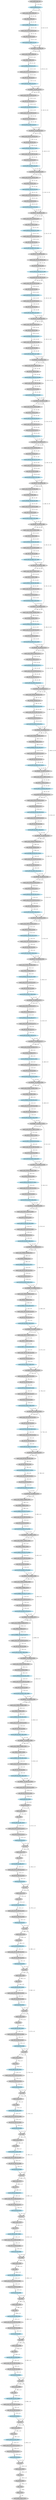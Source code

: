 strict digraph  {
"0 /nncf_model_input_0" [id=0, label="nncf_model_input_#0", style=filled, type=nncf_model_input];
"1 DenseNet/NNCFConv2d[conv1]/conv2d_0" [color=lightblue, id=1, label="conv2d_OW64_G0_#1", style=filled, type=conv2d];
"2 DenseNet/Sequential[dense1]/Bottleneck[0]/NNCFBatchNorm[bn1]/batch_norm_0" [id=2, label="batch_norm_IW64_OW64_#2", style=filled, type=batch_norm];
"3 DenseNet/Sequential[dense1]/Bottleneck[0]/relu_0" [id=3, label="relu_IW64_OW64_#3", style=filled, type=relu];
"4 DenseNet/Sequential[dense1]/Bottleneck[0]/NNCFConv2d[conv1]/conv2d_0" [color=lightblue, id=4, label="conv2d_IW64_OW128_G1_#4", style=filled, type=conv2d];
"5 DenseNet/Sequential[dense1]/Bottleneck[0]/NNCFBatchNorm[bn2]/batch_norm_0" [id=5, label="batch_norm_IW128_OW128_#5", style=filled, type=batch_norm];
"6 DenseNet/Sequential[dense1]/Bottleneck[0]/relu_1" [id=6, label="relu_IW128_OW128_#6", style=filled, type=relu];
"7 DenseNet/Sequential[dense1]/Bottleneck[0]/NNCFConv2d[conv2]/conv2d_0" [color=lightblue, id=7, label="conv2d_IW128_OW32_G2_#7", style=filled, type=conv2d];
"8 DenseNet/Sequential[dense1]/Bottleneck[0]/cat_0" [id=8, label="cat_IW[64, 32]_OW96_#8", style=filled, type=cat];
"9 DenseNet/Sequential[dense1]/Bottleneck[1]/NNCFBatchNorm[bn1]/batch_norm_0" [id=9, label="batch_norm_IW96_OW96_#9", style=filled, type=batch_norm];
"10 DenseNet/Sequential[dense1]/Bottleneck[1]/relu_0" [id=10, label="relu_IW96_OW96_#10", style=filled, type=relu];
"11 DenseNet/Sequential[dense1]/Bottleneck[1]/NNCFConv2d[conv1]/conv2d_0" [color=lightblue, id=11, label="conv2d_IW96_OW128_G3_#11", style=filled, type=conv2d];
"12 DenseNet/Sequential[dense1]/Bottleneck[1]/NNCFBatchNorm[bn2]/batch_norm_0" [id=12, label="batch_norm_IW128_OW128_#12", style=filled, type=batch_norm];
"13 DenseNet/Sequential[dense1]/Bottleneck[1]/relu_1" [id=13, label="relu_IW128_OW128_#13", style=filled, type=relu];
"14 DenseNet/Sequential[dense1]/Bottleneck[1]/NNCFConv2d[conv2]/conv2d_0" [color=lightblue, id=14, label="conv2d_IW128_OW32_G4_#14", style=filled, type=conv2d];
"15 DenseNet/Sequential[dense1]/Bottleneck[1]/cat_0" [id=15, label="cat_IW[96, 32]_OW128_#15", style=filled, type=cat];
"16 DenseNet/Sequential[dense1]/Bottleneck[2]/NNCFBatchNorm[bn1]/batch_norm_0" [id=16, label="batch_norm_IW128_OW128_#16", style=filled, type=batch_norm];
"17 DenseNet/Sequential[dense1]/Bottleneck[2]/relu_0" [id=17, label="relu_IW128_OW128_#17", style=filled, type=relu];
"18 DenseNet/Sequential[dense1]/Bottleneck[2]/NNCFConv2d[conv1]/conv2d_0" [color=lightblue, id=18, label="conv2d_IW128_OW128_G5_#18", style=filled, type=conv2d];
"19 DenseNet/Sequential[dense1]/Bottleneck[2]/NNCFBatchNorm[bn2]/batch_norm_0" [id=19, label="batch_norm_IW128_OW128_#19", style=filled, type=batch_norm];
"20 DenseNet/Sequential[dense1]/Bottleneck[2]/relu_1" [id=20, label="relu_IW128_OW128_#20", style=filled, type=relu];
"21 DenseNet/Sequential[dense1]/Bottleneck[2]/NNCFConv2d[conv2]/conv2d_0" [color=lightblue, id=21, label="conv2d_IW128_OW32_G6_#21", style=filled, type=conv2d];
"22 DenseNet/Sequential[dense1]/Bottleneck[2]/cat_0" [id=22, label="cat_IW[128, 32]_OW160_#22", style=filled, type=cat];
"23 DenseNet/Sequential[dense1]/Bottleneck[3]/NNCFBatchNorm[bn1]/batch_norm_0" [id=23, label="batch_norm_IW160_OW160_#23", style=filled, type=batch_norm];
"24 DenseNet/Sequential[dense1]/Bottleneck[3]/relu_0" [id=24, label="relu_IW160_OW160_#24", style=filled, type=relu];
"25 DenseNet/Sequential[dense1]/Bottleneck[3]/NNCFConv2d[conv1]/conv2d_0" [color=lightblue, id=25, label="conv2d_IW160_OW128_G7_#25", style=filled, type=conv2d];
"26 DenseNet/Sequential[dense1]/Bottleneck[3]/NNCFBatchNorm[bn2]/batch_norm_0" [id=26, label="batch_norm_IW128_OW128_#26", style=filled, type=batch_norm];
"27 DenseNet/Sequential[dense1]/Bottleneck[3]/relu_1" [id=27, label="relu_IW128_OW128_#27", style=filled, type=relu];
"28 DenseNet/Sequential[dense1]/Bottleneck[3]/NNCFConv2d[conv2]/conv2d_0" [color=lightblue, id=28, label="conv2d_IW128_OW32_G8_#28", style=filled, type=conv2d];
"29 DenseNet/Sequential[dense1]/Bottleneck[3]/cat_0" [id=29, label="cat_IW[160, 32]_OW192_#29", style=filled, type=cat];
"30 DenseNet/Sequential[dense1]/Bottleneck[4]/NNCFBatchNorm[bn1]/batch_norm_0" [id=30, label="batch_norm_IW192_OW192_#30", style=filled, type=batch_norm];
"31 DenseNet/Sequential[dense1]/Bottleneck[4]/relu_0" [id=31, label="relu_IW192_OW192_#31", style=filled, type=relu];
"32 DenseNet/Sequential[dense1]/Bottleneck[4]/NNCFConv2d[conv1]/conv2d_0" [color=lightblue, id=32, label="conv2d_IW192_OW128_G9_#32", style=filled, type=conv2d];
"33 DenseNet/Sequential[dense1]/Bottleneck[4]/NNCFBatchNorm[bn2]/batch_norm_0" [id=33, label="batch_norm_IW128_OW128_#33", style=filled, type=batch_norm];
"34 DenseNet/Sequential[dense1]/Bottleneck[4]/relu_1" [id=34, label="relu_IW128_OW128_#34", style=filled, type=relu];
"35 DenseNet/Sequential[dense1]/Bottleneck[4]/NNCFConv2d[conv2]/conv2d_0" [color=lightblue, id=35, label="conv2d_IW128_OW32_G10_#35", style=filled, type=conv2d];
"36 DenseNet/Sequential[dense1]/Bottleneck[4]/cat_0" [id=36, label="cat_IW[192, 32]_OW224_#36", style=filled, type=cat];
"37 DenseNet/Sequential[dense1]/Bottleneck[5]/NNCFBatchNorm[bn1]/batch_norm_0" [id=37, label="batch_norm_IW224_OW224_#37", style=filled, type=batch_norm];
"38 DenseNet/Sequential[dense1]/Bottleneck[5]/relu_0" [id=38, label="relu_IW224_OW224_#38", style=filled, type=relu];
"39 DenseNet/Sequential[dense1]/Bottleneck[5]/NNCFConv2d[conv1]/conv2d_0" [color=lightblue, id=39, label="conv2d_IW224_OW128_G11_#39", style=filled, type=conv2d];
"40 DenseNet/Sequential[dense1]/Bottleneck[5]/NNCFBatchNorm[bn2]/batch_norm_0" [id=40, label="batch_norm_IW128_OW128_#40", style=filled, type=batch_norm];
"41 DenseNet/Sequential[dense1]/Bottleneck[5]/relu_1" [id=41, label="relu_IW128_OW128_#41", style=filled, type=relu];
"42 DenseNet/Sequential[dense1]/Bottleneck[5]/NNCFConv2d[conv2]/conv2d_0" [color=lightblue, id=42, label="conv2d_IW128_OW32_G12_#42", style=filled, type=conv2d];
"43 DenseNet/Sequential[dense1]/Bottleneck[5]/cat_0" [id=43, label="cat_IW[224, 32]_OW256_#43", style=filled, type=cat];
"44 DenseNet/Transition[trans1]/NNCFBatchNorm[bn]/batch_norm_0" [id=44, label="batch_norm_IW256_OW256_#44", style=filled, type=batch_norm];
"45 DenseNet/Transition[trans1]/relu_0" [id=45, label="relu_IW256_OW256_#45", style=filled, type=relu];
"46 DenseNet/Transition[trans1]/NNCFConv2d[conv]/conv2d_0" [color=lightblue, id=46, label="conv2d_IW256_OW128_G13_#46", style=filled, type=conv2d];
"47 DenseNet/Transition[trans1]/avg_pool2d_0" [id=47, label="avg_pool2d_IW128_OW128_#47", style=filled, type=avg_pool2d];
"48 DenseNet/Sequential[dense2]/Bottleneck[0]/NNCFBatchNorm[bn1]/batch_norm_0" [id=48, label="batch_norm_IW128_OW128_#48", style=filled, type=batch_norm];
"49 DenseNet/Sequential[dense2]/Bottleneck[0]/relu_0" [id=49, label="relu_IW128_OW128_#49", style=filled, type=relu];
"50 DenseNet/Sequential[dense2]/Bottleneck[0]/NNCFConv2d[conv1]/conv2d_0" [color=lightblue, id=50, label="conv2d_IW128_OW128_G14_#50", style=filled, type=conv2d];
"51 DenseNet/Sequential[dense2]/Bottleneck[0]/NNCFBatchNorm[bn2]/batch_norm_0" [id=51, label="batch_norm_IW128_OW128_#51", style=filled, type=batch_norm];
"52 DenseNet/Sequential[dense2]/Bottleneck[0]/relu_1" [id=52, label="relu_IW128_OW128_#52", style=filled, type=relu];
"53 DenseNet/Sequential[dense2]/Bottleneck[0]/NNCFConv2d[conv2]/conv2d_0" [color=lightblue, id=53, label="conv2d_IW128_OW32_G15_#53", style=filled, type=conv2d];
"54 DenseNet/Sequential[dense2]/Bottleneck[0]/cat_0" [id=54, label="cat_IW[128, 32]_OW160_#54", style=filled, type=cat];
"55 DenseNet/Sequential[dense2]/Bottleneck[1]/NNCFBatchNorm[bn1]/batch_norm_0" [id=55, label="batch_norm_IW160_OW160_#55", style=filled, type=batch_norm];
"56 DenseNet/Sequential[dense2]/Bottleneck[1]/relu_0" [id=56, label="relu_IW160_OW160_#56", style=filled, type=relu];
"57 DenseNet/Sequential[dense2]/Bottleneck[1]/NNCFConv2d[conv1]/conv2d_0" [color=lightblue, id=57, label="conv2d_IW160_OW128_G16_#57", style=filled, type=conv2d];
"58 DenseNet/Sequential[dense2]/Bottleneck[1]/NNCFBatchNorm[bn2]/batch_norm_0" [id=58, label="batch_norm_IW128_OW128_#58", style=filled, type=batch_norm];
"59 DenseNet/Sequential[dense2]/Bottleneck[1]/relu_1" [id=59, label="relu_IW128_OW128_#59", style=filled, type=relu];
"60 DenseNet/Sequential[dense2]/Bottleneck[1]/NNCFConv2d[conv2]/conv2d_0" [color=lightblue, id=60, label="conv2d_IW128_OW32_G17_#60", style=filled, type=conv2d];
"61 DenseNet/Sequential[dense2]/Bottleneck[1]/cat_0" [id=61, label="cat_IW[160, 32]_OW192_#61", style=filled, type=cat];
"62 DenseNet/Sequential[dense2]/Bottleneck[2]/NNCFBatchNorm[bn1]/batch_norm_0" [id=62, label="batch_norm_IW192_OW192_#62", style=filled, type=batch_norm];
"63 DenseNet/Sequential[dense2]/Bottleneck[2]/relu_0" [id=63, label="relu_IW192_OW192_#63", style=filled, type=relu];
"64 DenseNet/Sequential[dense2]/Bottleneck[2]/NNCFConv2d[conv1]/conv2d_0" [color=lightblue, id=64, label="conv2d_IW192_OW128_G18_#64", style=filled, type=conv2d];
"65 DenseNet/Sequential[dense2]/Bottleneck[2]/NNCFBatchNorm[bn2]/batch_norm_0" [id=65, label="batch_norm_IW128_OW128_#65", style=filled, type=batch_norm];
"66 DenseNet/Sequential[dense2]/Bottleneck[2]/relu_1" [id=66, label="relu_IW128_OW128_#66", style=filled, type=relu];
"67 DenseNet/Sequential[dense2]/Bottleneck[2]/NNCFConv2d[conv2]/conv2d_0" [color=lightblue, id=67, label="conv2d_IW128_OW32_G19_#67", style=filled, type=conv2d];
"68 DenseNet/Sequential[dense2]/Bottleneck[2]/cat_0" [id=68, label="cat_IW[192, 32]_OW224_#68", style=filled, type=cat];
"69 DenseNet/Sequential[dense2]/Bottleneck[3]/NNCFBatchNorm[bn1]/batch_norm_0" [id=69, label="batch_norm_IW224_OW224_#69", style=filled, type=batch_norm];
"70 DenseNet/Sequential[dense2]/Bottleneck[3]/relu_0" [id=70, label="relu_IW224_OW224_#70", style=filled, type=relu];
"71 DenseNet/Sequential[dense2]/Bottleneck[3]/NNCFConv2d[conv1]/conv2d_0" [color=lightblue, id=71, label="conv2d_IW224_OW128_G20_#71", style=filled, type=conv2d];
"72 DenseNet/Sequential[dense2]/Bottleneck[3]/NNCFBatchNorm[bn2]/batch_norm_0" [id=72, label="batch_norm_IW128_OW128_#72", style=filled, type=batch_norm];
"73 DenseNet/Sequential[dense2]/Bottleneck[3]/relu_1" [id=73, label="relu_IW128_OW128_#73", style=filled, type=relu];
"74 DenseNet/Sequential[dense2]/Bottleneck[3]/NNCFConv2d[conv2]/conv2d_0" [color=lightblue, id=74, label="conv2d_IW128_OW32_G21_#74", style=filled, type=conv2d];
"75 DenseNet/Sequential[dense2]/Bottleneck[3]/cat_0" [id=75, label="cat_IW[224, 32]_OW256_#75", style=filled, type=cat];
"76 DenseNet/Sequential[dense2]/Bottleneck[4]/NNCFBatchNorm[bn1]/batch_norm_0" [id=76, label="batch_norm_IW256_OW256_#76", style=filled, type=batch_norm];
"77 DenseNet/Sequential[dense2]/Bottleneck[4]/relu_0" [id=77, label="relu_IW256_OW256_#77", style=filled, type=relu];
"78 DenseNet/Sequential[dense2]/Bottleneck[4]/NNCFConv2d[conv1]/conv2d_0" [color=lightblue, id=78, label="conv2d_IW256_OW128_G22_#78", style=filled, type=conv2d];
"79 DenseNet/Sequential[dense2]/Bottleneck[4]/NNCFBatchNorm[bn2]/batch_norm_0" [id=79, label="batch_norm_IW128_OW128_#79", style=filled, type=batch_norm];
"80 DenseNet/Sequential[dense2]/Bottleneck[4]/relu_1" [id=80, label="relu_IW128_OW128_#80", style=filled, type=relu];
"81 DenseNet/Sequential[dense2]/Bottleneck[4]/NNCFConv2d[conv2]/conv2d_0" [color=lightblue, id=81, label="conv2d_IW128_OW32_G23_#81", style=filled, type=conv2d];
"82 DenseNet/Sequential[dense2]/Bottleneck[4]/cat_0" [id=82, label="cat_IW[256, 32]_OW288_#82", style=filled, type=cat];
"83 DenseNet/Sequential[dense2]/Bottleneck[5]/NNCFBatchNorm[bn1]/batch_norm_0" [id=83, label="batch_norm_IW288_OW288_#83", style=filled, type=batch_norm];
"84 DenseNet/Sequential[dense2]/Bottleneck[5]/relu_0" [id=84, label="relu_IW288_OW288_#84", style=filled, type=relu];
"85 DenseNet/Sequential[dense2]/Bottleneck[5]/NNCFConv2d[conv1]/conv2d_0" [color=lightblue, id=85, label="conv2d_IW288_OW128_G24_#85", style=filled, type=conv2d];
"86 DenseNet/Sequential[dense2]/Bottleneck[5]/NNCFBatchNorm[bn2]/batch_norm_0" [id=86, label="batch_norm_IW128_OW128_#86", style=filled, type=batch_norm];
"87 DenseNet/Sequential[dense2]/Bottleneck[5]/relu_1" [id=87, label="relu_IW128_OW128_#87", style=filled, type=relu];
"88 DenseNet/Sequential[dense2]/Bottleneck[5]/NNCFConv2d[conv2]/conv2d_0" [color=lightblue, id=88, label="conv2d_IW128_OW32_G25_#88", style=filled, type=conv2d];
"89 DenseNet/Sequential[dense2]/Bottleneck[5]/cat_0" [id=89, label="cat_IW[288, 32]_OW320_#89", style=filled, type=cat];
"90 DenseNet/Sequential[dense2]/Bottleneck[6]/NNCFBatchNorm[bn1]/batch_norm_0" [id=90, label="batch_norm_IW320_OW320_#90", style=filled, type=batch_norm];
"91 DenseNet/Sequential[dense2]/Bottleneck[6]/relu_0" [id=91, label="relu_IW320_OW320_#91", style=filled, type=relu];
"92 DenseNet/Sequential[dense2]/Bottleneck[6]/NNCFConv2d[conv1]/conv2d_0" [color=lightblue, id=92, label="conv2d_IW320_OW128_G26_#92", style=filled, type=conv2d];
"93 DenseNet/Sequential[dense2]/Bottleneck[6]/NNCFBatchNorm[bn2]/batch_norm_0" [id=93, label="batch_norm_IW128_OW128_#93", style=filled, type=batch_norm];
"94 DenseNet/Sequential[dense2]/Bottleneck[6]/relu_1" [id=94, label="relu_IW128_OW128_#94", style=filled, type=relu];
"95 DenseNet/Sequential[dense2]/Bottleneck[6]/NNCFConv2d[conv2]/conv2d_0" [color=lightblue, id=95, label="conv2d_IW128_OW32_G27_#95", style=filled, type=conv2d];
"96 DenseNet/Sequential[dense2]/Bottleneck[6]/cat_0" [id=96, label="cat_IW[320, 32]_OW352_#96", style=filled, type=cat];
"97 DenseNet/Sequential[dense2]/Bottleneck[7]/NNCFBatchNorm[bn1]/batch_norm_0" [id=97, label="batch_norm_IW352_OW352_#97", style=filled, type=batch_norm];
"98 DenseNet/Sequential[dense2]/Bottleneck[7]/relu_0" [id=98, label="relu_IW352_OW352_#98", style=filled, type=relu];
"99 DenseNet/Sequential[dense2]/Bottleneck[7]/NNCFConv2d[conv1]/conv2d_0" [color=lightblue, id=99, label="conv2d_IW352_OW128_G28_#99", style=filled, type=conv2d];
"100 DenseNet/Sequential[dense2]/Bottleneck[7]/NNCFBatchNorm[bn2]/batch_norm_0" [id=100, label="batch_norm_IW128_OW128_#100", style=filled, type=batch_norm];
"101 DenseNet/Sequential[dense2]/Bottleneck[7]/relu_1" [id=101, label="relu_IW128_OW128_#101", style=filled, type=relu];
"102 DenseNet/Sequential[dense2]/Bottleneck[7]/NNCFConv2d[conv2]/conv2d_0" [color=lightblue, id=102, label="conv2d_IW128_OW32_G29_#102", style=filled, type=conv2d];
"103 DenseNet/Sequential[dense2]/Bottleneck[7]/cat_0" [id=103, label="cat_IW[352, 32]_OW384_#103", style=filled, type=cat];
"104 DenseNet/Sequential[dense2]/Bottleneck[8]/NNCFBatchNorm[bn1]/batch_norm_0" [id=104, label="batch_norm_IW384_OW384_#104", style=filled, type=batch_norm];
"105 DenseNet/Sequential[dense2]/Bottleneck[8]/relu_0" [id=105, label="relu_IW384_OW384_#105", style=filled, type=relu];
"106 DenseNet/Sequential[dense2]/Bottleneck[8]/NNCFConv2d[conv1]/conv2d_0" [color=lightblue, id=106, label="conv2d_IW384_OW128_G30_#106", style=filled, type=conv2d];
"107 DenseNet/Sequential[dense2]/Bottleneck[8]/NNCFBatchNorm[bn2]/batch_norm_0" [id=107, label="batch_norm_IW128_OW128_#107", style=filled, type=batch_norm];
"108 DenseNet/Sequential[dense2]/Bottleneck[8]/relu_1" [id=108, label="relu_IW128_OW128_#108", style=filled, type=relu];
"109 DenseNet/Sequential[dense2]/Bottleneck[8]/NNCFConv2d[conv2]/conv2d_0" [color=lightblue, id=109, label="conv2d_IW128_OW32_G31_#109", style=filled, type=conv2d];
"110 DenseNet/Sequential[dense2]/Bottleneck[8]/cat_0" [id=110, label="cat_IW[384, 32]_OW416_#110", style=filled, type=cat];
"111 DenseNet/Sequential[dense2]/Bottleneck[9]/NNCFBatchNorm[bn1]/batch_norm_0" [id=111, label="batch_norm_IW416_OW416_#111", style=filled, type=batch_norm];
"112 DenseNet/Sequential[dense2]/Bottleneck[9]/relu_0" [id=112, label="relu_IW416_OW416_#112", style=filled, type=relu];
"113 DenseNet/Sequential[dense2]/Bottleneck[9]/NNCFConv2d[conv1]/conv2d_0" [color=lightblue, id=113, label="conv2d_IW416_OW128_G32_#113", style=filled, type=conv2d];
"114 DenseNet/Sequential[dense2]/Bottleneck[9]/NNCFBatchNorm[bn2]/batch_norm_0" [id=114, label="batch_norm_IW128_OW128_#114", style=filled, type=batch_norm];
"115 DenseNet/Sequential[dense2]/Bottleneck[9]/relu_1" [id=115, label="relu_IW128_OW128_#115", style=filled, type=relu];
"116 DenseNet/Sequential[dense2]/Bottleneck[9]/NNCFConv2d[conv2]/conv2d_0" [color=lightblue, id=116, label="conv2d_IW128_OW32_G33_#116", style=filled, type=conv2d];
"117 DenseNet/Sequential[dense2]/Bottleneck[9]/cat_0" [id=117, label="cat_IW[416, 32]_OW448_#117", style=filled, type=cat];
"118 DenseNet/Sequential[dense2]/Bottleneck[10]/NNCFBatchNorm[bn1]/batch_norm_0" [id=118, label="batch_norm_IW448_OW448_#118", style=filled, type=batch_norm];
"119 DenseNet/Sequential[dense2]/Bottleneck[10]/relu_0" [id=119, label="relu_IW448_OW448_#119", style=filled, type=relu];
"120 DenseNet/Sequential[dense2]/Bottleneck[10]/NNCFConv2d[conv1]/conv2d_0" [color=lightblue, id=120, label="conv2d_IW448_OW128_G34_#120", style=filled, type=conv2d];
"121 DenseNet/Sequential[dense2]/Bottleneck[10]/NNCFBatchNorm[bn2]/batch_norm_0" [id=121, label="batch_norm_IW128_OW128_#121", style=filled, type=batch_norm];
"122 DenseNet/Sequential[dense2]/Bottleneck[10]/relu_1" [id=122, label="relu_IW128_OW128_#122", style=filled, type=relu];
"123 DenseNet/Sequential[dense2]/Bottleneck[10]/NNCFConv2d[conv2]/conv2d_0" [color=lightblue, id=123, label="conv2d_IW128_OW32_G35_#123", style=filled, type=conv2d];
"124 DenseNet/Sequential[dense2]/Bottleneck[10]/cat_0" [id=124, label="cat_IW[448, 32]_OW480_#124", style=filled, type=cat];
"125 DenseNet/Sequential[dense2]/Bottleneck[11]/NNCFBatchNorm[bn1]/batch_norm_0" [id=125, label="batch_norm_IW480_OW480_#125", style=filled, type=batch_norm];
"126 DenseNet/Sequential[dense2]/Bottleneck[11]/relu_0" [id=126, label="relu_IW480_OW480_#126", style=filled, type=relu];
"127 DenseNet/Sequential[dense2]/Bottleneck[11]/NNCFConv2d[conv1]/conv2d_0" [color=lightblue, id=127, label="conv2d_IW480_OW128_G36_#127", style=filled, type=conv2d];
"128 DenseNet/Sequential[dense2]/Bottleneck[11]/NNCFBatchNorm[bn2]/batch_norm_0" [id=128, label="batch_norm_IW128_OW128_#128", style=filled, type=batch_norm];
"129 DenseNet/Sequential[dense2]/Bottleneck[11]/relu_1" [id=129, label="relu_IW128_OW128_#129", style=filled, type=relu];
"130 DenseNet/Sequential[dense2]/Bottleneck[11]/NNCFConv2d[conv2]/conv2d_0" [color=lightblue, id=130, label="conv2d_IW128_OW32_G37_#130", style=filled, type=conv2d];
"131 DenseNet/Sequential[dense2]/Bottleneck[11]/cat_0" [id=131, label="cat_IW[480, 32]_OW512_#131", style=filled, type=cat];
"132 DenseNet/Transition[trans2]/NNCFBatchNorm[bn]/batch_norm_0" [id=132, label="batch_norm_IW512_OW512_#132", style=filled, type=batch_norm];
"133 DenseNet/Transition[trans2]/relu_0" [id=133, label="relu_IW512_OW512_#133", style=filled, type=relu];
"134 DenseNet/Transition[trans2]/NNCFConv2d[conv]/conv2d_0" [color=lightblue, id=134, label="conv2d_IW512_OW256_G38_#134", style=filled, type=conv2d];
"135 DenseNet/Transition[trans2]/avg_pool2d_0" [id=135, label="avg_pool2d_IW256_OW256_#135", style=filled, type=avg_pool2d];
"136 DenseNet/Sequential[dense3]/Bottleneck[0]/NNCFBatchNorm[bn1]/batch_norm_0" [id=136, label="batch_norm_IW256_OW256_#136", style=filled, type=batch_norm];
"137 DenseNet/Sequential[dense3]/Bottleneck[0]/relu_0" [id=137, label="relu_IW256_OW256_#137", style=filled, type=relu];
"138 DenseNet/Sequential[dense3]/Bottleneck[0]/NNCFConv2d[conv1]/conv2d_0" [color=lightblue, id=138, label="conv2d_IW256_OW128_G39_#138", style=filled, type=conv2d];
"139 DenseNet/Sequential[dense3]/Bottleneck[0]/NNCFBatchNorm[bn2]/batch_norm_0" [id=139, label="batch_norm_IW128_OW128_#139", style=filled, type=batch_norm];
"140 DenseNet/Sequential[dense3]/Bottleneck[0]/relu_1" [id=140, label="relu_IW128_OW128_#140", style=filled, type=relu];
"141 DenseNet/Sequential[dense3]/Bottleneck[0]/NNCFConv2d[conv2]/conv2d_0" [color=lightblue, id=141, label="conv2d_IW128_OW32_G40_#141", style=filled, type=conv2d];
"142 DenseNet/Sequential[dense3]/Bottleneck[0]/cat_0" [id=142, label="cat_IW[256, 32]_OW288_#142", style=filled, type=cat];
"143 DenseNet/Sequential[dense3]/Bottleneck[1]/NNCFBatchNorm[bn1]/batch_norm_0" [id=143, label="batch_norm_IW288_OW288_#143", style=filled, type=batch_norm];
"144 DenseNet/Sequential[dense3]/Bottleneck[1]/relu_0" [id=144, label="relu_IW288_OW288_#144", style=filled, type=relu];
"145 DenseNet/Sequential[dense3]/Bottleneck[1]/NNCFConv2d[conv1]/conv2d_0" [color=lightblue, id=145, label="conv2d_IW288_OW128_G41_#145", style=filled, type=conv2d];
"146 DenseNet/Sequential[dense3]/Bottleneck[1]/NNCFBatchNorm[bn2]/batch_norm_0" [id=146, label="batch_norm_IW128_OW128_#146", style=filled, type=batch_norm];
"147 DenseNet/Sequential[dense3]/Bottleneck[1]/relu_1" [id=147, label="relu_IW128_OW128_#147", style=filled, type=relu];
"148 DenseNet/Sequential[dense3]/Bottleneck[1]/NNCFConv2d[conv2]/conv2d_0" [color=lightblue, id=148, label="conv2d_IW128_OW32_G42_#148", style=filled, type=conv2d];
"149 DenseNet/Sequential[dense3]/Bottleneck[1]/cat_0" [id=149, label="cat_IW[288, 32]_OW320_#149", style=filled, type=cat];
"150 DenseNet/Sequential[dense3]/Bottleneck[2]/NNCFBatchNorm[bn1]/batch_norm_0" [id=150, label="batch_norm_IW320_OW320_#150", style=filled, type=batch_norm];
"151 DenseNet/Sequential[dense3]/Bottleneck[2]/relu_0" [id=151, label="relu_IW320_OW320_#151", style=filled, type=relu];
"152 DenseNet/Sequential[dense3]/Bottleneck[2]/NNCFConv2d[conv1]/conv2d_0" [color=lightblue, id=152, label="conv2d_IW320_OW128_G43_#152", style=filled, type=conv2d];
"153 DenseNet/Sequential[dense3]/Bottleneck[2]/NNCFBatchNorm[bn2]/batch_norm_0" [id=153, label="batch_norm_IW128_OW128_#153", style=filled, type=batch_norm];
"154 DenseNet/Sequential[dense3]/Bottleneck[2]/relu_1" [id=154, label="relu_IW128_OW128_#154", style=filled, type=relu];
"155 DenseNet/Sequential[dense3]/Bottleneck[2]/NNCFConv2d[conv2]/conv2d_0" [color=lightblue, id=155, label="conv2d_IW128_OW32_G44_#155", style=filled, type=conv2d];
"156 DenseNet/Sequential[dense3]/Bottleneck[2]/cat_0" [id=156, label="cat_IW[320, 32]_OW352_#156", style=filled, type=cat];
"157 DenseNet/Sequential[dense3]/Bottleneck[3]/NNCFBatchNorm[bn1]/batch_norm_0" [id=157, label="batch_norm_IW352_OW352_#157", style=filled, type=batch_norm];
"158 DenseNet/Sequential[dense3]/Bottleneck[3]/relu_0" [id=158, label="relu_IW352_OW352_#158", style=filled, type=relu];
"159 DenseNet/Sequential[dense3]/Bottleneck[3]/NNCFConv2d[conv1]/conv2d_0" [color=lightblue, id=159, label="conv2d_IW352_OW128_G45_#159", style=filled, type=conv2d];
"160 DenseNet/Sequential[dense3]/Bottleneck[3]/NNCFBatchNorm[bn2]/batch_norm_0" [id=160, label="batch_norm_IW128_OW128_#160", style=filled, type=batch_norm];
"161 DenseNet/Sequential[dense3]/Bottleneck[3]/relu_1" [id=161, label="relu_IW128_OW128_#161", style=filled, type=relu];
"162 DenseNet/Sequential[dense3]/Bottleneck[3]/NNCFConv2d[conv2]/conv2d_0" [color=lightblue, id=162, label="conv2d_IW128_OW32_G46_#162", style=filled, type=conv2d];
"163 DenseNet/Sequential[dense3]/Bottleneck[3]/cat_0" [id=163, label="cat_IW[352, 32]_OW384_#163", style=filled, type=cat];
"164 DenseNet/Sequential[dense3]/Bottleneck[4]/NNCFBatchNorm[bn1]/batch_norm_0" [id=164, label="batch_norm_IW384_OW384_#164", style=filled, type=batch_norm];
"165 DenseNet/Sequential[dense3]/Bottleneck[4]/relu_0" [id=165, label="relu_IW384_OW384_#165", style=filled, type=relu];
"166 DenseNet/Sequential[dense3]/Bottleneck[4]/NNCFConv2d[conv1]/conv2d_0" [color=lightblue, id=166, label="conv2d_IW384_OW128_G47_#166", style=filled, type=conv2d];
"167 DenseNet/Sequential[dense3]/Bottleneck[4]/NNCFBatchNorm[bn2]/batch_norm_0" [id=167, label="batch_norm_IW128_OW128_#167", style=filled, type=batch_norm];
"168 DenseNet/Sequential[dense3]/Bottleneck[4]/relu_1" [id=168, label="relu_IW128_OW128_#168", style=filled, type=relu];
"169 DenseNet/Sequential[dense3]/Bottleneck[4]/NNCFConv2d[conv2]/conv2d_0" [color=lightblue, id=169, label="conv2d_IW128_OW32_G48_#169", style=filled, type=conv2d];
"170 DenseNet/Sequential[dense3]/Bottleneck[4]/cat_0" [id=170, label="cat_IW[384, 32]_OW416_#170", style=filled, type=cat];
"171 DenseNet/Sequential[dense3]/Bottleneck[5]/NNCFBatchNorm[bn1]/batch_norm_0" [id=171, label="batch_norm_IW416_OW416_#171", style=filled, type=batch_norm];
"172 DenseNet/Sequential[dense3]/Bottleneck[5]/relu_0" [id=172, label="relu_IW416_OW416_#172", style=filled, type=relu];
"173 DenseNet/Sequential[dense3]/Bottleneck[5]/NNCFConv2d[conv1]/conv2d_0" [color=lightblue, id=173, label="conv2d_IW416_OW128_G49_#173", style=filled, type=conv2d];
"174 DenseNet/Sequential[dense3]/Bottleneck[5]/NNCFBatchNorm[bn2]/batch_norm_0" [id=174, label="batch_norm_IW128_OW128_#174", style=filled, type=batch_norm];
"175 DenseNet/Sequential[dense3]/Bottleneck[5]/relu_1" [id=175, label="relu_IW128_OW128_#175", style=filled, type=relu];
"176 DenseNet/Sequential[dense3]/Bottleneck[5]/NNCFConv2d[conv2]/conv2d_0" [color=lightblue, id=176, label="conv2d_IW128_OW32_G50_#176", style=filled, type=conv2d];
"177 DenseNet/Sequential[dense3]/Bottleneck[5]/cat_0" [id=177, label="cat_IW[416, 32]_OW448_#177", style=filled, type=cat];
"178 DenseNet/Sequential[dense3]/Bottleneck[6]/NNCFBatchNorm[bn1]/batch_norm_0" [id=178, label="batch_norm_IW448_OW448_#178", style=filled, type=batch_norm];
"179 DenseNet/Sequential[dense3]/Bottleneck[6]/relu_0" [id=179, label="relu_IW448_OW448_#179", style=filled, type=relu];
"180 DenseNet/Sequential[dense3]/Bottleneck[6]/NNCFConv2d[conv1]/conv2d_0" [color=lightblue, id=180, label="conv2d_IW448_OW128_G51_#180", style=filled, type=conv2d];
"181 DenseNet/Sequential[dense3]/Bottleneck[6]/NNCFBatchNorm[bn2]/batch_norm_0" [id=181, label="batch_norm_IW128_OW128_#181", style=filled, type=batch_norm];
"182 DenseNet/Sequential[dense3]/Bottleneck[6]/relu_1" [id=182, label="relu_IW128_OW128_#182", style=filled, type=relu];
"183 DenseNet/Sequential[dense3]/Bottleneck[6]/NNCFConv2d[conv2]/conv2d_0" [color=lightblue, id=183, label="conv2d_IW128_OW32_G52_#183", style=filled, type=conv2d];
"184 DenseNet/Sequential[dense3]/Bottleneck[6]/cat_0" [id=184, label="cat_IW[448, 32]_OW480_#184", style=filled, type=cat];
"185 DenseNet/Sequential[dense3]/Bottleneck[7]/NNCFBatchNorm[bn1]/batch_norm_0" [id=185, label="batch_norm_IW480_OW480_#185", style=filled, type=batch_norm];
"186 DenseNet/Sequential[dense3]/Bottleneck[7]/relu_0" [id=186, label="relu_IW480_OW480_#186", style=filled, type=relu];
"187 DenseNet/Sequential[dense3]/Bottleneck[7]/NNCFConv2d[conv1]/conv2d_0" [color=lightblue, id=187, label="conv2d_IW480_OW128_G53_#187", style=filled, type=conv2d];
"188 DenseNet/Sequential[dense3]/Bottleneck[7]/NNCFBatchNorm[bn2]/batch_norm_0" [id=188, label="batch_norm_IW128_OW128_#188", style=filled, type=batch_norm];
"189 DenseNet/Sequential[dense3]/Bottleneck[7]/relu_1" [id=189, label="relu_IW128_OW128_#189", style=filled, type=relu];
"190 DenseNet/Sequential[dense3]/Bottleneck[7]/NNCFConv2d[conv2]/conv2d_0" [color=lightblue, id=190, label="conv2d_IW128_OW32_G54_#190", style=filled, type=conv2d];
"191 DenseNet/Sequential[dense3]/Bottleneck[7]/cat_0" [id=191, label="cat_IW[480, 32]_OW512_#191", style=filled, type=cat];
"192 DenseNet/Sequential[dense3]/Bottleneck[8]/NNCFBatchNorm[bn1]/batch_norm_0" [id=192, label="batch_norm_IW512_OW512_#192", style=filled, type=batch_norm];
"193 DenseNet/Sequential[dense3]/Bottleneck[8]/relu_0" [id=193, label="relu_IW512_OW512_#193", style=filled, type=relu];
"194 DenseNet/Sequential[dense3]/Bottleneck[8]/NNCFConv2d[conv1]/conv2d_0" [color=lightblue, id=194, label="conv2d_IW512_OW128_G55_#194", style=filled, type=conv2d];
"195 DenseNet/Sequential[dense3]/Bottleneck[8]/NNCFBatchNorm[bn2]/batch_norm_0" [id=195, label="batch_norm_IW128_OW128_#195", style=filled, type=batch_norm];
"196 DenseNet/Sequential[dense3]/Bottleneck[8]/relu_1" [id=196, label="relu_IW128_OW128_#196", style=filled, type=relu];
"197 DenseNet/Sequential[dense3]/Bottleneck[8]/NNCFConv2d[conv2]/conv2d_0" [color=lightblue, id=197, label="conv2d_IW128_OW32_G56_#197", style=filled, type=conv2d];
"198 DenseNet/Sequential[dense3]/Bottleneck[8]/cat_0" [id=198, label="cat_IW[512, 32]_OW544_#198", style=filled, type=cat];
"199 DenseNet/Sequential[dense3]/Bottleneck[9]/NNCFBatchNorm[bn1]/batch_norm_0" [id=199, label="batch_norm_IW544_OW544_#199", style=filled, type=batch_norm];
"200 DenseNet/Sequential[dense3]/Bottleneck[9]/relu_0" [id=200, label="relu_IW544_OW544_#200", style=filled, type=relu];
"201 DenseNet/Sequential[dense3]/Bottleneck[9]/NNCFConv2d[conv1]/conv2d_0" [color=lightblue, id=201, label="conv2d_IW544_OW128_G57_#201", style=filled, type=conv2d];
"202 DenseNet/Sequential[dense3]/Bottleneck[9]/NNCFBatchNorm[bn2]/batch_norm_0" [id=202, label="batch_norm_IW128_OW128_#202", style=filled, type=batch_norm];
"203 DenseNet/Sequential[dense3]/Bottleneck[9]/relu_1" [id=203, label="relu_IW128_OW128_#203", style=filled, type=relu];
"204 DenseNet/Sequential[dense3]/Bottleneck[9]/NNCFConv2d[conv2]/conv2d_0" [color=lightblue, id=204, label="conv2d_IW128_OW32_G58_#204", style=filled, type=conv2d];
"205 DenseNet/Sequential[dense3]/Bottleneck[9]/cat_0" [id=205, label="cat_IW[544, 32]_OW576_#205", style=filled, type=cat];
"206 DenseNet/Sequential[dense3]/Bottleneck[10]/NNCFBatchNorm[bn1]/batch_norm_0" [id=206, label="batch_norm_IW576_OW576_#206", style=filled, type=batch_norm];
"207 DenseNet/Sequential[dense3]/Bottleneck[10]/relu_0" [id=207, label="relu_IW576_OW576_#207", style=filled, type=relu];
"208 DenseNet/Sequential[dense3]/Bottleneck[10]/NNCFConv2d[conv1]/conv2d_0" [color=lightblue, id=208, label="conv2d_IW576_OW128_G59_#208", style=filled, type=conv2d];
"209 DenseNet/Sequential[dense3]/Bottleneck[10]/NNCFBatchNorm[bn2]/batch_norm_0" [id=209, label="batch_norm_IW128_OW128_#209", style=filled, type=batch_norm];
"210 DenseNet/Sequential[dense3]/Bottleneck[10]/relu_1" [id=210, label="relu_IW128_OW128_#210", style=filled, type=relu];
"211 DenseNet/Sequential[dense3]/Bottleneck[10]/NNCFConv2d[conv2]/conv2d_0" [color=lightblue, id=211, label="conv2d_IW128_OW32_G60_#211", style=filled, type=conv2d];
"212 DenseNet/Sequential[dense3]/Bottleneck[10]/cat_0" [id=212, label="cat_IW[576, 32]_OW608_#212", style=filled, type=cat];
"213 DenseNet/Sequential[dense3]/Bottleneck[11]/NNCFBatchNorm[bn1]/batch_norm_0" [id=213, label="batch_norm_IW608_OW608_#213", style=filled, type=batch_norm];
"214 DenseNet/Sequential[dense3]/Bottleneck[11]/relu_0" [id=214, label="relu_IW608_OW608_#214", style=filled, type=relu];
"215 DenseNet/Sequential[dense3]/Bottleneck[11]/NNCFConv2d[conv1]/conv2d_0" [color=lightblue, id=215, label="conv2d_IW608_OW128_G61_#215", style=filled, type=conv2d];
"216 DenseNet/Sequential[dense3]/Bottleneck[11]/NNCFBatchNorm[bn2]/batch_norm_0" [id=216, label="batch_norm_IW128_OW128_#216", style=filled, type=batch_norm];
"217 DenseNet/Sequential[dense3]/Bottleneck[11]/relu_1" [id=217, label="relu_IW128_OW128_#217", style=filled, type=relu];
"218 DenseNet/Sequential[dense3]/Bottleneck[11]/NNCFConv2d[conv2]/conv2d_0" [color=lightblue, id=218, label="conv2d_IW128_OW32_G62_#218", style=filled, type=conv2d];
"219 DenseNet/Sequential[dense3]/Bottleneck[11]/cat_0" [id=219, label="cat_IW[608, 32]_OW640_#219", style=filled, type=cat];
"220 DenseNet/Sequential[dense3]/Bottleneck[12]/NNCFBatchNorm[bn1]/batch_norm_0" [id=220, label="batch_norm_IW640_OW640_#220", style=filled, type=batch_norm];
"221 DenseNet/Sequential[dense3]/Bottleneck[12]/relu_0" [id=221, label="relu_IW640_OW640_#221", style=filled, type=relu];
"222 DenseNet/Sequential[dense3]/Bottleneck[12]/NNCFConv2d[conv1]/conv2d_0" [color=lightblue, id=222, label="conv2d_IW640_OW128_G63_#222", style=filled, type=conv2d];
"223 DenseNet/Sequential[dense3]/Bottleneck[12]/NNCFBatchNorm[bn2]/batch_norm_0" [id=223, label="batch_norm_IW128_OW128_#223", style=filled, type=batch_norm];
"224 DenseNet/Sequential[dense3]/Bottleneck[12]/relu_1" [id=224, label="relu_IW128_OW128_#224", style=filled, type=relu];
"225 DenseNet/Sequential[dense3]/Bottleneck[12]/NNCFConv2d[conv2]/conv2d_0" [color=lightblue, id=225, label="conv2d_IW128_OW32_G64_#225", style=filled, type=conv2d];
"226 DenseNet/Sequential[dense3]/Bottleneck[12]/cat_0" [id=226, label="cat_IW[640, 32]_OW672_#226", style=filled, type=cat];
"227 DenseNet/Sequential[dense3]/Bottleneck[13]/NNCFBatchNorm[bn1]/batch_norm_0" [id=227, label="batch_norm_IW672_OW672_#227", style=filled, type=batch_norm];
"228 DenseNet/Sequential[dense3]/Bottleneck[13]/relu_0" [id=228, label="relu_IW672_OW672_#228", style=filled, type=relu];
"229 DenseNet/Sequential[dense3]/Bottleneck[13]/NNCFConv2d[conv1]/conv2d_0" [color=lightblue, id=229, label="conv2d_IW672_OW128_G65_#229", style=filled, type=conv2d];
"230 DenseNet/Sequential[dense3]/Bottleneck[13]/NNCFBatchNorm[bn2]/batch_norm_0" [id=230, label="batch_norm_IW128_OW128_#230", style=filled, type=batch_norm];
"231 DenseNet/Sequential[dense3]/Bottleneck[13]/relu_1" [id=231, label="relu_IW128_OW128_#231", style=filled, type=relu];
"232 DenseNet/Sequential[dense3]/Bottleneck[13]/NNCFConv2d[conv2]/conv2d_0" [color=lightblue, id=232, label="conv2d_IW128_OW32_G66_#232", style=filled, type=conv2d];
"233 DenseNet/Sequential[dense3]/Bottleneck[13]/cat_0" [id=233, label="cat_IW[672, 32]_OW704_#233", style=filled, type=cat];
"234 DenseNet/Sequential[dense3]/Bottleneck[14]/NNCFBatchNorm[bn1]/batch_norm_0" [id=234, label="batch_norm_IW704_OW704_#234", style=filled, type=batch_norm];
"235 DenseNet/Sequential[dense3]/Bottleneck[14]/relu_0" [id=235, label="relu_IW704_OW704_#235", style=filled, type=relu];
"236 DenseNet/Sequential[dense3]/Bottleneck[14]/NNCFConv2d[conv1]/conv2d_0" [color=lightblue, id=236, label="conv2d_IW704_OW128_G67_#236", style=filled, type=conv2d];
"237 DenseNet/Sequential[dense3]/Bottleneck[14]/NNCFBatchNorm[bn2]/batch_norm_0" [id=237, label="batch_norm_IW128_OW128_#237", style=filled, type=batch_norm];
"238 DenseNet/Sequential[dense3]/Bottleneck[14]/relu_1" [id=238, label="relu_IW128_OW128_#238", style=filled, type=relu];
"239 DenseNet/Sequential[dense3]/Bottleneck[14]/NNCFConv2d[conv2]/conv2d_0" [color=lightblue, id=239, label="conv2d_IW128_OW32_G68_#239", style=filled, type=conv2d];
"240 DenseNet/Sequential[dense3]/Bottleneck[14]/cat_0" [id=240, label="cat_IW[704, 32]_OW736_#240", style=filled, type=cat];
"241 DenseNet/Sequential[dense3]/Bottleneck[15]/NNCFBatchNorm[bn1]/batch_norm_0" [id=241, label="batch_norm_IW736_OW736_#241", style=filled, type=batch_norm];
"242 DenseNet/Sequential[dense3]/Bottleneck[15]/relu_0" [id=242, label="relu_IW736_OW736_#242", style=filled, type=relu];
"243 DenseNet/Sequential[dense3]/Bottleneck[15]/NNCFConv2d[conv1]/conv2d_0" [color=lightblue, id=243, label="conv2d_IW736_OW128_G69_#243", style=filled, type=conv2d];
"244 DenseNet/Sequential[dense3]/Bottleneck[15]/NNCFBatchNorm[bn2]/batch_norm_0" [id=244, label="batch_norm_IW128_OW128_#244", style=filled, type=batch_norm];
"245 DenseNet/Sequential[dense3]/Bottleneck[15]/relu_1" [id=245, label="relu_IW128_OW128_#245", style=filled, type=relu];
"246 DenseNet/Sequential[dense3]/Bottleneck[15]/NNCFConv2d[conv2]/conv2d_0" [color=lightblue, id=246, label="conv2d_IW128_OW32_G70_#246", style=filled, type=conv2d];
"247 DenseNet/Sequential[dense3]/Bottleneck[15]/cat_0" [id=247, label="cat_IW[736, 32]_OW768_#247", style=filled, type=cat];
"248 DenseNet/Sequential[dense3]/Bottleneck[16]/NNCFBatchNorm[bn1]/batch_norm_0" [id=248, label="batch_norm_IW768_OW768_#248", style=filled, type=batch_norm];
"249 DenseNet/Sequential[dense3]/Bottleneck[16]/relu_0" [id=249, label="relu_IW768_OW768_#249", style=filled, type=relu];
"250 DenseNet/Sequential[dense3]/Bottleneck[16]/NNCFConv2d[conv1]/conv2d_0" [color=lightblue, id=250, label="conv2d_IW768_OW128_G71_#250", style=filled, type=conv2d];
"251 DenseNet/Sequential[dense3]/Bottleneck[16]/NNCFBatchNorm[bn2]/batch_norm_0" [id=251, label="batch_norm_IW128_OW128_#251", style=filled, type=batch_norm];
"252 DenseNet/Sequential[dense3]/Bottleneck[16]/relu_1" [id=252, label="relu_IW128_OW128_#252", style=filled, type=relu];
"253 DenseNet/Sequential[dense3]/Bottleneck[16]/NNCFConv2d[conv2]/conv2d_0" [color=lightblue, id=253, label="conv2d_IW128_OW32_G72_#253", style=filled, type=conv2d];
"254 DenseNet/Sequential[dense3]/Bottleneck[16]/cat_0" [id=254, label="cat_IW[768, 32]_OW800_#254", style=filled, type=cat];
"255 DenseNet/Sequential[dense3]/Bottleneck[17]/NNCFBatchNorm[bn1]/batch_norm_0" [id=255, label="batch_norm_IW800_OW800_#255", style=filled, type=batch_norm];
"256 DenseNet/Sequential[dense3]/Bottleneck[17]/relu_0" [id=256, label="relu_IW800_OW800_#256", style=filled, type=relu];
"257 DenseNet/Sequential[dense3]/Bottleneck[17]/NNCFConv2d[conv1]/conv2d_0" [color=lightblue, id=257, label="conv2d_IW800_OW128_G73_#257", style=filled, type=conv2d];
"258 DenseNet/Sequential[dense3]/Bottleneck[17]/NNCFBatchNorm[bn2]/batch_norm_0" [id=258, label="batch_norm_IW128_OW128_#258", style=filled, type=batch_norm];
"259 DenseNet/Sequential[dense3]/Bottleneck[17]/relu_1" [id=259, label="relu_IW128_OW128_#259", style=filled, type=relu];
"260 DenseNet/Sequential[dense3]/Bottleneck[17]/NNCFConv2d[conv2]/conv2d_0" [color=lightblue, id=260, label="conv2d_IW128_OW32_G74_#260", style=filled, type=conv2d];
"261 DenseNet/Sequential[dense3]/Bottleneck[17]/cat_0" [id=261, label="cat_IW[800, 32]_OW832_#261", style=filled, type=cat];
"262 DenseNet/Sequential[dense3]/Bottleneck[18]/NNCFBatchNorm[bn1]/batch_norm_0" [id=262, label="batch_norm_IW832_OW832_#262", style=filled, type=batch_norm];
"263 DenseNet/Sequential[dense3]/Bottleneck[18]/relu_0" [id=263, label="relu_IW832_OW832_#263", style=filled, type=relu];
"264 DenseNet/Sequential[dense3]/Bottleneck[18]/NNCFConv2d[conv1]/conv2d_0" [color=lightblue, id=264, label="conv2d_IW832_OW128_G75_#264", style=filled, type=conv2d];
"265 DenseNet/Sequential[dense3]/Bottleneck[18]/NNCFBatchNorm[bn2]/batch_norm_0" [id=265, label="batch_norm_IW128_OW128_#265", style=filled, type=batch_norm];
"266 DenseNet/Sequential[dense3]/Bottleneck[18]/relu_1" [id=266, label="relu_IW128_OW128_#266", style=filled, type=relu];
"267 DenseNet/Sequential[dense3]/Bottleneck[18]/NNCFConv2d[conv2]/conv2d_0" [color=lightblue, id=267, label="conv2d_IW128_OW32_G76_#267", style=filled, type=conv2d];
"268 DenseNet/Sequential[dense3]/Bottleneck[18]/cat_0" [id=268, label="cat_IW[832, 32]_OW864_#268", style=filled, type=cat];
"269 DenseNet/Sequential[dense3]/Bottleneck[19]/NNCFBatchNorm[bn1]/batch_norm_0" [id=269, label="batch_norm_IW864_OW864_#269", style=filled, type=batch_norm];
"270 DenseNet/Sequential[dense3]/Bottleneck[19]/relu_0" [id=270, label="relu_IW864_OW864_#270", style=filled, type=relu];
"271 DenseNet/Sequential[dense3]/Bottleneck[19]/NNCFConv2d[conv1]/conv2d_0" [color=lightblue, id=271, label="conv2d_IW864_OW128_G77_#271", style=filled, type=conv2d];
"272 DenseNet/Sequential[dense3]/Bottleneck[19]/NNCFBatchNorm[bn2]/batch_norm_0" [id=272, label="batch_norm_IW128_OW128_#272", style=filled, type=batch_norm];
"273 DenseNet/Sequential[dense3]/Bottleneck[19]/relu_1" [id=273, label="relu_IW128_OW128_#273", style=filled, type=relu];
"274 DenseNet/Sequential[dense3]/Bottleneck[19]/NNCFConv2d[conv2]/conv2d_0" [color=lightblue, id=274, label="conv2d_IW128_OW32_G78_#274", style=filled, type=conv2d];
"275 DenseNet/Sequential[dense3]/Bottleneck[19]/cat_0" [id=275, label="cat_IW[864, 32]_OW896_#275", style=filled, type=cat];
"276 DenseNet/Sequential[dense3]/Bottleneck[20]/NNCFBatchNorm[bn1]/batch_norm_0" [id=276, label="batch_norm_IW896_OW896_#276", style=filled, type=batch_norm];
"277 DenseNet/Sequential[dense3]/Bottleneck[20]/relu_0" [id=277, label="relu_IW896_OW896_#277", style=filled, type=relu];
"278 DenseNet/Sequential[dense3]/Bottleneck[20]/NNCFConv2d[conv1]/conv2d_0" [color=lightblue, id=278, label="conv2d_IW896_OW128_G79_#278", style=filled, type=conv2d];
"279 DenseNet/Sequential[dense3]/Bottleneck[20]/NNCFBatchNorm[bn2]/batch_norm_0" [id=279, label="batch_norm_IW128_OW128_#279", style=filled, type=batch_norm];
"280 DenseNet/Sequential[dense3]/Bottleneck[20]/relu_1" [id=280, label="relu_IW128_OW128_#280", style=filled, type=relu];
"281 DenseNet/Sequential[dense3]/Bottleneck[20]/NNCFConv2d[conv2]/conv2d_0" [color=lightblue, id=281, label="conv2d_IW128_OW32_G80_#281", style=filled, type=conv2d];
"282 DenseNet/Sequential[dense3]/Bottleneck[20]/cat_0" [id=282, label="cat_IW[896, 32]_OW928_#282", style=filled, type=cat];
"283 DenseNet/Sequential[dense3]/Bottleneck[21]/NNCFBatchNorm[bn1]/batch_norm_0" [id=283, label="batch_norm_IW928_OW928_#283", style=filled, type=batch_norm];
"284 DenseNet/Sequential[dense3]/Bottleneck[21]/relu_0" [id=284, label="relu_IW928_OW928_#284", style=filled, type=relu];
"285 DenseNet/Sequential[dense3]/Bottleneck[21]/NNCFConv2d[conv1]/conv2d_0" [color=lightblue, id=285, label="conv2d_IW928_OW128_G81_#285", style=filled, type=conv2d];
"286 DenseNet/Sequential[dense3]/Bottleneck[21]/NNCFBatchNorm[bn2]/batch_norm_0" [id=286, label="batch_norm_IW128_OW128_#286", style=filled, type=batch_norm];
"287 DenseNet/Sequential[dense3]/Bottleneck[21]/relu_1" [id=287, label="relu_IW128_OW128_#287", style=filled, type=relu];
"288 DenseNet/Sequential[dense3]/Bottleneck[21]/NNCFConv2d[conv2]/conv2d_0" [color=lightblue, id=288, label="conv2d_IW128_OW32_G82_#288", style=filled, type=conv2d];
"289 DenseNet/Sequential[dense3]/Bottleneck[21]/cat_0" [id=289, label="cat_IW[928, 32]_OW960_#289", style=filled, type=cat];
"290 DenseNet/Sequential[dense3]/Bottleneck[22]/NNCFBatchNorm[bn1]/batch_norm_0" [id=290, label="batch_norm_IW960_OW960_#290", style=filled, type=batch_norm];
"291 DenseNet/Sequential[dense3]/Bottleneck[22]/relu_0" [id=291, label="relu_IW960_OW960_#291", style=filled, type=relu];
"292 DenseNet/Sequential[dense3]/Bottleneck[22]/NNCFConv2d[conv1]/conv2d_0" [color=lightblue, id=292, label="conv2d_IW960_OW128_G83_#292", style=filled, type=conv2d];
"293 DenseNet/Sequential[dense3]/Bottleneck[22]/NNCFBatchNorm[bn2]/batch_norm_0" [id=293, label="batch_norm_IW128_OW128_#293", style=filled, type=batch_norm];
"294 DenseNet/Sequential[dense3]/Bottleneck[22]/relu_1" [id=294, label="relu_IW128_OW128_#294", style=filled, type=relu];
"295 DenseNet/Sequential[dense3]/Bottleneck[22]/NNCFConv2d[conv2]/conv2d_0" [color=lightblue, id=295, label="conv2d_IW128_OW32_G84_#295", style=filled, type=conv2d];
"296 DenseNet/Sequential[dense3]/Bottleneck[22]/cat_0" [id=296, label="cat_IW[960, 32]_OW992_#296", style=filled, type=cat];
"297 DenseNet/Sequential[dense3]/Bottleneck[23]/NNCFBatchNorm[bn1]/batch_norm_0" [id=297, label="batch_norm_IW992_OW992_#297", style=filled, type=batch_norm];
"298 DenseNet/Sequential[dense3]/Bottleneck[23]/relu_0" [id=298, label="relu_IW992_OW992_#298", style=filled, type=relu];
"299 DenseNet/Sequential[dense3]/Bottleneck[23]/NNCFConv2d[conv1]/conv2d_0" [color=lightblue, id=299, label="conv2d_IW992_OW128_G85_#299", style=filled, type=conv2d];
"300 DenseNet/Sequential[dense3]/Bottleneck[23]/NNCFBatchNorm[bn2]/batch_norm_0" [id=300, label="batch_norm_IW128_OW128_#300", style=filled, type=batch_norm];
"301 DenseNet/Sequential[dense3]/Bottleneck[23]/relu_1" [id=301, label="relu_IW128_OW128_#301", style=filled, type=relu];
"302 DenseNet/Sequential[dense3]/Bottleneck[23]/NNCFConv2d[conv2]/conv2d_0" [color=lightblue, id=302, label="conv2d_IW128_OW32_G86_#302", style=filled, type=conv2d];
"303 DenseNet/Sequential[dense3]/Bottleneck[23]/cat_0" [id=303, label="cat_IW[992, 32]_OW1024_#303", style=filled, type=cat];
"304 DenseNet/Transition[trans3]/NNCFBatchNorm[bn]/batch_norm_0" [id=304, label="batch_norm_IW1024_OW1024_#304", style=filled, type=batch_norm];
"305 DenseNet/Transition[trans3]/relu_0" [id=305, label="relu_IW1024_OW1024_#305", style=filled, type=relu];
"306 DenseNet/Transition[trans3]/NNCFConv2d[conv]/conv2d_0" [color=lightblue, id=306, label="conv2d_IW1024_#306", style=filled, type=conv2d];
"307 DenseNet/Transition[trans3]/avg_pool2d_0" [id=307, label="avg_pool2d_#307", style=filled, type=avg_pool2d];
"308 DenseNet/Sequential[dense4]/Bottleneck[0]/NNCFBatchNorm[bn1]/batch_norm_0" [id=308, label="batch_norm_#308", style=filled, type=batch_norm];
"309 DenseNet/Sequential[dense4]/Bottleneck[0]/relu_0" [id=309, label="relu_#309", style=filled, type=relu];
"310 DenseNet/Sequential[dense4]/Bottleneck[0]/NNCFConv2d[conv1]/conv2d_0" [color=lightblue, id=310, label="conv2d_OW128_G87_#310", style=filled, type=conv2d];
"311 DenseNet/Sequential[dense4]/Bottleneck[0]/NNCFBatchNorm[bn2]/batch_norm_0" [id=311, label="batch_norm_IW128_OW128_#311", style=filled, type=batch_norm];
"312 DenseNet/Sequential[dense4]/Bottleneck[0]/relu_1" [id=312, label="relu_IW128_OW128_#312", style=filled, type=relu];
"313 DenseNet/Sequential[dense4]/Bottleneck[0]/NNCFConv2d[conv2]/conv2d_0" [color=lightblue, id=313, label="conv2d_IW128_#313", style=filled, type=conv2d];
"314 DenseNet/Sequential[dense4]/Bottleneck[0]/cat_0" [id=314, label="cat_#314", style=filled, type=cat];
"315 DenseNet/Sequential[dense4]/Bottleneck[1]/NNCFBatchNorm[bn1]/batch_norm_0" [id=315, label="batch_norm_#315", style=filled, type=batch_norm];
"316 DenseNet/Sequential[dense4]/Bottleneck[1]/relu_0" [id=316, label="relu_#316", style=filled, type=relu];
"317 DenseNet/Sequential[dense4]/Bottleneck[1]/NNCFConv2d[conv1]/conv2d_0" [color=lightblue, id=317, label="conv2d_OW128_G88_#317", style=filled, type=conv2d];
"318 DenseNet/Sequential[dense4]/Bottleneck[1]/NNCFBatchNorm[bn2]/batch_norm_0" [id=318, label="batch_norm_IW128_OW128_#318", style=filled, type=batch_norm];
"319 DenseNet/Sequential[dense4]/Bottleneck[1]/relu_1" [id=319, label="relu_IW128_OW128_#319", style=filled, type=relu];
"320 DenseNet/Sequential[dense4]/Bottleneck[1]/NNCFConv2d[conv2]/conv2d_0" [color=lightblue, id=320, label="conv2d_IW128_#320", style=filled, type=conv2d];
"321 DenseNet/Sequential[dense4]/Bottleneck[1]/cat_0" [id=321, label="cat_#321", style=filled, type=cat];
"322 DenseNet/Sequential[dense4]/Bottleneck[2]/NNCFBatchNorm[bn1]/batch_norm_0" [id=322, label="batch_norm_#322", style=filled, type=batch_norm];
"323 DenseNet/Sequential[dense4]/Bottleneck[2]/relu_0" [id=323, label="relu_#323", style=filled, type=relu];
"324 DenseNet/Sequential[dense4]/Bottleneck[2]/NNCFConv2d[conv1]/conv2d_0" [color=lightblue, id=324, label="conv2d_OW128_G89_#324", style=filled, type=conv2d];
"325 DenseNet/Sequential[dense4]/Bottleneck[2]/NNCFBatchNorm[bn2]/batch_norm_0" [id=325, label="batch_norm_IW128_OW128_#325", style=filled, type=batch_norm];
"326 DenseNet/Sequential[dense4]/Bottleneck[2]/relu_1" [id=326, label="relu_IW128_OW128_#326", style=filled, type=relu];
"327 DenseNet/Sequential[dense4]/Bottleneck[2]/NNCFConv2d[conv2]/conv2d_0" [color=lightblue, id=327, label="conv2d_IW128_#327", style=filled, type=conv2d];
"328 DenseNet/Sequential[dense4]/Bottleneck[2]/cat_0" [id=328, label="cat_#328", style=filled, type=cat];
"329 DenseNet/Sequential[dense4]/Bottleneck[3]/NNCFBatchNorm[bn1]/batch_norm_0" [id=329, label="batch_norm_#329", style=filled, type=batch_norm];
"330 DenseNet/Sequential[dense4]/Bottleneck[3]/relu_0" [id=330, label="relu_#330", style=filled, type=relu];
"331 DenseNet/Sequential[dense4]/Bottleneck[3]/NNCFConv2d[conv1]/conv2d_0" [color=lightblue, id=331, label="conv2d_OW128_G90_#331", style=filled, type=conv2d];
"332 DenseNet/Sequential[dense4]/Bottleneck[3]/NNCFBatchNorm[bn2]/batch_norm_0" [id=332, label="batch_norm_IW128_OW128_#332", style=filled, type=batch_norm];
"333 DenseNet/Sequential[dense4]/Bottleneck[3]/relu_1" [id=333, label="relu_IW128_OW128_#333", style=filled, type=relu];
"334 DenseNet/Sequential[dense4]/Bottleneck[3]/NNCFConv2d[conv2]/conv2d_0" [color=lightblue, id=334, label="conv2d_IW128_#334", style=filled, type=conv2d];
"335 DenseNet/Sequential[dense4]/Bottleneck[3]/cat_0" [id=335, label="cat_#335", style=filled, type=cat];
"336 DenseNet/Sequential[dense4]/Bottleneck[4]/NNCFBatchNorm[bn1]/batch_norm_0" [id=336, label="batch_norm_#336", style=filled, type=batch_norm];
"337 DenseNet/Sequential[dense4]/Bottleneck[4]/relu_0" [id=337, label="relu_#337", style=filled, type=relu];
"338 DenseNet/Sequential[dense4]/Bottleneck[4]/NNCFConv2d[conv1]/conv2d_0" [color=lightblue, id=338, label="conv2d_OW128_G91_#338", style=filled, type=conv2d];
"339 DenseNet/Sequential[dense4]/Bottleneck[4]/NNCFBatchNorm[bn2]/batch_norm_0" [id=339, label="batch_norm_IW128_OW128_#339", style=filled, type=batch_norm];
"340 DenseNet/Sequential[dense4]/Bottleneck[4]/relu_1" [id=340, label="relu_IW128_OW128_#340", style=filled, type=relu];
"341 DenseNet/Sequential[dense4]/Bottleneck[4]/NNCFConv2d[conv2]/conv2d_0" [color=lightblue, id=341, label="conv2d_IW128_#341", style=filled, type=conv2d];
"342 DenseNet/Sequential[dense4]/Bottleneck[4]/cat_0" [id=342, label="cat_#342", style=filled, type=cat];
"343 DenseNet/Sequential[dense4]/Bottleneck[5]/NNCFBatchNorm[bn1]/batch_norm_0" [id=343, label="batch_norm_#343", style=filled, type=batch_norm];
"344 DenseNet/Sequential[dense4]/Bottleneck[5]/relu_0" [id=344, label="relu_#344", style=filled, type=relu];
"345 DenseNet/Sequential[dense4]/Bottleneck[5]/NNCFConv2d[conv1]/conv2d_0" [color=lightblue, id=345, label="conv2d_OW128_G92_#345", style=filled, type=conv2d];
"346 DenseNet/Sequential[dense4]/Bottleneck[5]/NNCFBatchNorm[bn2]/batch_norm_0" [id=346, label="batch_norm_IW128_OW128_#346", style=filled, type=batch_norm];
"347 DenseNet/Sequential[dense4]/Bottleneck[5]/relu_1" [id=347, label="relu_IW128_OW128_#347", style=filled, type=relu];
"348 DenseNet/Sequential[dense4]/Bottleneck[5]/NNCFConv2d[conv2]/conv2d_0" [color=lightblue, id=348, label="conv2d_IW128_#348", style=filled, type=conv2d];
"349 DenseNet/Sequential[dense4]/Bottleneck[5]/cat_0" [id=349, label="cat_#349", style=filled, type=cat];
"350 DenseNet/Sequential[dense4]/Bottleneck[6]/NNCFBatchNorm[bn1]/batch_norm_0" [id=350, label="batch_norm_#350", style=filled, type=batch_norm];
"351 DenseNet/Sequential[dense4]/Bottleneck[6]/relu_0" [id=351, label="relu_#351", style=filled, type=relu];
"352 DenseNet/Sequential[dense4]/Bottleneck[6]/NNCFConv2d[conv1]/conv2d_0" [color=lightblue, id=352, label="conv2d_OW128_G93_#352", style=filled, type=conv2d];
"353 DenseNet/Sequential[dense4]/Bottleneck[6]/NNCFBatchNorm[bn2]/batch_norm_0" [id=353, label="batch_norm_IW128_OW128_#353", style=filled, type=batch_norm];
"354 DenseNet/Sequential[dense4]/Bottleneck[6]/relu_1" [id=354, label="relu_IW128_OW128_#354", style=filled, type=relu];
"355 DenseNet/Sequential[dense4]/Bottleneck[6]/NNCFConv2d[conv2]/conv2d_0" [color=lightblue, id=355, label="conv2d_IW128_#355", style=filled, type=conv2d];
"356 DenseNet/Sequential[dense4]/Bottleneck[6]/cat_0" [id=356, label="cat_#356", style=filled, type=cat];
"357 DenseNet/Sequential[dense4]/Bottleneck[7]/NNCFBatchNorm[bn1]/batch_norm_0" [id=357, label="batch_norm_#357", style=filled, type=batch_norm];
"358 DenseNet/Sequential[dense4]/Bottleneck[7]/relu_0" [id=358, label="relu_#358", style=filled, type=relu];
"359 DenseNet/Sequential[dense4]/Bottleneck[7]/NNCFConv2d[conv1]/conv2d_0" [color=lightblue, id=359, label="conv2d_OW128_G94_#359", style=filled, type=conv2d];
"360 DenseNet/Sequential[dense4]/Bottleneck[7]/NNCFBatchNorm[bn2]/batch_norm_0" [id=360, label="batch_norm_IW128_OW128_#360", style=filled, type=batch_norm];
"361 DenseNet/Sequential[dense4]/Bottleneck[7]/relu_1" [id=361, label="relu_IW128_OW128_#361", style=filled, type=relu];
"362 DenseNet/Sequential[dense4]/Bottleneck[7]/NNCFConv2d[conv2]/conv2d_0" [color=lightblue, id=362, label="conv2d_IW128_#362", style=filled, type=conv2d];
"363 DenseNet/Sequential[dense4]/Bottleneck[7]/cat_0" [id=363, label="cat_#363", style=filled, type=cat];
"364 DenseNet/Sequential[dense4]/Bottleneck[8]/NNCFBatchNorm[bn1]/batch_norm_0" [id=364, label="batch_norm_#364", style=filled, type=batch_norm];
"365 DenseNet/Sequential[dense4]/Bottleneck[8]/relu_0" [id=365, label="relu_#365", style=filled, type=relu];
"366 DenseNet/Sequential[dense4]/Bottleneck[8]/NNCFConv2d[conv1]/conv2d_0" [color=lightblue, id=366, label="conv2d_OW128_G95_#366", style=filled, type=conv2d];
"367 DenseNet/Sequential[dense4]/Bottleneck[8]/NNCFBatchNorm[bn2]/batch_norm_0" [id=367, label="batch_norm_IW128_OW128_#367", style=filled, type=batch_norm];
"368 DenseNet/Sequential[dense4]/Bottleneck[8]/relu_1" [id=368, label="relu_IW128_OW128_#368", style=filled, type=relu];
"369 DenseNet/Sequential[dense4]/Bottleneck[8]/NNCFConv2d[conv2]/conv2d_0" [color=lightblue, id=369, label="conv2d_IW128_#369", style=filled, type=conv2d];
"370 DenseNet/Sequential[dense4]/Bottleneck[8]/cat_0" [id=370, label="cat_#370", style=filled, type=cat];
"371 DenseNet/Sequential[dense4]/Bottleneck[9]/NNCFBatchNorm[bn1]/batch_norm_0" [id=371, label="batch_norm_#371", style=filled, type=batch_norm];
"372 DenseNet/Sequential[dense4]/Bottleneck[9]/relu_0" [id=372, label="relu_#372", style=filled, type=relu];
"373 DenseNet/Sequential[dense4]/Bottleneck[9]/NNCFConv2d[conv1]/conv2d_0" [color=lightblue, id=373, label="conv2d_OW128_G96_#373", style=filled, type=conv2d];
"374 DenseNet/Sequential[dense4]/Bottleneck[9]/NNCFBatchNorm[bn2]/batch_norm_0" [id=374, label="batch_norm_IW128_OW128_#374", style=filled, type=batch_norm];
"375 DenseNet/Sequential[dense4]/Bottleneck[9]/relu_1" [id=375, label="relu_IW128_OW128_#375", style=filled, type=relu];
"376 DenseNet/Sequential[dense4]/Bottleneck[9]/NNCFConv2d[conv2]/conv2d_0" [color=lightblue, id=376, label="conv2d_IW128_#376", style=filled, type=conv2d];
"377 DenseNet/Sequential[dense4]/Bottleneck[9]/cat_0" [id=377, label="cat_#377", style=filled, type=cat];
"378 DenseNet/Sequential[dense4]/Bottleneck[10]/NNCFBatchNorm[bn1]/batch_norm_0" [id=378, label="batch_norm_#378", style=filled, type=batch_norm];
"379 DenseNet/Sequential[dense4]/Bottleneck[10]/relu_0" [id=379, label="relu_#379", style=filled, type=relu];
"380 DenseNet/Sequential[dense4]/Bottleneck[10]/NNCFConv2d[conv1]/conv2d_0" [color=lightblue, id=380, label="conv2d_OW128_G97_#380", style=filled, type=conv2d];
"381 DenseNet/Sequential[dense4]/Bottleneck[10]/NNCFBatchNorm[bn2]/batch_norm_0" [id=381, label="batch_norm_IW128_OW128_#381", style=filled, type=batch_norm];
"382 DenseNet/Sequential[dense4]/Bottleneck[10]/relu_1" [id=382, label="relu_IW128_OW128_#382", style=filled, type=relu];
"383 DenseNet/Sequential[dense4]/Bottleneck[10]/NNCFConv2d[conv2]/conv2d_0" [color=lightblue, id=383, label="conv2d_IW128_#383", style=filled, type=conv2d];
"384 DenseNet/Sequential[dense4]/Bottleneck[10]/cat_0" [id=384, label="cat_#384", style=filled, type=cat];
"385 DenseNet/Sequential[dense4]/Bottleneck[11]/NNCFBatchNorm[bn1]/batch_norm_0" [id=385, label="batch_norm_#385", style=filled, type=batch_norm];
"386 DenseNet/Sequential[dense4]/Bottleneck[11]/relu_0" [id=386, label="relu_#386", style=filled, type=relu];
"387 DenseNet/Sequential[dense4]/Bottleneck[11]/NNCFConv2d[conv1]/conv2d_0" [color=lightblue, id=387, label="conv2d_OW128_G98_#387", style=filled, type=conv2d];
"388 DenseNet/Sequential[dense4]/Bottleneck[11]/NNCFBatchNorm[bn2]/batch_norm_0" [id=388, label="batch_norm_IW128_OW128_#388", style=filled, type=batch_norm];
"389 DenseNet/Sequential[dense4]/Bottleneck[11]/relu_1" [id=389, label="relu_IW128_OW128_#389", style=filled, type=relu];
"390 DenseNet/Sequential[dense4]/Bottleneck[11]/NNCFConv2d[conv2]/conv2d_0" [color=lightblue, id=390, label="conv2d_IW128_#390", style=filled, type=conv2d];
"391 DenseNet/Sequential[dense4]/Bottleneck[11]/cat_0" [id=391, label="cat_#391", style=filled, type=cat];
"392 DenseNet/Sequential[dense4]/Bottleneck[12]/NNCFBatchNorm[bn1]/batch_norm_0" [id=392, label="batch_norm_#392", style=filled, type=batch_norm];
"393 DenseNet/Sequential[dense4]/Bottleneck[12]/relu_0" [id=393, label="relu_#393", style=filled, type=relu];
"394 DenseNet/Sequential[dense4]/Bottleneck[12]/NNCFConv2d[conv1]/conv2d_0" [color=lightblue, id=394, label="conv2d_OW128_G99_#394", style=filled, type=conv2d];
"395 DenseNet/Sequential[dense4]/Bottleneck[12]/NNCFBatchNorm[bn2]/batch_norm_0" [id=395, label="batch_norm_IW128_OW128_#395", style=filled, type=batch_norm];
"396 DenseNet/Sequential[dense4]/Bottleneck[12]/relu_1" [id=396, label="relu_IW128_OW128_#396", style=filled, type=relu];
"397 DenseNet/Sequential[dense4]/Bottleneck[12]/NNCFConv2d[conv2]/conv2d_0" [color=lightblue, id=397, label="conv2d_IW128_#397", style=filled, type=conv2d];
"398 DenseNet/Sequential[dense4]/Bottleneck[12]/cat_0" [id=398, label="cat_#398", style=filled, type=cat];
"399 DenseNet/Sequential[dense4]/Bottleneck[13]/NNCFBatchNorm[bn1]/batch_norm_0" [id=399, label="batch_norm_#399", style=filled, type=batch_norm];
"400 DenseNet/Sequential[dense4]/Bottleneck[13]/relu_0" [id=400, label="relu_#400", style=filled, type=relu];
"401 DenseNet/Sequential[dense4]/Bottleneck[13]/NNCFConv2d[conv1]/conv2d_0" [color=lightblue, id=401, label="conv2d_OW128_G100_#401", style=filled, type=conv2d];
"402 DenseNet/Sequential[dense4]/Bottleneck[13]/NNCFBatchNorm[bn2]/batch_norm_0" [id=402, label="batch_norm_IW128_OW128_#402", style=filled, type=batch_norm];
"403 DenseNet/Sequential[dense4]/Bottleneck[13]/relu_1" [id=403, label="relu_IW128_OW128_#403", style=filled, type=relu];
"404 DenseNet/Sequential[dense4]/Bottleneck[13]/NNCFConv2d[conv2]/conv2d_0" [color=lightblue, id=404, label="conv2d_IW128_#404", style=filled, type=conv2d];
"405 DenseNet/Sequential[dense4]/Bottleneck[13]/cat_0" [id=405, label="cat_#405", style=filled, type=cat];
"406 DenseNet/Sequential[dense4]/Bottleneck[14]/NNCFBatchNorm[bn1]/batch_norm_0" [id=406, label="batch_norm_#406", style=filled, type=batch_norm];
"407 DenseNet/Sequential[dense4]/Bottleneck[14]/relu_0" [id=407, label="relu_#407", style=filled, type=relu];
"408 DenseNet/Sequential[dense4]/Bottleneck[14]/NNCFConv2d[conv1]/conv2d_0" [color=lightblue, id=408, label="conv2d_OW128_G101_#408", style=filled, type=conv2d];
"409 DenseNet/Sequential[dense4]/Bottleneck[14]/NNCFBatchNorm[bn2]/batch_norm_0" [id=409, label="batch_norm_IW128_OW128_#409", style=filled, type=batch_norm];
"410 DenseNet/Sequential[dense4]/Bottleneck[14]/relu_1" [id=410, label="relu_IW128_OW128_#410", style=filled, type=relu];
"411 DenseNet/Sequential[dense4]/Bottleneck[14]/NNCFConv2d[conv2]/conv2d_0" [color=lightblue, id=411, label="conv2d_IW128_#411", style=filled, type=conv2d];
"412 DenseNet/Sequential[dense4]/Bottleneck[14]/cat_0" [id=412, label="cat_#412", style=filled, type=cat];
"413 DenseNet/Sequential[dense4]/Bottleneck[15]/NNCFBatchNorm[bn1]/batch_norm_0" [id=413, label="batch_norm_#413", style=filled, type=batch_norm];
"414 DenseNet/Sequential[dense4]/Bottleneck[15]/relu_0" [id=414, label="relu_#414", style=filled, type=relu];
"415 DenseNet/Sequential[dense4]/Bottleneck[15]/NNCFConv2d[conv1]/conv2d_0" [color=lightblue, id=415, label="conv2d_OW128_G102_#415", style=filled, type=conv2d];
"416 DenseNet/Sequential[dense4]/Bottleneck[15]/NNCFBatchNorm[bn2]/batch_norm_0" [id=416, label="batch_norm_IW128_OW128_#416", style=filled, type=batch_norm];
"417 DenseNet/Sequential[dense4]/Bottleneck[15]/relu_1" [id=417, label="relu_IW128_OW128_#417", style=filled, type=relu];
"418 DenseNet/Sequential[dense4]/Bottleneck[15]/NNCFConv2d[conv2]/conv2d_0" [color=lightblue, id=418, label="conv2d_IW128_#418", style=filled, type=conv2d];
"419 DenseNet/Sequential[dense4]/Bottleneck[15]/cat_0" [id=419, label="cat_#419", style=filled, type=cat];
"420 DenseNet/NNCFBatchNorm[bn]/batch_norm_0" [id=420, label="batch_norm_#420", style=filled, type=batch_norm];
"421 DenseNet/relu_0" [id=421, label="relu_#421", style=filled, type=relu];
"422 DenseNet/avg_pool2d_0" [id=422, label="avg_pool2d_#422", style=filled, type=avg_pool2d];
"423 DenseNet/view_0" [id=423, label="view_#423", style=filled, type=view];
"424 DenseNet/NNCFLinear[linear]/linear_0" [id=424, label="linear_#424", style=filled, type=linear];
"425 /nncf_model_output_0" [id=425, label="nncf_model_output_#425", style=filled, type=nncf_model_output];
"0 /nncf_model_input_0" -> "1 DenseNet/NNCFConv2d[conv1]/conv2d_0"  [label="(1, 3, 32, 32)", style=solid];
"1 DenseNet/NNCFConv2d[conv1]/conv2d_0" -> "2 DenseNet/Sequential[dense1]/Bottleneck[0]/NNCFBatchNorm[bn1]/batch_norm_0"  [label="(1, 64, 32, 32)", style=solid];
"1 DenseNet/NNCFConv2d[conv1]/conv2d_0" -> "8 DenseNet/Sequential[dense1]/Bottleneck[0]/cat_0"  [label="(1, 64, 32, 32)", style=solid];
"2 DenseNet/Sequential[dense1]/Bottleneck[0]/NNCFBatchNorm[bn1]/batch_norm_0" -> "3 DenseNet/Sequential[dense1]/Bottleneck[0]/relu_0"  [label="(1, 64, 32, 32)", style=solid];
"3 DenseNet/Sequential[dense1]/Bottleneck[0]/relu_0" -> "4 DenseNet/Sequential[dense1]/Bottleneck[0]/NNCFConv2d[conv1]/conv2d_0"  [label="(1, 64, 32, 32)", style=solid];
"4 DenseNet/Sequential[dense1]/Bottleneck[0]/NNCFConv2d[conv1]/conv2d_0" -> "5 DenseNet/Sequential[dense1]/Bottleneck[0]/NNCFBatchNorm[bn2]/batch_norm_0"  [label="(1, 128, 32, 32)", style=solid];
"5 DenseNet/Sequential[dense1]/Bottleneck[0]/NNCFBatchNorm[bn2]/batch_norm_0" -> "6 DenseNet/Sequential[dense1]/Bottleneck[0]/relu_1"  [label="(1, 128, 32, 32)", style=solid];
"6 DenseNet/Sequential[dense1]/Bottleneck[0]/relu_1" -> "7 DenseNet/Sequential[dense1]/Bottleneck[0]/NNCFConv2d[conv2]/conv2d_0"  [label="(1, 128, 32, 32)", style=solid];
"7 DenseNet/Sequential[dense1]/Bottleneck[0]/NNCFConv2d[conv2]/conv2d_0" -> "8 DenseNet/Sequential[dense1]/Bottleneck[0]/cat_0"  [label="(1, 32, 32, 32)", style=solid];
"8 DenseNet/Sequential[dense1]/Bottleneck[0]/cat_0" -> "9 DenseNet/Sequential[dense1]/Bottleneck[1]/NNCFBatchNorm[bn1]/batch_norm_0"  [label="(1, 96, 32, 32)", style=solid];
"8 DenseNet/Sequential[dense1]/Bottleneck[0]/cat_0" -> "15 DenseNet/Sequential[dense1]/Bottleneck[1]/cat_0"  [label="(1, 96, 32, 32)", style=solid];
"9 DenseNet/Sequential[dense1]/Bottleneck[1]/NNCFBatchNorm[bn1]/batch_norm_0" -> "10 DenseNet/Sequential[dense1]/Bottleneck[1]/relu_0"  [label="(1, 96, 32, 32)", style=solid];
"10 DenseNet/Sequential[dense1]/Bottleneck[1]/relu_0" -> "11 DenseNet/Sequential[dense1]/Bottleneck[1]/NNCFConv2d[conv1]/conv2d_0"  [label="(1, 96, 32, 32)", style=solid];
"11 DenseNet/Sequential[dense1]/Bottleneck[1]/NNCFConv2d[conv1]/conv2d_0" -> "12 DenseNet/Sequential[dense1]/Bottleneck[1]/NNCFBatchNorm[bn2]/batch_norm_0"  [label="(1, 128, 32, 32)", style=solid];
"12 DenseNet/Sequential[dense1]/Bottleneck[1]/NNCFBatchNorm[bn2]/batch_norm_0" -> "13 DenseNet/Sequential[dense1]/Bottleneck[1]/relu_1"  [label="(1, 128, 32, 32)", style=solid];
"13 DenseNet/Sequential[dense1]/Bottleneck[1]/relu_1" -> "14 DenseNet/Sequential[dense1]/Bottleneck[1]/NNCFConv2d[conv2]/conv2d_0"  [label="(1, 128, 32, 32)", style=solid];
"14 DenseNet/Sequential[dense1]/Bottleneck[1]/NNCFConv2d[conv2]/conv2d_0" -> "15 DenseNet/Sequential[dense1]/Bottleneck[1]/cat_0"  [label="(1, 32, 32, 32)", style=solid];
"15 DenseNet/Sequential[dense1]/Bottleneck[1]/cat_0" -> "16 DenseNet/Sequential[dense1]/Bottleneck[2]/NNCFBatchNorm[bn1]/batch_norm_0"  [label="(1, 128, 32, 32)", style=solid];
"15 DenseNet/Sequential[dense1]/Bottleneck[1]/cat_0" -> "22 DenseNet/Sequential[dense1]/Bottleneck[2]/cat_0"  [label="(1, 128, 32, 32)", style=solid];
"16 DenseNet/Sequential[dense1]/Bottleneck[2]/NNCFBatchNorm[bn1]/batch_norm_0" -> "17 DenseNet/Sequential[dense1]/Bottleneck[2]/relu_0"  [label="(1, 128, 32, 32)", style=solid];
"17 DenseNet/Sequential[dense1]/Bottleneck[2]/relu_0" -> "18 DenseNet/Sequential[dense1]/Bottleneck[2]/NNCFConv2d[conv1]/conv2d_0"  [label="(1, 128, 32, 32)", style=solid];
"18 DenseNet/Sequential[dense1]/Bottleneck[2]/NNCFConv2d[conv1]/conv2d_0" -> "19 DenseNet/Sequential[dense1]/Bottleneck[2]/NNCFBatchNorm[bn2]/batch_norm_0"  [label="(1, 128, 32, 32)", style=solid];
"19 DenseNet/Sequential[dense1]/Bottleneck[2]/NNCFBatchNorm[bn2]/batch_norm_0" -> "20 DenseNet/Sequential[dense1]/Bottleneck[2]/relu_1"  [label="(1, 128, 32, 32)", style=solid];
"20 DenseNet/Sequential[dense1]/Bottleneck[2]/relu_1" -> "21 DenseNet/Sequential[dense1]/Bottleneck[2]/NNCFConv2d[conv2]/conv2d_0"  [label="(1, 128, 32, 32)", style=solid];
"21 DenseNet/Sequential[dense1]/Bottleneck[2]/NNCFConv2d[conv2]/conv2d_0" -> "22 DenseNet/Sequential[dense1]/Bottleneck[2]/cat_0"  [label="(1, 32, 32, 32)", style=solid];
"22 DenseNet/Sequential[dense1]/Bottleneck[2]/cat_0" -> "23 DenseNet/Sequential[dense1]/Bottleneck[3]/NNCFBatchNorm[bn1]/batch_norm_0"  [label="(1, 160, 32, 32)", style=solid];
"22 DenseNet/Sequential[dense1]/Bottleneck[2]/cat_0" -> "29 DenseNet/Sequential[dense1]/Bottleneck[3]/cat_0"  [label="(1, 160, 32, 32)", style=solid];
"23 DenseNet/Sequential[dense1]/Bottleneck[3]/NNCFBatchNorm[bn1]/batch_norm_0" -> "24 DenseNet/Sequential[dense1]/Bottleneck[3]/relu_0"  [label="(1, 160, 32, 32)", style=solid];
"24 DenseNet/Sequential[dense1]/Bottleneck[3]/relu_0" -> "25 DenseNet/Sequential[dense1]/Bottleneck[3]/NNCFConv2d[conv1]/conv2d_0"  [label="(1, 160, 32, 32)", style=solid];
"25 DenseNet/Sequential[dense1]/Bottleneck[3]/NNCFConv2d[conv1]/conv2d_0" -> "26 DenseNet/Sequential[dense1]/Bottleneck[3]/NNCFBatchNorm[bn2]/batch_norm_0"  [label="(1, 128, 32, 32)", style=solid];
"26 DenseNet/Sequential[dense1]/Bottleneck[3]/NNCFBatchNorm[bn2]/batch_norm_0" -> "27 DenseNet/Sequential[dense1]/Bottleneck[3]/relu_1"  [label="(1, 128, 32, 32)", style=solid];
"27 DenseNet/Sequential[dense1]/Bottleneck[3]/relu_1" -> "28 DenseNet/Sequential[dense1]/Bottleneck[3]/NNCFConv2d[conv2]/conv2d_0"  [label="(1, 128, 32, 32)", style=solid];
"28 DenseNet/Sequential[dense1]/Bottleneck[3]/NNCFConv2d[conv2]/conv2d_0" -> "29 DenseNet/Sequential[dense1]/Bottleneck[3]/cat_0"  [label="(1, 32, 32, 32)", style=solid];
"29 DenseNet/Sequential[dense1]/Bottleneck[3]/cat_0" -> "30 DenseNet/Sequential[dense1]/Bottleneck[4]/NNCFBatchNorm[bn1]/batch_norm_0"  [label="(1, 192, 32, 32)", style=solid];
"29 DenseNet/Sequential[dense1]/Bottleneck[3]/cat_0" -> "36 DenseNet/Sequential[dense1]/Bottleneck[4]/cat_0"  [label="(1, 192, 32, 32)", style=solid];
"30 DenseNet/Sequential[dense1]/Bottleneck[4]/NNCFBatchNorm[bn1]/batch_norm_0" -> "31 DenseNet/Sequential[dense1]/Bottleneck[4]/relu_0"  [label="(1, 192, 32, 32)", style=solid];
"31 DenseNet/Sequential[dense1]/Bottleneck[4]/relu_0" -> "32 DenseNet/Sequential[dense1]/Bottleneck[4]/NNCFConv2d[conv1]/conv2d_0"  [label="(1, 192, 32, 32)", style=solid];
"32 DenseNet/Sequential[dense1]/Bottleneck[4]/NNCFConv2d[conv1]/conv2d_0" -> "33 DenseNet/Sequential[dense1]/Bottleneck[4]/NNCFBatchNorm[bn2]/batch_norm_0"  [label="(1, 128, 32, 32)", style=solid];
"33 DenseNet/Sequential[dense1]/Bottleneck[4]/NNCFBatchNorm[bn2]/batch_norm_0" -> "34 DenseNet/Sequential[dense1]/Bottleneck[4]/relu_1"  [label="(1, 128, 32, 32)", style=solid];
"34 DenseNet/Sequential[dense1]/Bottleneck[4]/relu_1" -> "35 DenseNet/Sequential[dense1]/Bottleneck[4]/NNCFConv2d[conv2]/conv2d_0"  [label="(1, 128, 32, 32)", style=solid];
"35 DenseNet/Sequential[dense1]/Bottleneck[4]/NNCFConv2d[conv2]/conv2d_0" -> "36 DenseNet/Sequential[dense1]/Bottleneck[4]/cat_0"  [label="(1, 32, 32, 32)", style=solid];
"36 DenseNet/Sequential[dense1]/Bottleneck[4]/cat_0" -> "37 DenseNet/Sequential[dense1]/Bottleneck[5]/NNCFBatchNorm[bn1]/batch_norm_0"  [label="(1, 224, 32, 32)", style=solid];
"36 DenseNet/Sequential[dense1]/Bottleneck[4]/cat_0" -> "43 DenseNet/Sequential[dense1]/Bottleneck[5]/cat_0"  [label="(1, 224, 32, 32)", style=solid];
"37 DenseNet/Sequential[dense1]/Bottleneck[5]/NNCFBatchNorm[bn1]/batch_norm_0" -> "38 DenseNet/Sequential[dense1]/Bottleneck[5]/relu_0"  [label="(1, 224, 32, 32)", style=solid];
"38 DenseNet/Sequential[dense1]/Bottleneck[5]/relu_0" -> "39 DenseNet/Sequential[dense1]/Bottleneck[5]/NNCFConv2d[conv1]/conv2d_0"  [label="(1, 224, 32, 32)", style=solid];
"39 DenseNet/Sequential[dense1]/Bottleneck[5]/NNCFConv2d[conv1]/conv2d_0" -> "40 DenseNet/Sequential[dense1]/Bottleneck[5]/NNCFBatchNorm[bn2]/batch_norm_0"  [label="(1, 128, 32, 32)", style=solid];
"40 DenseNet/Sequential[dense1]/Bottleneck[5]/NNCFBatchNorm[bn2]/batch_norm_0" -> "41 DenseNet/Sequential[dense1]/Bottleneck[5]/relu_1"  [label="(1, 128, 32, 32)", style=solid];
"41 DenseNet/Sequential[dense1]/Bottleneck[5]/relu_1" -> "42 DenseNet/Sequential[dense1]/Bottleneck[5]/NNCFConv2d[conv2]/conv2d_0"  [label="(1, 128, 32, 32)", style=solid];
"42 DenseNet/Sequential[dense1]/Bottleneck[5]/NNCFConv2d[conv2]/conv2d_0" -> "43 DenseNet/Sequential[dense1]/Bottleneck[5]/cat_0"  [label="(1, 32, 32, 32)", style=solid];
"43 DenseNet/Sequential[dense1]/Bottleneck[5]/cat_0" -> "44 DenseNet/Transition[trans1]/NNCFBatchNorm[bn]/batch_norm_0"  [label="(1, 256, 32, 32)", style=solid];
"44 DenseNet/Transition[trans1]/NNCFBatchNorm[bn]/batch_norm_0" -> "45 DenseNet/Transition[trans1]/relu_0"  [label="(1, 256, 32, 32)", style=solid];
"45 DenseNet/Transition[trans1]/relu_0" -> "46 DenseNet/Transition[trans1]/NNCFConv2d[conv]/conv2d_0"  [label="(1, 256, 32, 32)", style=solid];
"46 DenseNet/Transition[trans1]/NNCFConv2d[conv]/conv2d_0" -> "47 DenseNet/Transition[trans1]/avg_pool2d_0"  [label="(1, 128, 32, 32)", style=solid];
"47 DenseNet/Transition[trans1]/avg_pool2d_0" -> "48 DenseNet/Sequential[dense2]/Bottleneck[0]/NNCFBatchNorm[bn1]/batch_norm_0"  [label="(1, 128, 16, 16)", style=solid];
"47 DenseNet/Transition[trans1]/avg_pool2d_0" -> "54 DenseNet/Sequential[dense2]/Bottleneck[0]/cat_0"  [label="(1, 128, 16, 16)", style=solid];
"48 DenseNet/Sequential[dense2]/Bottleneck[0]/NNCFBatchNorm[bn1]/batch_norm_0" -> "49 DenseNet/Sequential[dense2]/Bottleneck[0]/relu_0"  [label="(1, 128, 16, 16)", style=solid];
"49 DenseNet/Sequential[dense2]/Bottleneck[0]/relu_0" -> "50 DenseNet/Sequential[dense2]/Bottleneck[0]/NNCFConv2d[conv1]/conv2d_0"  [label="(1, 128, 16, 16)", style=solid];
"50 DenseNet/Sequential[dense2]/Bottleneck[0]/NNCFConv2d[conv1]/conv2d_0" -> "51 DenseNet/Sequential[dense2]/Bottleneck[0]/NNCFBatchNorm[bn2]/batch_norm_0"  [label="(1, 128, 16, 16)", style=solid];
"51 DenseNet/Sequential[dense2]/Bottleneck[0]/NNCFBatchNorm[bn2]/batch_norm_0" -> "52 DenseNet/Sequential[dense2]/Bottleneck[0]/relu_1"  [label="(1, 128, 16, 16)", style=solid];
"52 DenseNet/Sequential[dense2]/Bottleneck[0]/relu_1" -> "53 DenseNet/Sequential[dense2]/Bottleneck[0]/NNCFConv2d[conv2]/conv2d_0"  [label="(1, 128, 16, 16)", style=solid];
"53 DenseNet/Sequential[dense2]/Bottleneck[0]/NNCFConv2d[conv2]/conv2d_0" -> "54 DenseNet/Sequential[dense2]/Bottleneck[0]/cat_0"  [label="(1, 32, 16, 16)", style=solid];
"54 DenseNet/Sequential[dense2]/Bottleneck[0]/cat_0" -> "55 DenseNet/Sequential[dense2]/Bottleneck[1]/NNCFBatchNorm[bn1]/batch_norm_0"  [label="(1, 160, 16, 16)", style=solid];
"54 DenseNet/Sequential[dense2]/Bottleneck[0]/cat_0" -> "61 DenseNet/Sequential[dense2]/Bottleneck[1]/cat_0"  [label="(1, 160, 16, 16)", style=solid];
"55 DenseNet/Sequential[dense2]/Bottleneck[1]/NNCFBatchNorm[bn1]/batch_norm_0" -> "56 DenseNet/Sequential[dense2]/Bottleneck[1]/relu_0"  [label="(1, 160, 16, 16)", style=solid];
"56 DenseNet/Sequential[dense2]/Bottleneck[1]/relu_0" -> "57 DenseNet/Sequential[dense2]/Bottleneck[1]/NNCFConv2d[conv1]/conv2d_0"  [label="(1, 160, 16, 16)", style=solid];
"57 DenseNet/Sequential[dense2]/Bottleneck[1]/NNCFConv2d[conv1]/conv2d_0" -> "58 DenseNet/Sequential[dense2]/Bottleneck[1]/NNCFBatchNorm[bn2]/batch_norm_0"  [label="(1, 128, 16, 16)", style=solid];
"58 DenseNet/Sequential[dense2]/Bottleneck[1]/NNCFBatchNorm[bn2]/batch_norm_0" -> "59 DenseNet/Sequential[dense2]/Bottleneck[1]/relu_1"  [label="(1, 128, 16, 16)", style=solid];
"59 DenseNet/Sequential[dense2]/Bottleneck[1]/relu_1" -> "60 DenseNet/Sequential[dense2]/Bottleneck[1]/NNCFConv2d[conv2]/conv2d_0"  [label="(1, 128, 16, 16)", style=solid];
"60 DenseNet/Sequential[dense2]/Bottleneck[1]/NNCFConv2d[conv2]/conv2d_0" -> "61 DenseNet/Sequential[dense2]/Bottleneck[1]/cat_0"  [label="(1, 32, 16, 16)", style=solid];
"61 DenseNet/Sequential[dense2]/Bottleneck[1]/cat_0" -> "62 DenseNet/Sequential[dense2]/Bottleneck[2]/NNCFBatchNorm[bn1]/batch_norm_0"  [label="(1, 192, 16, 16)", style=solid];
"61 DenseNet/Sequential[dense2]/Bottleneck[1]/cat_0" -> "68 DenseNet/Sequential[dense2]/Bottleneck[2]/cat_0"  [label="(1, 192, 16, 16)", style=solid];
"62 DenseNet/Sequential[dense2]/Bottleneck[2]/NNCFBatchNorm[bn1]/batch_norm_0" -> "63 DenseNet/Sequential[dense2]/Bottleneck[2]/relu_0"  [label="(1, 192, 16, 16)", style=solid];
"63 DenseNet/Sequential[dense2]/Bottleneck[2]/relu_0" -> "64 DenseNet/Sequential[dense2]/Bottleneck[2]/NNCFConv2d[conv1]/conv2d_0"  [label="(1, 192, 16, 16)", style=solid];
"64 DenseNet/Sequential[dense2]/Bottleneck[2]/NNCFConv2d[conv1]/conv2d_0" -> "65 DenseNet/Sequential[dense2]/Bottleneck[2]/NNCFBatchNorm[bn2]/batch_norm_0"  [label="(1, 128, 16, 16)", style=solid];
"65 DenseNet/Sequential[dense2]/Bottleneck[2]/NNCFBatchNorm[bn2]/batch_norm_0" -> "66 DenseNet/Sequential[dense2]/Bottleneck[2]/relu_1"  [label="(1, 128, 16, 16)", style=solid];
"66 DenseNet/Sequential[dense2]/Bottleneck[2]/relu_1" -> "67 DenseNet/Sequential[dense2]/Bottleneck[2]/NNCFConv2d[conv2]/conv2d_0"  [label="(1, 128, 16, 16)", style=solid];
"67 DenseNet/Sequential[dense2]/Bottleneck[2]/NNCFConv2d[conv2]/conv2d_0" -> "68 DenseNet/Sequential[dense2]/Bottleneck[2]/cat_0"  [label="(1, 32, 16, 16)", style=solid];
"68 DenseNet/Sequential[dense2]/Bottleneck[2]/cat_0" -> "69 DenseNet/Sequential[dense2]/Bottleneck[3]/NNCFBatchNorm[bn1]/batch_norm_0"  [label="(1, 224, 16, 16)", style=solid];
"68 DenseNet/Sequential[dense2]/Bottleneck[2]/cat_0" -> "75 DenseNet/Sequential[dense2]/Bottleneck[3]/cat_0"  [label="(1, 224, 16, 16)", style=solid];
"69 DenseNet/Sequential[dense2]/Bottleneck[3]/NNCFBatchNorm[bn1]/batch_norm_0" -> "70 DenseNet/Sequential[dense2]/Bottleneck[3]/relu_0"  [label="(1, 224, 16, 16)", style=solid];
"70 DenseNet/Sequential[dense2]/Bottleneck[3]/relu_0" -> "71 DenseNet/Sequential[dense2]/Bottleneck[3]/NNCFConv2d[conv1]/conv2d_0"  [label="(1, 224, 16, 16)", style=solid];
"71 DenseNet/Sequential[dense2]/Bottleneck[3]/NNCFConv2d[conv1]/conv2d_0" -> "72 DenseNet/Sequential[dense2]/Bottleneck[3]/NNCFBatchNorm[bn2]/batch_norm_0"  [label="(1, 128, 16, 16)", style=solid];
"72 DenseNet/Sequential[dense2]/Bottleneck[3]/NNCFBatchNorm[bn2]/batch_norm_0" -> "73 DenseNet/Sequential[dense2]/Bottleneck[3]/relu_1"  [label="(1, 128, 16, 16)", style=solid];
"73 DenseNet/Sequential[dense2]/Bottleneck[3]/relu_1" -> "74 DenseNet/Sequential[dense2]/Bottleneck[3]/NNCFConv2d[conv2]/conv2d_0"  [label="(1, 128, 16, 16)", style=solid];
"74 DenseNet/Sequential[dense2]/Bottleneck[3]/NNCFConv2d[conv2]/conv2d_0" -> "75 DenseNet/Sequential[dense2]/Bottleneck[3]/cat_0"  [label="(1, 32, 16, 16)", style=solid];
"75 DenseNet/Sequential[dense2]/Bottleneck[3]/cat_0" -> "76 DenseNet/Sequential[dense2]/Bottleneck[4]/NNCFBatchNorm[bn1]/batch_norm_0"  [label="(1, 256, 16, 16)", style=solid];
"75 DenseNet/Sequential[dense2]/Bottleneck[3]/cat_0" -> "82 DenseNet/Sequential[dense2]/Bottleneck[4]/cat_0"  [label="(1, 256, 16, 16)", style=solid];
"76 DenseNet/Sequential[dense2]/Bottleneck[4]/NNCFBatchNorm[bn1]/batch_norm_0" -> "77 DenseNet/Sequential[dense2]/Bottleneck[4]/relu_0"  [label="(1, 256, 16, 16)", style=solid];
"77 DenseNet/Sequential[dense2]/Bottleneck[4]/relu_0" -> "78 DenseNet/Sequential[dense2]/Bottleneck[4]/NNCFConv2d[conv1]/conv2d_0"  [label="(1, 256, 16, 16)", style=solid];
"78 DenseNet/Sequential[dense2]/Bottleneck[4]/NNCFConv2d[conv1]/conv2d_0" -> "79 DenseNet/Sequential[dense2]/Bottleneck[4]/NNCFBatchNorm[bn2]/batch_norm_0"  [label="(1, 128, 16, 16)", style=solid];
"79 DenseNet/Sequential[dense2]/Bottleneck[4]/NNCFBatchNorm[bn2]/batch_norm_0" -> "80 DenseNet/Sequential[dense2]/Bottleneck[4]/relu_1"  [label="(1, 128, 16, 16)", style=solid];
"80 DenseNet/Sequential[dense2]/Bottleneck[4]/relu_1" -> "81 DenseNet/Sequential[dense2]/Bottleneck[4]/NNCFConv2d[conv2]/conv2d_0"  [label="(1, 128, 16, 16)", style=solid];
"81 DenseNet/Sequential[dense2]/Bottleneck[4]/NNCFConv2d[conv2]/conv2d_0" -> "82 DenseNet/Sequential[dense2]/Bottleneck[4]/cat_0"  [label="(1, 32, 16, 16)", style=solid];
"82 DenseNet/Sequential[dense2]/Bottleneck[4]/cat_0" -> "83 DenseNet/Sequential[dense2]/Bottleneck[5]/NNCFBatchNorm[bn1]/batch_norm_0"  [label="(1, 288, 16, 16)", style=solid];
"82 DenseNet/Sequential[dense2]/Bottleneck[4]/cat_0" -> "89 DenseNet/Sequential[dense2]/Bottleneck[5]/cat_0"  [label="(1, 288, 16, 16)", style=solid];
"83 DenseNet/Sequential[dense2]/Bottleneck[5]/NNCFBatchNorm[bn1]/batch_norm_0" -> "84 DenseNet/Sequential[dense2]/Bottleneck[5]/relu_0"  [label="(1, 288, 16, 16)", style=solid];
"84 DenseNet/Sequential[dense2]/Bottleneck[5]/relu_0" -> "85 DenseNet/Sequential[dense2]/Bottleneck[5]/NNCFConv2d[conv1]/conv2d_0"  [label="(1, 288, 16, 16)", style=solid];
"85 DenseNet/Sequential[dense2]/Bottleneck[5]/NNCFConv2d[conv1]/conv2d_0" -> "86 DenseNet/Sequential[dense2]/Bottleneck[5]/NNCFBatchNorm[bn2]/batch_norm_0"  [label="(1, 128, 16, 16)", style=solid];
"86 DenseNet/Sequential[dense2]/Bottleneck[5]/NNCFBatchNorm[bn2]/batch_norm_0" -> "87 DenseNet/Sequential[dense2]/Bottleneck[5]/relu_1"  [label="(1, 128, 16, 16)", style=solid];
"87 DenseNet/Sequential[dense2]/Bottleneck[5]/relu_1" -> "88 DenseNet/Sequential[dense2]/Bottleneck[5]/NNCFConv2d[conv2]/conv2d_0"  [label="(1, 128, 16, 16)", style=solid];
"88 DenseNet/Sequential[dense2]/Bottleneck[5]/NNCFConv2d[conv2]/conv2d_0" -> "89 DenseNet/Sequential[dense2]/Bottleneck[5]/cat_0"  [label="(1, 32, 16, 16)", style=solid];
"89 DenseNet/Sequential[dense2]/Bottleneck[5]/cat_0" -> "90 DenseNet/Sequential[dense2]/Bottleneck[6]/NNCFBatchNorm[bn1]/batch_norm_0"  [label="(1, 320, 16, 16)", style=solid];
"89 DenseNet/Sequential[dense2]/Bottleneck[5]/cat_0" -> "96 DenseNet/Sequential[dense2]/Bottleneck[6]/cat_0"  [label="(1, 320, 16, 16)", style=solid];
"90 DenseNet/Sequential[dense2]/Bottleneck[6]/NNCFBatchNorm[bn1]/batch_norm_0" -> "91 DenseNet/Sequential[dense2]/Bottleneck[6]/relu_0"  [label="(1, 320, 16, 16)", style=solid];
"91 DenseNet/Sequential[dense2]/Bottleneck[6]/relu_0" -> "92 DenseNet/Sequential[dense2]/Bottleneck[6]/NNCFConv2d[conv1]/conv2d_0"  [label="(1, 320, 16, 16)", style=solid];
"92 DenseNet/Sequential[dense2]/Bottleneck[6]/NNCFConv2d[conv1]/conv2d_0" -> "93 DenseNet/Sequential[dense2]/Bottleneck[6]/NNCFBatchNorm[bn2]/batch_norm_0"  [label="(1, 128, 16, 16)", style=solid];
"93 DenseNet/Sequential[dense2]/Bottleneck[6]/NNCFBatchNorm[bn2]/batch_norm_0" -> "94 DenseNet/Sequential[dense2]/Bottleneck[6]/relu_1"  [label="(1, 128, 16, 16)", style=solid];
"94 DenseNet/Sequential[dense2]/Bottleneck[6]/relu_1" -> "95 DenseNet/Sequential[dense2]/Bottleneck[6]/NNCFConv2d[conv2]/conv2d_0"  [label="(1, 128, 16, 16)", style=solid];
"95 DenseNet/Sequential[dense2]/Bottleneck[6]/NNCFConv2d[conv2]/conv2d_0" -> "96 DenseNet/Sequential[dense2]/Bottleneck[6]/cat_0"  [label="(1, 32, 16, 16)", style=solid];
"96 DenseNet/Sequential[dense2]/Bottleneck[6]/cat_0" -> "97 DenseNet/Sequential[dense2]/Bottleneck[7]/NNCFBatchNorm[bn1]/batch_norm_0"  [label="(1, 352, 16, 16)", style=solid];
"97 DenseNet/Sequential[dense2]/Bottleneck[7]/NNCFBatchNorm[bn1]/batch_norm_0" -> "98 DenseNet/Sequential[dense2]/Bottleneck[7]/relu_0"  [label="(1, 352, 16, 16)", style=solid];
"98 DenseNet/Sequential[dense2]/Bottleneck[7]/relu_0" -> "99 DenseNet/Sequential[dense2]/Bottleneck[7]/NNCFConv2d[conv1]/conv2d_0"  [label="(1, 352, 16, 16)", style=solid];
"96 DenseNet/Sequential[dense2]/Bottleneck[6]/cat_0" -> "103 DenseNet/Sequential[dense2]/Bottleneck[7]/cat_0"  [label="(1, 352, 16, 16)", style=solid];
"99 DenseNet/Sequential[dense2]/Bottleneck[7]/NNCFConv2d[conv1]/conv2d_0" -> "100 DenseNet/Sequential[dense2]/Bottleneck[7]/NNCFBatchNorm[bn2]/batch_norm_0"  [label="(1, 128, 16, 16)", style=solid];
"100 DenseNet/Sequential[dense2]/Bottleneck[7]/NNCFBatchNorm[bn2]/batch_norm_0" -> "101 DenseNet/Sequential[dense2]/Bottleneck[7]/relu_1"  [label="(1, 128, 16, 16)", style=solid];
"101 DenseNet/Sequential[dense2]/Bottleneck[7]/relu_1" -> "102 DenseNet/Sequential[dense2]/Bottleneck[7]/NNCFConv2d[conv2]/conv2d_0"  [label="(1, 128, 16, 16)", style=solid];
"102 DenseNet/Sequential[dense2]/Bottleneck[7]/NNCFConv2d[conv2]/conv2d_0" -> "103 DenseNet/Sequential[dense2]/Bottleneck[7]/cat_0"  [label="(1, 32, 16, 16)", style=solid];
"103 DenseNet/Sequential[dense2]/Bottleneck[7]/cat_0" -> "104 DenseNet/Sequential[dense2]/Bottleneck[8]/NNCFBatchNorm[bn1]/batch_norm_0"  [label="(1, 384, 16, 16)", style=solid];
"103 DenseNet/Sequential[dense2]/Bottleneck[7]/cat_0" -> "110 DenseNet/Sequential[dense2]/Bottleneck[8]/cat_0"  [label="(1, 384, 16, 16)", style=solid];
"104 DenseNet/Sequential[dense2]/Bottleneck[8]/NNCFBatchNorm[bn1]/batch_norm_0" -> "105 DenseNet/Sequential[dense2]/Bottleneck[8]/relu_0"  [label="(1, 384, 16, 16)", style=solid];
"105 DenseNet/Sequential[dense2]/Bottleneck[8]/relu_0" -> "106 DenseNet/Sequential[dense2]/Bottleneck[8]/NNCFConv2d[conv1]/conv2d_0"  [label="(1, 384, 16, 16)", style=solid];
"106 DenseNet/Sequential[dense2]/Bottleneck[8]/NNCFConv2d[conv1]/conv2d_0" -> "107 DenseNet/Sequential[dense2]/Bottleneck[8]/NNCFBatchNorm[bn2]/batch_norm_0"  [label="(1, 128, 16, 16)", style=solid];
"107 DenseNet/Sequential[dense2]/Bottleneck[8]/NNCFBatchNorm[bn2]/batch_norm_0" -> "108 DenseNet/Sequential[dense2]/Bottleneck[8]/relu_1"  [label="(1, 128, 16, 16)", style=solid];
"108 DenseNet/Sequential[dense2]/Bottleneck[8]/relu_1" -> "109 DenseNet/Sequential[dense2]/Bottleneck[8]/NNCFConv2d[conv2]/conv2d_0"  [label="(1, 128, 16, 16)", style=solid];
"109 DenseNet/Sequential[dense2]/Bottleneck[8]/NNCFConv2d[conv2]/conv2d_0" -> "110 DenseNet/Sequential[dense2]/Bottleneck[8]/cat_0"  [label="(1, 32, 16, 16)", style=solid];
"110 DenseNet/Sequential[dense2]/Bottleneck[8]/cat_0" -> "111 DenseNet/Sequential[dense2]/Bottleneck[9]/NNCFBatchNorm[bn1]/batch_norm_0"  [label="(1, 416, 16, 16)", style=solid];
"110 DenseNet/Sequential[dense2]/Bottleneck[8]/cat_0" -> "117 DenseNet/Sequential[dense2]/Bottleneck[9]/cat_0"  [label="(1, 416, 16, 16)", style=solid];
"111 DenseNet/Sequential[dense2]/Bottleneck[9]/NNCFBatchNorm[bn1]/batch_norm_0" -> "112 DenseNet/Sequential[dense2]/Bottleneck[9]/relu_0"  [label="(1, 416, 16, 16)", style=solid];
"112 DenseNet/Sequential[dense2]/Bottleneck[9]/relu_0" -> "113 DenseNet/Sequential[dense2]/Bottleneck[9]/NNCFConv2d[conv1]/conv2d_0"  [label="(1, 416, 16, 16)", style=solid];
"113 DenseNet/Sequential[dense2]/Bottleneck[9]/NNCFConv2d[conv1]/conv2d_0" -> "114 DenseNet/Sequential[dense2]/Bottleneck[9]/NNCFBatchNorm[bn2]/batch_norm_0"  [label="(1, 128, 16, 16)", style=solid];
"114 DenseNet/Sequential[dense2]/Bottleneck[9]/NNCFBatchNorm[bn2]/batch_norm_0" -> "115 DenseNet/Sequential[dense2]/Bottleneck[9]/relu_1"  [label="(1, 128, 16, 16)", style=solid];
"115 DenseNet/Sequential[dense2]/Bottleneck[9]/relu_1" -> "116 DenseNet/Sequential[dense2]/Bottleneck[9]/NNCFConv2d[conv2]/conv2d_0"  [label="(1, 128, 16, 16)", style=solid];
"116 DenseNet/Sequential[dense2]/Bottleneck[9]/NNCFConv2d[conv2]/conv2d_0" -> "117 DenseNet/Sequential[dense2]/Bottleneck[9]/cat_0"  [label="(1, 32, 16, 16)", style=solid];
"117 DenseNet/Sequential[dense2]/Bottleneck[9]/cat_0" -> "118 DenseNet/Sequential[dense2]/Bottleneck[10]/NNCFBatchNorm[bn1]/batch_norm_0"  [label="(1, 448, 16, 16)", style=solid];
"117 DenseNet/Sequential[dense2]/Bottleneck[9]/cat_0" -> "124 DenseNet/Sequential[dense2]/Bottleneck[10]/cat_0"  [label="(1, 448, 16, 16)", style=solid];
"118 DenseNet/Sequential[dense2]/Bottleneck[10]/NNCFBatchNorm[bn1]/batch_norm_0" -> "119 DenseNet/Sequential[dense2]/Bottleneck[10]/relu_0"  [label="(1, 448, 16, 16)", style=solid];
"119 DenseNet/Sequential[dense2]/Bottleneck[10]/relu_0" -> "120 DenseNet/Sequential[dense2]/Bottleneck[10]/NNCFConv2d[conv1]/conv2d_0"  [label="(1, 448, 16, 16)", style=solid];
"120 DenseNet/Sequential[dense2]/Bottleneck[10]/NNCFConv2d[conv1]/conv2d_0" -> "121 DenseNet/Sequential[dense2]/Bottleneck[10]/NNCFBatchNorm[bn2]/batch_norm_0"  [label="(1, 128, 16, 16)", style=solid];
"121 DenseNet/Sequential[dense2]/Bottleneck[10]/NNCFBatchNorm[bn2]/batch_norm_0" -> "122 DenseNet/Sequential[dense2]/Bottleneck[10]/relu_1"  [label="(1, 128, 16, 16)", style=solid];
"122 DenseNet/Sequential[dense2]/Bottleneck[10]/relu_1" -> "123 DenseNet/Sequential[dense2]/Bottleneck[10]/NNCFConv2d[conv2]/conv2d_0"  [label="(1, 128, 16, 16)", style=solid];
"123 DenseNet/Sequential[dense2]/Bottleneck[10]/NNCFConv2d[conv2]/conv2d_0" -> "124 DenseNet/Sequential[dense2]/Bottleneck[10]/cat_0"  [label="(1, 32, 16, 16)", style=solid];
"124 DenseNet/Sequential[dense2]/Bottleneck[10]/cat_0" -> "125 DenseNet/Sequential[dense2]/Bottleneck[11]/NNCFBatchNorm[bn1]/batch_norm_0"  [label="(1, 480, 16, 16)", style=solid];
"124 DenseNet/Sequential[dense2]/Bottleneck[10]/cat_0" -> "131 DenseNet/Sequential[dense2]/Bottleneck[11]/cat_0"  [label="(1, 480, 16, 16)", style=solid];
"125 DenseNet/Sequential[dense2]/Bottleneck[11]/NNCFBatchNorm[bn1]/batch_norm_0" -> "126 DenseNet/Sequential[dense2]/Bottleneck[11]/relu_0"  [label="(1, 480, 16, 16)", style=solid];
"126 DenseNet/Sequential[dense2]/Bottleneck[11]/relu_0" -> "127 DenseNet/Sequential[dense2]/Bottleneck[11]/NNCFConv2d[conv1]/conv2d_0"  [label="(1, 480, 16, 16)", style=solid];
"127 DenseNet/Sequential[dense2]/Bottleneck[11]/NNCFConv2d[conv1]/conv2d_0" -> "128 DenseNet/Sequential[dense2]/Bottleneck[11]/NNCFBatchNorm[bn2]/batch_norm_0"  [label="(1, 128, 16, 16)", style=solid];
"128 DenseNet/Sequential[dense2]/Bottleneck[11]/NNCFBatchNorm[bn2]/batch_norm_0" -> "129 DenseNet/Sequential[dense2]/Bottleneck[11]/relu_1"  [label="(1, 128, 16, 16)", style=solid];
"129 DenseNet/Sequential[dense2]/Bottleneck[11]/relu_1" -> "130 DenseNet/Sequential[dense2]/Bottleneck[11]/NNCFConv2d[conv2]/conv2d_0"  [label="(1, 128, 16, 16)", style=solid];
"130 DenseNet/Sequential[dense2]/Bottleneck[11]/NNCFConv2d[conv2]/conv2d_0" -> "131 DenseNet/Sequential[dense2]/Bottleneck[11]/cat_0"  [label="(1, 32, 16, 16)", style=solid];
"131 DenseNet/Sequential[dense2]/Bottleneck[11]/cat_0" -> "132 DenseNet/Transition[trans2]/NNCFBatchNorm[bn]/batch_norm_0"  [label="(1, 512, 16, 16)", style=solid];
"132 DenseNet/Transition[trans2]/NNCFBatchNorm[bn]/batch_norm_0" -> "133 DenseNet/Transition[trans2]/relu_0"  [label="(1, 512, 16, 16)", style=solid];
"133 DenseNet/Transition[trans2]/relu_0" -> "134 DenseNet/Transition[trans2]/NNCFConv2d[conv]/conv2d_0"  [label="(1, 512, 16, 16)", style=solid];
"134 DenseNet/Transition[trans2]/NNCFConv2d[conv]/conv2d_0" -> "135 DenseNet/Transition[trans2]/avg_pool2d_0"  [label="(1, 256, 16, 16)", style=solid];
"135 DenseNet/Transition[trans2]/avg_pool2d_0" -> "136 DenseNet/Sequential[dense3]/Bottleneck[0]/NNCFBatchNorm[bn1]/batch_norm_0"  [label="(1, 256, 8, 8)", style=solid];
"135 DenseNet/Transition[trans2]/avg_pool2d_0" -> "142 DenseNet/Sequential[dense3]/Bottleneck[0]/cat_0"  [label="(1, 256, 8, 8)", style=solid];
"136 DenseNet/Sequential[dense3]/Bottleneck[0]/NNCFBatchNorm[bn1]/batch_norm_0" -> "137 DenseNet/Sequential[dense3]/Bottleneck[0]/relu_0"  [label="(1, 256, 8, 8)", style=solid];
"137 DenseNet/Sequential[dense3]/Bottleneck[0]/relu_0" -> "138 DenseNet/Sequential[dense3]/Bottleneck[0]/NNCFConv2d[conv1]/conv2d_0"  [label="(1, 256, 8, 8)", style=solid];
"138 DenseNet/Sequential[dense3]/Bottleneck[0]/NNCFConv2d[conv1]/conv2d_0" -> "139 DenseNet/Sequential[dense3]/Bottleneck[0]/NNCFBatchNorm[bn2]/batch_norm_0"  [label="(1, 128, 8, 8)", style=solid];
"139 DenseNet/Sequential[dense3]/Bottleneck[0]/NNCFBatchNorm[bn2]/batch_norm_0" -> "140 DenseNet/Sequential[dense3]/Bottleneck[0]/relu_1"  [label="(1, 128, 8, 8)", style=solid];
"140 DenseNet/Sequential[dense3]/Bottleneck[0]/relu_1" -> "141 DenseNet/Sequential[dense3]/Bottleneck[0]/NNCFConv2d[conv2]/conv2d_0"  [label="(1, 128, 8, 8)", style=solid];
"141 DenseNet/Sequential[dense3]/Bottleneck[0]/NNCFConv2d[conv2]/conv2d_0" -> "142 DenseNet/Sequential[dense3]/Bottleneck[0]/cat_0"  [label="(1, 32, 8, 8)", style=solid];
"142 DenseNet/Sequential[dense3]/Bottleneck[0]/cat_0" -> "143 DenseNet/Sequential[dense3]/Bottleneck[1]/NNCFBatchNorm[bn1]/batch_norm_0"  [label="(1, 288, 8, 8)", style=solid];
"142 DenseNet/Sequential[dense3]/Bottleneck[0]/cat_0" -> "149 DenseNet/Sequential[dense3]/Bottleneck[1]/cat_0"  [label="(1, 288, 8, 8)", style=solid];
"143 DenseNet/Sequential[dense3]/Bottleneck[1]/NNCFBatchNorm[bn1]/batch_norm_0" -> "144 DenseNet/Sequential[dense3]/Bottleneck[1]/relu_0"  [label="(1, 288, 8, 8)", style=solid];
"144 DenseNet/Sequential[dense3]/Bottleneck[1]/relu_0" -> "145 DenseNet/Sequential[dense3]/Bottleneck[1]/NNCFConv2d[conv1]/conv2d_0"  [label="(1, 288, 8, 8)", style=solid];
"145 DenseNet/Sequential[dense3]/Bottleneck[1]/NNCFConv2d[conv1]/conv2d_0" -> "146 DenseNet/Sequential[dense3]/Bottleneck[1]/NNCFBatchNorm[bn2]/batch_norm_0"  [label="(1, 128, 8, 8)", style=solid];
"146 DenseNet/Sequential[dense3]/Bottleneck[1]/NNCFBatchNorm[bn2]/batch_norm_0" -> "147 DenseNet/Sequential[dense3]/Bottleneck[1]/relu_1"  [label="(1, 128, 8, 8)", style=solid];
"147 DenseNet/Sequential[dense3]/Bottleneck[1]/relu_1" -> "148 DenseNet/Sequential[dense3]/Bottleneck[1]/NNCFConv2d[conv2]/conv2d_0"  [label="(1, 128, 8, 8)", style=solid];
"148 DenseNet/Sequential[dense3]/Bottleneck[1]/NNCFConv2d[conv2]/conv2d_0" -> "149 DenseNet/Sequential[dense3]/Bottleneck[1]/cat_0"  [label="(1, 32, 8, 8)", style=solid];
"149 DenseNet/Sequential[dense3]/Bottleneck[1]/cat_0" -> "150 DenseNet/Sequential[dense3]/Bottleneck[2]/NNCFBatchNorm[bn1]/batch_norm_0"  [label="(1, 320, 8, 8)", style=solid];
"149 DenseNet/Sequential[dense3]/Bottleneck[1]/cat_0" -> "156 DenseNet/Sequential[dense3]/Bottleneck[2]/cat_0"  [label="(1, 320, 8, 8)", style=solid];
"150 DenseNet/Sequential[dense3]/Bottleneck[2]/NNCFBatchNorm[bn1]/batch_norm_0" -> "151 DenseNet/Sequential[dense3]/Bottleneck[2]/relu_0"  [label="(1, 320, 8, 8)", style=solid];
"151 DenseNet/Sequential[dense3]/Bottleneck[2]/relu_0" -> "152 DenseNet/Sequential[dense3]/Bottleneck[2]/NNCFConv2d[conv1]/conv2d_0"  [label="(1, 320, 8, 8)", style=solid];
"152 DenseNet/Sequential[dense3]/Bottleneck[2]/NNCFConv2d[conv1]/conv2d_0" -> "153 DenseNet/Sequential[dense3]/Bottleneck[2]/NNCFBatchNorm[bn2]/batch_norm_0"  [label="(1, 128, 8, 8)", style=solid];
"153 DenseNet/Sequential[dense3]/Bottleneck[2]/NNCFBatchNorm[bn2]/batch_norm_0" -> "154 DenseNet/Sequential[dense3]/Bottleneck[2]/relu_1"  [label="(1, 128, 8, 8)", style=solid];
"154 DenseNet/Sequential[dense3]/Bottleneck[2]/relu_1" -> "155 DenseNet/Sequential[dense3]/Bottleneck[2]/NNCFConv2d[conv2]/conv2d_0"  [label="(1, 128, 8, 8)", style=solid];
"155 DenseNet/Sequential[dense3]/Bottleneck[2]/NNCFConv2d[conv2]/conv2d_0" -> "156 DenseNet/Sequential[dense3]/Bottleneck[2]/cat_0"  [label="(1, 32, 8, 8)", style=solid];
"156 DenseNet/Sequential[dense3]/Bottleneck[2]/cat_0" -> "157 DenseNet/Sequential[dense3]/Bottleneck[3]/NNCFBatchNorm[bn1]/batch_norm_0"  [label="(1, 352, 8, 8)", style=solid];
"156 DenseNet/Sequential[dense3]/Bottleneck[2]/cat_0" -> "163 DenseNet/Sequential[dense3]/Bottleneck[3]/cat_0"  [label="(1, 352, 8, 8)", style=solid];
"157 DenseNet/Sequential[dense3]/Bottleneck[3]/NNCFBatchNorm[bn1]/batch_norm_0" -> "158 DenseNet/Sequential[dense3]/Bottleneck[3]/relu_0"  [label="(1, 352, 8, 8)", style=solid];
"158 DenseNet/Sequential[dense3]/Bottleneck[3]/relu_0" -> "159 DenseNet/Sequential[dense3]/Bottleneck[3]/NNCFConv2d[conv1]/conv2d_0"  [label="(1, 352, 8, 8)", style=solid];
"159 DenseNet/Sequential[dense3]/Bottleneck[3]/NNCFConv2d[conv1]/conv2d_0" -> "160 DenseNet/Sequential[dense3]/Bottleneck[3]/NNCFBatchNorm[bn2]/batch_norm_0"  [label="(1, 128, 8, 8)", style=solid];
"160 DenseNet/Sequential[dense3]/Bottleneck[3]/NNCFBatchNorm[bn2]/batch_norm_0" -> "161 DenseNet/Sequential[dense3]/Bottleneck[3]/relu_1"  [label="(1, 128, 8, 8)", style=solid];
"161 DenseNet/Sequential[dense3]/Bottleneck[3]/relu_1" -> "162 DenseNet/Sequential[dense3]/Bottleneck[3]/NNCFConv2d[conv2]/conv2d_0"  [label="(1, 128, 8, 8)", style=solid];
"162 DenseNet/Sequential[dense3]/Bottleneck[3]/NNCFConv2d[conv2]/conv2d_0" -> "163 DenseNet/Sequential[dense3]/Bottleneck[3]/cat_0"  [label="(1, 32, 8, 8)", style=solid];
"163 DenseNet/Sequential[dense3]/Bottleneck[3]/cat_0" -> "164 DenseNet/Sequential[dense3]/Bottleneck[4]/NNCFBatchNorm[bn1]/batch_norm_0"  [label="(1, 384, 8, 8)", style=solid];
"163 DenseNet/Sequential[dense3]/Bottleneck[3]/cat_0" -> "170 DenseNet/Sequential[dense3]/Bottleneck[4]/cat_0"  [label="(1, 384, 8, 8)", style=solid];
"164 DenseNet/Sequential[dense3]/Bottleneck[4]/NNCFBatchNorm[bn1]/batch_norm_0" -> "165 DenseNet/Sequential[dense3]/Bottleneck[4]/relu_0"  [label="(1, 384, 8, 8)", style=solid];
"165 DenseNet/Sequential[dense3]/Bottleneck[4]/relu_0" -> "166 DenseNet/Sequential[dense3]/Bottleneck[4]/NNCFConv2d[conv1]/conv2d_0"  [label="(1, 384, 8, 8)", style=solid];
"166 DenseNet/Sequential[dense3]/Bottleneck[4]/NNCFConv2d[conv1]/conv2d_0" -> "167 DenseNet/Sequential[dense3]/Bottleneck[4]/NNCFBatchNorm[bn2]/batch_norm_0"  [label="(1, 128, 8, 8)", style=solid];
"167 DenseNet/Sequential[dense3]/Bottleneck[4]/NNCFBatchNorm[bn2]/batch_norm_0" -> "168 DenseNet/Sequential[dense3]/Bottleneck[4]/relu_1"  [label="(1, 128, 8, 8)", style=solid];
"168 DenseNet/Sequential[dense3]/Bottleneck[4]/relu_1" -> "169 DenseNet/Sequential[dense3]/Bottleneck[4]/NNCFConv2d[conv2]/conv2d_0"  [label="(1, 128, 8, 8)", style=solid];
"169 DenseNet/Sequential[dense3]/Bottleneck[4]/NNCFConv2d[conv2]/conv2d_0" -> "170 DenseNet/Sequential[dense3]/Bottleneck[4]/cat_0"  [label="(1, 32, 8, 8)", style=solid];
"170 DenseNet/Sequential[dense3]/Bottleneck[4]/cat_0" -> "171 DenseNet/Sequential[dense3]/Bottleneck[5]/NNCFBatchNorm[bn1]/batch_norm_0"  [label="(1, 416, 8, 8)", style=solid];
"170 DenseNet/Sequential[dense3]/Bottleneck[4]/cat_0" -> "177 DenseNet/Sequential[dense3]/Bottleneck[5]/cat_0"  [label="(1, 416, 8, 8)", style=solid];
"171 DenseNet/Sequential[dense3]/Bottleneck[5]/NNCFBatchNorm[bn1]/batch_norm_0" -> "172 DenseNet/Sequential[dense3]/Bottleneck[5]/relu_0"  [label="(1, 416, 8, 8)", style=solid];
"172 DenseNet/Sequential[dense3]/Bottleneck[5]/relu_0" -> "173 DenseNet/Sequential[dense3]/Bottleneck[5]/NNCFConv2d[conv1]/conv2d_0"  [label="(1, 416, 8, 8)", style=solid];
"173 DenseNet/Sequential[dense3]/Bottleneck[5]/NNCFConv2d[conv1]/conv2d_0" -> "174 DenseNet/Sequential[dense3]/Bottleneck[5]/NNCFBatchNorm[bn2]/batch_norm_0"  [label="(1, 128, 8, 8)", style=solid];
"174 DenseNet/Sequential[dense3]/Bottleneck[5]/NNCFBatchNorm[bn2]/batch_norm_0" -> "175 DenseNet/Sequential[dense3]/Bottleneck[5]/relu_1"  [label="(1, 128, 8, 8)", style=solid];
"175 DenseNet/Sequential[dense3]/Bottleneck[5]/relu_1" -> "176 DenseNet/Sequential[dense3]/Bottleneck[5]/NNCFConv2d[conv2]/conv2d_0"  [label="(1, 128, 8, 8)", style=solid];
"176 DenseNet/Sequential[dense3]/Bottleneck[5]/NNCFConv2d[conv2]/conv2d_0" -> "177 DenseNet/Sequential[dense3]/Bottleneck[5]/cat_0"  [label="(1, 32, 8, 8)", style=solid];
"177 DenseNet/Sequential[dense3]/Bottleneck[5]/cat_0" -> "178 DenseNet/Sequential[dense3]/Bottleneck[6]/NNCFBatchNorm[bn1]/batch_norm_0"  [label="(1, 448, 8, 8)", style=solid];
"177 DenseNet/Sequential[dense3]/Bottleneck[5]/cat_0" -> "184 DenseNet/Sequential[dense3]/Bottleneck[6]/cat_0"  [label="(1, 448, 8, 8)", style=solid];
"178 DenseNet/Sequential[dense3]/Bottleneck[6]/NNCFBatchNorm[bn1]/batch_norm_0" -> "179 DenseNet/Sequential[dense3]/Bottleneck[6]/relu_0"  [label="(1, 448, 8, 8)", style=solid];
"179 DenseNet/Sequential[dense3]/Bottleneck[6]/relu_0" -> "180 DenseNet/Sequential[dense3]/Bottleneck[6]/NNCFConv2d[conv1]/conv2d_0"  [label="(1, 448, 8, 8)", style=solid];
"180 DenseNet/Sequential[dense3]/Bottleneck[6]/NNCFConv2d[conv1]/conv2d_0" -> "181 DenseNet/Sequential[dense3]/Bottleneck[6]/NNCFBatchNorm[bn2]/batch_norm_0"  [label="(1, 128, 8, 8)", style=solid];
"181 DenseNet/Sequential[dense3]/Bottleneck[6]/NNCFBatchNorm[bn2]/batch_norm_0" -> "182 DenseNet/Sequential[dense3]/Bottleneck[6]/relu_1"  [label="(1, 128, 8, 8)", style=solid];
"182 DenseNet/Sequential[dense3]/Bottleneck[6]/relu_1" -> "183 DenseNet/Sequential[dense3]/Bottleneck[6]/NNCFConv2d[conv2]/conv2d_0"  [label="(1, 128, 8, 8)", style=solid];
"183 DenseNet/Sequential[dense3]/Bottleneck[6]/NNCFConv2d[conv2]/conv2d_0" -> "184 DenseNet/Sequential[dense3]/Bottleneck[6]/cat_0"  [label="(1, 32, 8, 8)", style=solid];
"184 DenseNet/Sequential[dense3]/Bottleneck[6]/cat_0" -> "185 DenseNet/Sequential[dense3]/Bottleneck[7]/NNCFBatchNorm[bn1]/batch_norm_0"  [label="(1, 480, 8, 8)", style=solid];
"184 DenseNet/Sequential[dense3]/Bottleneck[6]/cat_0" -> "191 DenseNet/Sequential[dense3]/Bottleneck[7]/cat_0"  [label="(1, 480, 8, 8)", style=solid];
"185 DenseNet/Sequential[dense3]/Bottleneck[7]/NNCFBatchNorm[bn1]/batch_norm_0" -> "186 DenseNet/Sequential[dense3]/Bottleneck[7]/relu_0"  [label="(1, 480, 8, 8)", style=solid];
"186 DenseNet/Sequential[dense3]/Bottleneck[7]/relu_0" -> "187 DenseNet/Sequential[dense3]/Bottleneck[7]/NNCFConv2d[conv1]/conv2d_0"  [label="(1, 480, 8, 8)", style=solid];
"187 DenseNet/Sequential[dense3]/Bottleneck[7]/NNCFConv2d[conv1]/conv2d_0" -> "188 DenseNet/Sequential[dense3]/Bottleneck[7]/NNCFBatchNorm[bn2]/batch_norm_0"  [label="(1, 128, 8, 8)", style=solid];
"188 DenseNet/Sequential[dense3]/Bottleneck[7]/NNCFBatchNorm[bn2]/batch_norm_0" -> "189 DenseNet/Sequential[dense3]/Bottleneck[7]/relu_1"  [label="(1, 128, 8, 8)", style=solid];
"189 DenseNet/Sequential[dense3]/Bottleneck[7]/relu_1" -> "190 DenseNet/Sequential[dense3]/Bottleneck[7]/NNCFConv2d[conv2]/conv2d_0"  [label="(1, 128, 8, 8)", style=solid];
"190 DenseNet/Sequential[dense3]/Bottleneck[7]/NNCFConv2d[conv2]/conv2d_0" -> "191 DenseNet/Sequential[dense3]/Bottleneck[7]/cat_0"  [label="(1, 32, 8, 8)", style=solid];
"191 DenseNet/Sequential[dense3]/Bottleneck[7]/cat_0" -> "192 DenseNet/Sequential[dense3]/Bottleneck[8]/NNCFBatchNorm[bn1]/batch_norm_0"  [label="(1, 512, 8, 8)", style=solid];
"191 DenseNet/Sequential[dense3]/Bottleneck[7]/cat_0" -> "198 DenseNet/Sequential[dense3]/Bottleneck[8]/cat_0"  [label="(1, 512, 8, 8)", style=solid];
"192 DenseNet/Sequential[dense3]/Bottleneck[8]/NNCFBatchNorm[bn1]/batch_norm_0" -> "193 DenseNet/Sequential[dense3]/Bottleneck[8]/relu_0"  [label="(1, 512, 8, 8)", style=solid];
"193 DenseNet/Sequential[dense3]/Bottleneck[8]/relu_0" -> "194 DenseNet/Sequential[dense3]/Bottleneck[8]/NNCFConv2d[conv1]/conv2d_0"  [label="(1, 512, 8, 8)", style=solid];
"194 DenseNet/Sequential[dense3]/Bottleneck[8]/NNCFConv2d[conv1]/conv2d_0" -> "195 DenseNet/Sequential[dense3]/Bottleneck[8]/NNCFBatchNorm[bn2]/batch_norm_0"  [label="(1, 128, 8, 8)", style=solid];
"195 DenseNet/Sequential[dense3]/Bottleneck[8]/NNCFBatchNorm[bn2]/batch_norm_0" -> "196 DenseNet/Sequential[dense3]/Bottleneck[8]/relu_1"  [label="(1, 128, 8, 8)", style=solid];
"196 DenseNet/Sequential[dense3]/Bottleneck[8]/relu_1" -> "197 DenseNet/Sequential[dense3]/Bottleneck[8]/NNCFConv2d[conv2]/conv2d_0"  [label="(1, 128, 8, 8)", style=solid];
"197 DenseNet/Sequential[dense3]/Bottleneck[8]/NNCFConv2d[conv2]/conv2d_0" -> "198 DenseNet/Sequential[dense3]/Bottleneck[8]/cat_0"  [label="(1, 32, 8, 8)", style=solid];
"198 DenseNet/Sequential[dense3]/Bottleneck[8]/cat_0" -> "199 DenseNet/Sequential[dense3]/Bottleneck[9]/NNCFBatchNorm[bn1]/batch_norm_0"  [label="(1, 544, 8, 8)", style=solid];
"198 DenseNet/Sequential[dense3]/Bottleneck[8]/cat_0" -> "205 DenseNet/Sequential[dense3]/Bottleneck[9]/cat_0"  [label="(1, 544, 8, 8)", style=solid];
"199 DenseNet/Sequential[dense3]/Bottleneck[9]/NNCFBatchNorm[bn1]/batch_norm_0" -> "200 DenseNet/Sequential[dense3]/Bottleneck[9]/relu_0"  [label="(1, 544, 8, 8)", style=solid];
"200 DenseNet/Sequential[dense3]/Bottleneck[9]/relu_0" -> "201 DenseNet/Sequential[dense3]/Bottleneck[9]/NNCFConv2d[conv1]/conv2d_0"  [label="(1, 544, 8, 8)", style=solid];
"201 DenseNet/Sequential[dense3]/Bottleneck[9]/NNCFConv2d[conv1]/conv2d_0" -> "202 DenseNet/Sequential[dense3]/Bottleneck[9]/NNCFBatchNorm[bn2]/batch_norm_0"  [label="(1, 128, 8, 8)", style=solid];
"202 DenseNet/Sequential[dense3]/Bottleneck[9]/NNCFBatchNorm[bn2]/batch_norm_0" -> "203 DenseNet/Sequential[dense3]/Bottleneck[9]/relu_1"  [label="(1, 128, 8, 8)", style=solid];
"203 DenseNet/Sequential[dense3]/Bottleneck[9]/relu_1" -> "204 DenseNet/Sequential[dense3]/Bottleneck[9]/NNCFConv2d[conv2]/conv2d_0"  [label="(1, 128, 8, 8)", style=solid];
"204 DenseNet/Sequential[dense3]/Bottleneck[9]/NNCFConv2d[conv2]/conv2d_0" -> "205 DenseNet/Sequential[dense3]/Bottleneck[9]/cat_0"  [label="(1, 32, 8, 8)", style=solid];
"205 DenseNet/Sequential[dense3]/Bottleneck[9]/cat_0" -> "206 DenseNet/Sequential[dense3]/Bottleneck[10]/NNCFBatchNorm[bn1]/batch_norm_0"  [label="(1, 576, 8, 8)", style=solid];
"205 DenseNet/Sequential[dense3]/Bottleneck[9]/cat_0" -> "212 DenseNet/Sequential[dense3]/Bottleneck[10]/cat_0"  [label="(1, 576, 8, 8)", style=solid];
"206 DenseNet/Sequential[dense3]/Bottleneck[10]/NNCFBatchNorm[bn1]/batch_norm_0" -> "207 DenseNet/Sequential[dense3]/Bottleneck[10]/relu_0"  [label="(1, 576, 8, 8)", style=solid];
"207 DenseNet/Sequential[dense3]/Bottleneck[10]/relu_0" -> "208 DenseNet/Sequential[dense3]/Bottleneck[10]/NNCFConv2d[conv1]/conv2d_0"  [label="(1, 576, 8, 8)", style=solid];
"208 DenseNet/Sequential[dense3]/Bottleneck[10]/NNCFConv2d[conv1]/conv2d_0" -> "209 DenseNet/Sequential[dense3]/Bottleneck[10]/NNCFBatchNorm[bn2]/batch_norm_0"  [label="(1, 128, 8, 8)", style=solid];
"209 DenseNet/Sequential[dense3]/Bottleneck[10]/NNCFBatchNorm[bn2]/batch_norm_0" -> "210 DenseNet/Sequential[dense3]/Bottleneck[10]/relu_1"  [label="(1, 128, 8, 8)", style=solid];
"210 DenseNet/Sequential[dense3]/Bottleneck[10]/relu_1" -> "211 DenseNet/Sequential[dense3]/Bottleneck[10]/NNCFConv2d[conv2]/conv2d_0"  [label="(1, 128, 8, 8)", style=solid];
"211 DenseNet/Sequential[dense3]/Bottleneck[10]/NNCFConv2d[conv2]/conv2d_0" -> "212 DenseNet/Sequential[dense3]/Bottleneck[10]/cat_0"  [label="(1, 32, 8, 8)", style=solid];
"212 DenseNet/Sequential[dense3]/Bottleneck[10]/cat_0" -> "213 DenseNet/Sequential[dense3]/Bottleneck[11]/NNCFBatchNorm[bn1]/batch_norm_0"  [label="(1, 608, 8, 8)", style=solid];
"212 DenseNet/Sequential[dense3]/Bottleneck[10]/cat_0" -> "219 DenseNet/Sequential[dense3]/Bottleneck[11]/cat_0"  [label="(1, 608, 8, 8)", style=solid];
"213 DenseNet/Sequential[dense3]/Bottleneck[11]/NNCFBatchNorm[bn1]/batch_norm_0" -> "214 DenseNet/Sequential[dense3]/Bottleneck[11]/relu_0"  [label="(1, 608, 8, 8)", style=solid];
"214 DenseNet/Sequential[dense3]/Bottleneck[11]/relu_0" -> "215 DenseNet/Sequential[dense3]/Bottleneck[11]/NNCFConv2d[conv1]/conv2d_0"  [label="(1, 608, 8, 8)", style=solid];
"215 DenseNet/Sequential[dense3]/Bottleneck[11]/NNCFConv2d[conv1]/conv2d_0" -> "216 DenseNet/Sequential[dense3]/Bottleneck[11]/NNCFBatchNorm[bn2]/batch_norm_0"  [label="(1, 128, 8, 8)", style=solid];
"216 DenseNet/Sequential[dense3]/Bottleneck[11]/NNCFBatchNorm[bn2]/batch_norm_0" -> "217 DenseNet/Sequential[dense3]/Bottleneck[11]/relu_1"  [label="(1, 128, 8, 8)", style=solid];
"217 DenseNet/Sequential[dense3]/Bottleneck[11]/relu_1" -> "218 DenseNet/Sequential[dense3]/Bottleneck[11]/NNCFConv2d[conv2]/conv2d_0"  [label="(1, 128, 8, 8)", style=solid];
"218 DenseNet/Sequential[dense3]/Bottleneck[11]/NNCFConv2d[conv2]/conv2d_0" -> "219 DenseNet/Sequential[dense3]/Bottleneck[11]/cat_0"  [label="(1, 32, 8, 8)", style=solid];
"219 DenseNet/Sequential[dense3]/Bottleneck[11]/cat_0" -> "220 DenseNet/Sequential[dense3]/Bottleneck[12]/NNCFBatchNorm[bn1]/batch_norm_0"  [label="(1, 640, 8, 8)", style=solid];
"219 DenseNet/Sequential[dense3]/Bottleneck[11]/cat_0" -> "226 DenseNet/Sequential[dense3]/Bottleneck[12]/cat_0"  [label="(1, 640, 8, 8)", style=solid];
"220 DenseNet/Sequential[dense3]/Bottleneck[12]/NNCFBatchNorm[bn1]/batch_norm_0" -> "221 DenseNet/Sequential[dense3]/Bottleneck[12]/relu_0"  [label="(1, 640, 8, 8)", style=solid];
"221 DenseNet/Sequential[dense3]/Bottleneck[12]/relu_0" -> "222 DenseNet/Sequential[dense3]/Bottleneck[12]/NNCFConv2d[conv1]/conv2d_0"  [label="(1, 640, 8, 8)", style=solid];
"222 DenseNet/Sequential[dense3]/Bottleneck[12]/NNCFConv2d[conv1]/conv2d_0" -> "223 DenseNet/Sequential[dense3]/Bottleneck[12]/NNCFBatchNorm[bn2]/batch_norm_0"  [label="(1, 128, 8, 8)", style=solid];
"223 DenseNet/Sequential[dense3]/Bottleneck[12]/NNCFBatchNorm[bn2]/batch_norm_0" -> "224 DenseNet/Sequential[dense3]/Bottleneck[12]/relu_1"  [label="(1, 128, 8, 8)", style=solid];
"224 DenseNet/Sequential[dense3]/Bottleneck[12]/relu_1" -> "225 DenseNet/Sequential[dense3]/Bottleneck[12]/NNCFConv2d[conv2]/conv2d_0"  [label="(1, 128, 8, 8)", style=solid];
"225 DenseNet/Sequential[dense3]/Bottleneck[12]/NNCFConv2d[conv2]/conv2d_0" -> "226 DenseNet/Sequential[dense3]/Bottleneck[12]/cat_0"  [label="(1, 32, 8, 8)", style=solid];
"226 DenseNet/Sequential[dense3]/Bottleneck[12]/cat_0" -> "227 DenseNet/Sequential[dense3]/Bottleneck[13]/NNCFBatchNorm[bn1]/batch_norm_0"  [label="(1, 672, 8, 8)", style=solid];
"226 DenseNet/Sequential[dense3]/Bottleneck[12]/cat_0" -> "233 DenseNet/Sequential[dense3]/Bottleneck[13]/cat_0"  [label="(1, 672, 8, 8)", style=solid];
"227 DenseNet/Sequential[dense3]/Bottleneck[13]/NNCFBatchNorm[bn1]/batch_norm_0" -> "228 DenseNet/Sequential[dense3]/Bottleneck[13]/relu_0"  [label="(1, 672, 8, 8)", style=solid];
"228 DenseNet/Sequential[dense3]/Bottleneck[13]/relu_0" -> "229 DenseNet/Sequential[dense3]/Bottleneck[13]/NNCFConv2d[conv1]/conv2d_0"  [label="(1, 672, 8, 8)", style=solid];
"229 DenseNet/Sequential[dense3]/Bottleneck[13]/NNCFConv2d[conv1]/conv2d_0" -> "230 DenseNet/Sequential[dense3]/Bottleneck[13]/NNCFBatchNorm[bn2]/batch_norm_0"  [label="(1, 128, 8, 8)", style=solid];
"230 DenseNet/Sequential[dense3]/Bottleneck[13]/NNCFBatchNorm[bn2]/batch_norm_0" -> "231 DenseNet/Sequential[dense3]/Bottleneck[13]/relu_1"  [label="(1, 128, 8, 8)", style=solid];
"231 DenseNet/Sequential[dense3]/Bottleneck[13]/relu_1" -> "232 DenseNet/Sequential[dense3]/Bottleneck[13]/NNCFConv2d[conv2]/conv2d_0"  [label="(1, 128, 8, 8)", style=solid];
"232 DenseNet/Sequential[dense3]/Bottleneck[13]/NNCFConv2d[conv2]/conv2d_0" -> "233 DenseNet/Sequential[dense3]/Bottleneck[13]/cat_0"  [label="(1, 32, 8, 8)", style=solid];
"233 DenseNet/Sequential[dense3]/Bottleneck[13]/cat_0" -> "234 DenseNet/Sequential[dense3]/Bottleneck[14]/NNCFBatchNorm[bn1]/batch_norm_0"  [label="(1, 704, 8, 8)", style=solid];
"233 DenseNet/Sequential[dense3]/Bottleneck[13]/cat_0" -> "240 DenseNet/Sequential[dense3]/Bottleneck[14]/cat_0"  [label="(1, 704, 8, 8)", style=solid];
"234 DenseNet/Sequential[dense3]/Bottleneck[14]/NNCFBatchNorm[bn1]/batch_norm_0" -> "235 DenseNet/Sequential[dense3]/Bottleneck[14]/relu_0"  [label="(1, 704, 8, 8)", style=solid];
"235 DenseNet/Sequential[dense3]/Bottleneck[14]/relu_0" -> "236 DenseNet/Sequential[dense3]/Bottleneck[14]/NNCFConv2d[conv1]/conv2d_0"  [label="(1, 704, 8, 8)", style=solid];
"236 DenseNet/Sequential[dense3]/Bottleneck[14]/NNCFConv2d[conv1]/conv2d_0" -> "237 DenseNet/Sequential[dense3]/Bottleneck[14]/NNCFBatchNorm[bn2]/batch_norm_0"  [label="(1, 128, 8, 8)", style=solid];
"237 DenseNet/Sequential[dense3]/Bottleneck[14]/NNCFBatchNorm[bn2]/batch_norm_0" -> "238 DenseNet/Sequential[dense3]/Bottleneck[14]/relu_1"  [label="(1, 128, 8, 8)", style=solid];
"238 DenseNet/Sequential[dense3]/Bottleneck[14]/relu_1" -> "239 DenseNet/Sequential[dense3]/Bottleneck[14]/NNCFConv2d[conv2]/conv2d_0"  [label="(1, 128, 8, 8)", style=solid];
"239 DenseNet/Sequential[dense3]/Bottleneck[14]/NNCFConv2d[conv2]/conv2d_0" -> "240 DenseNet/Sequential[dense3]/Bottleneck[14]/cat_0"  [label="(1, 32, 8, 8)", style=solid];
"240 DenseNet/Sequential[dense3]/Bottleneck[14]/cat_0" -> "241 DenseNet/Sequential[dense3]/Bottleneck[15]/NNCFBatchNorm[bn1]/batch_norm_0"  [label="(1, 736, 8, 8)", style=solid];
"240 DenseNet/Sequential[dense3]/Bottleneck[14]/cat_0" -> "247 DenseNet/Sequential[dense3]/Bottleneck[15]/cat_0"  [label="(1, 736, 8, 8)", style=solid];
"241 DenseNet/Sequential[dense3]/Bottleneck[15]/NNCFBatchNorm[bn1]/batch_norm_0" -> "242 DenseNet/Sequential[dense3]/Bottleneck[15]/relu_0"  [label="(1, 736, 8, 8)", style=solid];
"242 DenseNet/Sequential[dense3]/Bottleneck[15]/relu_0" -> "243 DenseNet/Sequential[dense3]/Bottleneck[15]/NNCFConv2d[conv1]/conv2d_0"  [label="(1, 736, 8, 8)", style=solid];
"243 DenseNet/Sequential[dense3]/Bottleneck[15]/NNCFConv2d[conv1]/conv2d_0" -> "244 DenseNet/Sequential[dense3]/Bottleneck[15]/NNCFBatchNorm[bn2]/batch_norm_0"  [label="(1, 128, 8, 8)", style=solid];
"244 DenseNet/Sequential[dense3]/Bottleneck[15]/NNCFBatchNorm[bn2]/batch_norm_0" -> "245 DenseNet/Sequential[dense3]/Bottleneck[15]/relu_1"  [label="(1, 128, 8, 8)", style=solid];
"245 DenseNet/Sequential[dense3]/Bottleneck[15]/relu_1" -> "246 DenseNet/Sequential[dense3]/Bottleneck[15]/NNCFConv2d[conv2]/conv2d_0"  [label="(1, 128, 8, 8)", style=solid];
"246 DenseNet/Sequential[dense3]/Bottleneck[15]/NNCFConv2d[conv2]/conv2d_0" -> "247 DenseNet/Sequential[dense3]/Bottleneck[15]/cat_0"  [label="(1, 32, 8, 8)", style=solid];
"247 DenseNet/Sequential[dense3]/Bottleneck[15]/cat_0" -> "248 DenseNet/Sequential[dense3]/Bottleneck[16]/NNCFBatchNorm[bn1]/batch_norm_0"  [label="(1, 768, 8, 8)", style=solid];
"247 DenseNet/Sequential[dense3]/Bottleneck[15]/cat_0" -> "254 DenseNet/Sequential[dense3]/Bottleneck[16]/cat_0"  [label="(1, 768, 8, 8)", style=solid];
"248 DenseNet/Sequential[dense3]/Bottleneck[16]/NNCFBatchNorm[bn1]/batch_norm_0" -> "249 DenseNet/Sequential[dense3]/Bottleneck[16]/relu_0"  [label="(1, 768, 8, 8)", style=solid];
"249 DenseNet/Sequential[dense3]/Bottleneck[16]/relu_0" -> "250 DenseNet/Sequential[dense3]/Bottleneck[16]/NNCFConv2d[conv1]/conv2d_0"  [label="(1, 768, 8, 8)", style=solid];
"250 DenseNet/Sequential[dense3]/Bottleneck[16]/NNCFConv2d[conv1]/conv2d_0" -> "251 DenseNet/Sequential[dense3]/Bottleneck[16]/NNCFBatchNorm[bn2]/batch_norm_0"  [label="(1, 128, 8, 8)", style=solid];
"251 DenseNet/Sequential[dense3]/Bottleneck[16]/NNCFBatchNorm[bn2]/batch_norm_0" -> "252 DenseNet/Sequential[dense3]/Bottleneck[16]/relu_1"  [label="(1, 128, 8, 8)", style=solid];
"252 DenseNet/Sequential[dense3]/Bottleneck[16]/relu_1" -> "253 DenseNet/Sequential[dense3]/Bottleneck[16]/NNCFConv2d[conv2]/conv2d_0"  [label="(1, 128, 8, 8)", style=solid];
"253 DenseNet/Sequential[dense3]/Bottleneck[16]/NNCFConv2d[conv2]/conv2d_0" -> "254 DenseNet/Sequential[dense3]/Bottleneck[16]/cat_0"  [label="(1, 32, 8, 8)", style=solid];
"254 DenseNet/Sequential[dense3]/Bottleneck[16]/cat_0" -> "255 DenseNet/Sequential[dense3]/Bottleneck[17]/NNCFBatchNorm[bn1]/batch_norm_0"  [label="(1, 800, 8, 8)", style=solid];
"254 DenseNet/Sequential[dense3]/Bottleneck[16]/cat_0" -> "261 DenseNet/Sequential[dense3]/Bottleneck[17]/cat_0"  [label="(1, 800, 8, 8)", style=solid];
"255 DenseNet/Sequential[dense3]/Bottleneck[17]/NNCFBatchNorm[bn1]/batch_norm_0" -> "256 DenseNet/Sequential[dense3]/Bottleneck[17]/relu_0"  [label="(1, 800, 8, 8)", style=solid];
"256 DenseNet/Sequential[dense3]/Bottleneck[17]/relu_0" -> "257 DenseNet/Sequential[dense3]/Bottleneck[17]/NNCFConv2d[conv1]/conv2d_0"  [label="(1, 800, 8, 8)", style=solid];
"257 DenseNet/Sequential[dense3]/Bottleneck[17]/NNCFConv2d[conv1]/conv2d_0" -> "258 DenseNet/Sequential[dense3]/Bottleneck[17]/NNCFBatchNorm[bn2]/batch_norm_0"  [label="(1, 128, 8, 8)", style=solid];
"258 DenseNet/Sequential[dense3]/Bottleneck[17]/NNCFBatchNorm[bn2]/batch_norm_0" -> "259 DenseNet/Sequential[dense3]/Bottleneck[17]/relu_1"  [label="(1, 128, 8, 8)", style=solid];
"259 DenseNet/Sequential[dense3]/Bottleneck[17]/relu_1" -> "260 DenseNet/Sequential[dense3]/Bottleneck[17]/NNCFConv2d[conv2]/conv2d_0"  [label="(1, 128, 8, 8)", style=solid];
"260 DenseNet/Sequential[dense3]/Bottleneck[17]/NNCFConv2d[conv2]/conv2d_0" -> "261 DenseNet/Sequential[dense3]/Bottleneck[17]/cat_0"  [label="(1, 32, 8, 8)", style=solid];
"261 DenseNet/Sequential[dense3]/Bottleneck[17]/cat_0" -> "262 DenseNet/Sequential[dense3]/Bottleneck[18]/NNCFBatchNorm[bn1]/batch_norm_0"  [label="(1, 832, 8, 8)", style=solid];
"261 DenseNet/Sequential[dense3]/Bottleneck[17]/cat_0" -> "268 DenseNet/Sequential[dense3]/Bottleneck[18]/cat_0"  [label="(1, 832, 8, 8)", style=solid];
"262 DenseNet/Sequential[dense3]/Bottleneck[18]/NNCFBatchNorm[bn1]/batch_norm_0" -> "263 DenseNet/Sequential[dense3]/Bottleneck[18]/relu_0"  [label="(1, 832, 8, 8)", style=solid];
"263 DenseNet/Sequential[dense3]/Bottleneck[18]/relu_0" -> "264 DenseNet/Sequential[dense3]/Bottleneck[18]/NNCFConv2d[conv1]/conv2d_0"  [label="(1, 832, 8, 8)", style=solid];
"264 DenseNet/Sequential[dense3]/Bottleneck[18]/NNCFConv2d[conv1]/conv2d_0" -> "265 DenseNet/Sequential[dense3]/Bottleneck[18]/NNCFBatchNorm[bn2]/batch_norm_0"  [label="(1, 128, 8, 8)", style=solid];
"265 DenseNet/Sequential[dense3]/Bottleneck[18]/NNCFBatchNorm[bn2]/batch_norm_0" -> "266 DenseNet/Sequential[dense3]/Bottleneck[18]/relu_1"  [label="(1, 128, 8, 8)", style=solid];
"266 DenseNet/Sequential[dense3]/Bottleneck[18]/relu_1" -> "267 DenseNet/Sequential[dense3]/Bottleneck[18]/NNCFConv2d[conv2]/conv2d_0"  [label="(1, 128, 8, 8)", style=solid];
"267 DenseNet/Sequential[dense3]/Bottleneck[18]/NNCFConv2d[conv2]/conv2d_0" -> "268 DenseNet/Sequential[dense3]/Bottleneck[18]/cat_0"  [label="(1, 32, 8, 8)", style=solid];
"268 DenseNet/Sequential[dense3]/Bottleneck[18]/cat_0" -> "269 DenseNet/Sequential[dense3]/Bottleneck[19]/NNCFBatchNorm[bn1]/batch_norm_0"  [label="(1, 864, 8, 8)", style=solid];
"268 DenseNet/Sequential[dense3]/Bottleneck[18]/cat_0" -> "275 DenseNet/Sequential[dense3]/Bottleneck[19]/cat_0"  [label="(1, 864, 8, 8)", style=solid];
"269 DenseNet/Sequential[dense3]/Bottleneck[19]/NNCFBatchNorm[bn1]/batch_norm_0" -> "270 DenseNet/Sequential[dense3]/Bottleneck[19]/relu_0"  [label="(1, 864, 8, 8)", style=solid];
"270 DenseNet/Sequential[dense3]/Bottleneck[19]/relu_0" -> "271 DenseNet/Sequential[dense3]/Bottleneck[19]/NNCFConv2d[conv1]/conv2d_0"  [label="(1, 864, 8, 8)", style=solid];
"271 DenseNet/Sequential[dense3]/Bottleneck[19]/NNCFConv2d[conv1]/conv2d_0" -> "272 DenseNet/Sequential[dense3]/Bottleneck[19]/NNCFBatchNorm[bn2]/batch_norm_0"  [label="(1, 128, 8, 8)", style=solid];
"272 DenseNet/Sequential[dense3]/Bottleneck[19]/NNCFBatchNorm[bn2]/batch_norm_0" -> "273 DenseNet/Sequential[dense3]/Bottleneck[19]/relu_1"  [label="(1, 128, 8, 8)", style=solid];
"273 DenseNet/Sequential[dense3]/Bottleneck[19]/relu_1" -> "274 DenseNet/Sequential[dense3]/Bottleneck[19]/NNCFConv2d[conv2]/conv2d_0"  [label="(1, 128, 8, 8)", style=solid];
"274 DenseNet/Sequential[dense3]/Bottleneck[19]/NNCFConv2d[conv2]/conv2d_0" -> "275 DenseNet/Sequential[dense3]/Bottleneck[19]/cat_0"  [label="(1, 32, 8, 8)", style=solid];
"275 DenseNet/Sequential[dense3]/Bottleneck[19]/cat_0" -> "276 DenseNet/Sequential[dense3]/Bottleneck[20]/NNCFBatchNorm[bn1]/batch_norm_0"  [label="(1, 896, 8, 8)", style=solid];
"275 DenseNet/Sequential[dense3]/Bottleneck[19]/cat_0" -> "282 DenseNet/Sequential[dense3]/Bottleneck[20]/cat_0"  [label="(1, 896, 8, 8)", style=solid];
"276 DenseNet/Sequential[dense3]/Bottleneck[20]/NNCFBatchNorm[bn1]/batch_norm_0" -> "277 DenseNet/Sequential[dense3]/Bottleneck[20]/relu_0"  [label="(1, 896, 8, 8)", style=solid];
"277 DenseNet/Sequential[dense3]/Bottleneck[20]/relu_0" -> "278 DenseNet/Sequential[dense3]/Bottleneck[20]/NNCFConv2d[conv1]/conv2d_0"  [label="(1, 896, 8, 8)", style=solid];
"278 DenseNet/Sequential[dense3]/Bottleneck[20]/NNCFConv2d[conv1]/conv2d_0" -> "279 DenseNet/Sequential[dense3]/Bottleneck[20]/NNCFBatchNorm[bn2]/batch_norm_0"  [label="(1, 128, 8, 8)", style=solid];
"279 DenseNet/Sequential[dense3]/Bottleneck[20]/NNCFBatchNorm[bn2]/batch_norm_0" -> "280 DenseNet/Sequential[dense3]/Bottleneck[20]/relu_1"  [label="(1, 128, 8, 8)", style=solid];
"280 DenseNet/Sequential[dense3]/Bottleneck[20]/relu_1" -> "281 DenseNet/Sequential[dense3]/Bottleneck[20]/NNCFConv2d[conv2]/conv2d_0"  [label="(1, 128, 8, 8)", style=solid];
"281 DenseNet/Sequential[dense3]/Bottleneck[20]/NNCFConv2d[conv2]/conv2d_0" -> "282 DenseNet/Sequential[dense3]/Bottleneck[20]/cat_0"  [label="(1, 32, 8, 8)", style=solid];
"282 DenseNet/Sequential[dense3]/Bottleneck[20]/cat_0" -> "283 DenseNet/Sequential[dense3]/Bottleneck[21]/NNCFBatchNorm[bn1]/batch_norm_0"  [label="(1, 928, 8, 8)", style=solid];
"282 DenseNet/Sequential[dense3]/Bottleneck[20]/cat_0" -> "289 DenseNet/Sequential[dense3]/Bottleneck[21]/cat_0"  [label="(1, 928, 8, 8)", style=solid];
"283 DenseNet/Sequential[dense3]/Bottleneck[21]/NNCFBatchNorm[bn1]/batch_norm_0" -> "284 DenseNet/Sequential[dense3]/Bottleneck[21]/relu_0"  [label="(1, 928, 8, 8)", style=solid];
"284 DenseNet/Sequential[dense3]/Bottleneck[21]/relu_0" -> "285 DenseNet/Sequential[dense3]/Bottleneck[21]/NNCFConv2d[conv1]/conv2d_0"  [label="(1, 928, 8, 8)", style=solid];
"285 DenseNet/Sequential[dense3]/Bottleneck[21]/NNCFConv2d[conv1]/conv2d_0" -> "286 DenseNet/Sequential[dense3]/Bottleneck[21]/NNCFBatchNorm[bn2]/batch_norm_0"  [label="(1, 128, 8, 8)", style=solid];
"286 DenseNet/Sequential[dense3]/Bottleneck[21]/NNCFBatchNorm[bn2]/batch_norm_0" -> "287 DenseNet/Sequential[dense3]/Bottleneck[21]/relu_1"  [label="(1, 128, 8, 8)", style=solid];
"287 DenseNet/Sequential[dense3]/Bottleneck[21]/relu_1" -> "288 DenseNet/Sequential[dense3]/Bottleneck[21]/NNCFConv2d[conv2]/conv2d_0"  [label="(1, 128, 8, 8)", style=solid];
"288 DenseNet/Sequential[dense3]/Bottleneck[21]/NNCFConv2d[conv2]/conv2d_0" -> "289 DenseNet/Sequential[dense3]/Bottleneck[21]/cat_0"  [label="(1, 32, 8, 8)", style=solid];
"289 DenseNet/Sequential[dense3]/Bottleneck[21]/cat_0" -> "290 DenseNet/Sequential[dense3]/Bottleneck[22]/NNCFBatchNorm[bn1]/batch_norm_0"  [label="(1, 960, 8, 8)", style=solid];
"289 DenseNet/Sequential[dense3]/Bottleneck[21]/cat_0" -> "296 DenseNet/Sequential[dense3]/Bottleneck[22]/cat_0"  [label="(1, 960, 8, 8)", style=solid];
"290 DenseNet/Sequential[dense3]/Bottleneck[22]/NNCFBatchNorm[bn1]/batch_norm_0" -> "291 DenseNet/Sequential[dense3]/Bottleneck[22]/relu_0"  [label="(1, 960, 8, 8)", style=solid];
"291 DenseNet/Sequential[dense3]/Bottleneck[22]/relu_0" -> "292 DenseNet/Sequential[dense3]/Bottleneck[22]/NNCFConv2d[conv1]/conv2d_0"  [label="(1, 960, 8, 8)", style=solid];
"292 DenseNet/Sequential[dense3]/Bottleneck[22]/NNCFConv2d[conv1]/conv2d_0" -> "293 DenseNet/Sequential[dense3]/Bottleneck[22]/NNCFBatchNorm[bn2]/batch_norm_0"  [label="(1, 128, 8, 8)", style=solid];
"293 DenseNet/Sequential[dense3]/Bottleneck[22]/NNCFBatchNorm[bn2]/batch_norm_0" -> "294 DenseNet/Sequential[dense3]/Bottleneck[22]/relu_1"  [label="(1, 128, 8, 8)", style=solid];
"294 DenseNet/Sequential[dense3]/Bottleneck[22]/relu_1" -> "295 DenseNet/Sequential[dense3]/Bottleneck[22]/NNCFConv2d[conv2]/conv2d_0"  [label="(1, 128, 8, 8)", style=solid];
"295 DenseNet/Sequential[dense3]/Bottleneck[22]/NNCFConv2d[conv2]/conv2d_0" -> "296 DenseNet/Sequential[dense3]/Bottleneck[22]/cat_0"  [label="(1, 32, 8, 8)", style=solid];
"296 DenseNet/Sequential[dense3]/Bottleneck[22]/cat_0" -> "297 DenseNet/Sequential[dense3]/Bottleneck[23]/NNCFBatchNorm[bn1]/batch_norm_0"  [label="(1, 992, 8, 8)", style=solid];
"296 DenseNet/Sequential[dense3]/Bottleneck[22]/cat_0" -> "303 DenseNet/Sequential[dense3]/Bottleneck[23]/cat_0"  [label="(1, 992, 8, 8)", style=solid];
"297 DenseNet/Sequential[dense3]/Bottleneck[23]/NNCFBatchNorm[bn1]/batch_norm_0" -> "298 DenseNet/Sequential[dense3]/Bottleneck[23]/relu_0"  [label="(1, 992, 8, 8)", style=solid];
"298 DenseNet/Sequential[dense3]/Bottleneck[23]/relu_0" -> "299 DenseNet/Sequential[dense3]/Bottleneck[23]/NNCFConv2d[conv1]/conv2d_0"  [label="(1, 992, 8, 8)", style=solid];
"299 DenseNet/Sequential[dense3]/Bottleneck[23]/NNCFConv2d[conv1]/conv2d_0" -> "300 DenseNet/Sequential[dense3]/Bottleneck[23]/NNCFBatchNorm[bn2]/batch_norm_0"  [label="(1, 128, 8, 8)", style=solid];
"300 DenseNet/Sequential[dense3]/Bottleneck[23]/NNCFBatchNorm[bn2]/batch_norm_0" -> "301 DenseNet/Sequential[dense3]/Bottleneck[23]/relu_1"  [label="(1, 128, 8, 8)", style=solid];
"301 DenseNet/Sequential[dense3]/Bottleneck[23]/relu_1" -> "302 DenseNet/Sequential[dense3]/Bottleneck[23]/NNCFConv2d[conv2]/conv2d_0"  [label="(1, 128, 8, 8)", style=solid];
"302 DenseNet/Sequential[dense3]/Bottleneck[23]/NNCFConv2d[conv2]/conv2d_0" -> "303 DenseNet/Sequential[dense3]/Bottleneck[23]/cat_0"  [label="(1, 32, 8, 8)", style=solid];
"303 DenseNet/Sequential[dense3]/Bottleneck[23]/cat_0" -> "304 DenseNet/Transition[trans3]/NNCFBatchNorm[bn]/batch_norm_0"  [label="(1, 1024, 8, 8)", style=solid];
"304 DenseNet/Transition[trans3]/NNCFBatchNorm[bn]/batch_norm_0" -> "305 DenseNet/Transition[trans3]/relu_0"  [label="(1, 1024, 8, 8)", style=solid];
"305 DenseNet/Transition[trans3]/relu_0" -> "306 DenseNet/Transition[trans3]/NNCFConv2d[conv]/conv2d_0"  [label="(1, 1024, 8, 8)", style=solid];
"306 DenseNet/Transition[trans3]/NNCFConv2d[conv]/conv2d_0" -> "307 DenseNet/Transition[trans3]/avg_pool2d_0"  [label="(1, 512, 8, 8)", style=solid];
"307 DenseNet/Transition[trans3]/avg_pool2d_0" -> "308 DenseNet/Sequential[dense4]/Bottleneck[0]/NNCFBatchNorm[bn1]/batch_norm_0"  [label="(1, 512, 4, 4)", style=solid];
"307 DenseNet/Transition[trans3]/avg_pool2d_0" -> "314 DenseNet/Sequential[dense4]/Bottleneck[0]/cat_0"  [label="(1, 512, 4, 4)", style=solid];
"308 DenseNet/Sequential[dense4]/Bottleneck[0]/NNCFBatchNorm[bn1]/batch_norm_0" -> "309 DenseNet/Sequential[dense4]/Bottleneck[0]/relu_0"  [label="(1, 512, 4, 4)", style=solid];
"309 DenseNet/Sequential[dense4]/Bottleneck[0]/relu_0" -> "310 DenseNet/Sequential[dense4]/Bottleneck[0]/NNCFConv2d[conv1]/conv2d_0"  [label="(1, 512, 4, 4)", style=solid];
"310 DenseNet/Sequential[dense4]/Bottleneck[0]/NNCFConv2d[conv1]/conv2d_0" -> "311 DenseNet/Sequential[dense4]/Bottleneck[0]/NNCFBatchNorm[bn2]/batch_norm_0"  [label="(1, 128, 4, 4)", style=solid];
"311 DenseNet/Sequential[dense4]/Bottleneck[0]/NNCFBatchNorm[bn2]/batch_norm_0" -> "312 DenseNet/Sequential[dense4]/Bottleneck[0]/relu_1"  [label="(1, 128, 4, 4)", style=solid];
"312 DenseNet/Sequential[dense4]/Bottleneck[0]/relu_1" -> "313 DenseNet/Sequential[dense4]/Bottleneck[0]/NNCFConv2d[conv2]/conv2d_0"  [label="(1, 128, 4, 4)", style=solid];
"313 DenseNet/Sequential[dense4]/Bottleneck[0]/NNCFConv2d[conv2]/conv2d_0" -> "314 DenseNet/Sequential[dense4]/Bottleneck[0]/cat_0"  [label="(1, 32, 4, 4)", style=solid];
"314 DenseNet/Sequential[dense4]/Bottleneck[0]/cat_0" -> "315 DenseNet/Sequential[dense4]/Bottleneck[1]/NNCFBatchNorm[bn1]/batch_norm_0"  [label="(1, 544, 4, 4)", style=solid];
"314 DenseNet/Sequential[dense4]/Bottleneck[0]/cat_0" -> "321 DenseNet/Sequential[dense4]/Bottleneck[1]/cat_0"  [label="(1, 544, 4, 4)", style=solid];
"315 DenseNet/Sequential[dense4]/Bottleneck[1]/NNCFBatchNorm[bn1]/batch_norm_0" -> "316 DenseNet/Sequential[dense4]/Bottleneck[1]/relu_0"  [label="(1, 544, 4, 4)", style=solid];
"316 DenseNet/Sequential[dense4]/Bottleneck[1]/relu_0" -> "317 DenseNet/Sequential[dense4]/Bottleneck[1]/NNCFConv2d[conv1]/conv2d_0"  [label="(1, 544, 4, 4)", style=solid];
"317 DenseNet/Sequential[dense4]/Bottleneck[1]/NNCFConv2d[conv1]/conv2d_0" -> "318 DenseNet/Sequential[dense4]/Bottleneck[1]/NNCFBatchNorm[bn2]/batch_norm_0"  [label="(1, 128, 4, 4)", style=solid];
"318 DenseNet/Sequential[dense4]/Bottleneck[1]/NNCFBatchNorm[bn2]/batch_norm_0" -> "319 DenseNet/Sequential[dense4]/Bottleneck[1]/relu_1"  [label="(1, 128, 4, 4)", style=solid];
"319 DenseNet/Sequential[dense4]/Bottleneck[1]/relu_1" -> "320 DenseNet/Sequential[dense4]/Bottleneck[1]/NNCFConv2d[conv2]/conv2d_0"  [label="(1, 128, 4, 4)", style=solid];
"320 DenseNet/Sequential[dense4]/Bottleneck[1]/NNCFConv2d[conv2]/conv2d_0" -> "321 DenseNet/Sequential[dense4]/Bottleneck[1]/cat_0"  [label="(1, 32, 4, 4)", style=solid];
"321 DenseNet/Sequential[dense4]/Bottleneck[1]/cat_0" -> "322 DenseNet/Sequential[dense4]/Bottleneck[2]/NNCFBatchNorm[bn1]/batch_norm_0"  [label="(1, 576, 4, 4)", style=solid];
"321 DenseNet/Sequential[dense4]/Bottleneck[1]/cat_0" -> "328 DenseNet/Sequential[dense4]/Bottleneck[2]/cat_0"  [label="(1, 576, 4, 4)", style=solid];
"322 DenseNet/Sequential[dense4]/Bottleneck[2]/NNCFBatchNorm[bn1]/batch_norm_0" -> "323 DenseNet/Sequential[dense4]/Bottleneck[2]/relu_0"  [label="(1, 576, 4, 4)", style=solid];
"323 DenseNet/Sequential[dense4]/Bottleneck[2]/relu_0" -> "324 DenseNet/Sequential[dense4]/Bottleneck[2]/NNCFConv2d[conv1]/conv2d_0"  [label="(1, 576, 4, 4)", style=solid];
"324 DenseNet/Sequential[dense4]/Bottleneck[2]/NNCFConv2d[conv1]/conv2d_0" -> "325 DenseNet/Sequential[dense4]/Bottleneck[2]/NNCFBatchNorm[bn2]/batch_norm_0"  [label="(1, 128, 4, 4)", style=solid];
"325 DenseNet/Sequential[dense4]/Bottleneck[2]/NNCFBatchNorm[bn2]/batch_norm_0" -> "326 DenseNet/Sequential[dense4]/Bottleneck[2]/relu_1"  [label="(1, 128, 4, 4)", style=solid];
"326 DenseNet/Sequential[dense4]/Bottleneck[2]/relu_1" -> "327 DenseNet/Sequential[dense4]/Bottleneck[2]/NNCFConv2d[conv2]/conv2d_0"  [label="(1, 128, 4, 4)", style=solid];
"327 DenseNet/Sequential[dense4]/Bottleneck[2]/NNCFConv2d[conv2]/conv2d_0" -> "328 DenseNet/Sequential[dense4]/Bottleneck[2]/cat_0"  [label="(1, 32, 4, 4)", style=solid];
"328 DenseNet/Sequential[dense4]/Bottleneck[2]/cat_0" -> "329 DenseNet/Sequential[dense4]/Bottleneck[3]/NNCFBatchNorm[bn1]/batch_norm_0"  [label="(1, 608, 4, 4)", style=solid];
"328 DenseNet/Sequential[dense4]/Bottleneck[2]/cat_0" -> "335 DenseNet/Sequential[dense4]/Bottleneck[3]/cat_0"  [label="(1, 608, 4, 4)", style=solid];
"329 DenseNet/Sequential[dense4]/Bottleneck[3]/NNCFBatchNorm[bn1]/batch_norm_0" -> "330 DenseNet/Sequential[dense4]/Bottleneck[3]/relu_0"  [label="(1, 608, 4, 4)", style=solid];
"330 DenseNet/Sequential[dense4]/Bottleneck[3]/relu_0" -> "331 DenseNet/Sequential[dense4]/Bottleneck[3]/NNCFConv2d[conv1]/conv2d_0"  [label="(1, 608, 4, 4)", style=solid];
"331 DenseNet/Sequential[dense4]/Bottleneck[3]/NNCFConv2d[conv1]/conv2d_0" -> "332 DenseNet/Sequential[dense4]/Bottleneck[3]/NNCFBatchNorm[bn2]/batch_norm_0"  [label="(1, 128, 4, 4)", style=solid];
"332 DenseNet/Sequential[dense4]/Bottleneck[3]/NNCFBatchNorm[bn2]/batch_norm_0" -> "333 DenseNet/Sequential[dense4]/Bottleneck[3]/relu_1"  [label="(1, 128, 4, 4)", style=solid];
"333 DenseNet/Sequential[dense4]/Bottleneck[3]/relu_1" -> "334 DenseNet/Sequential[dense4]/Bottleneck[3]/NNCFConv2d[conv2]/conv2d_0"  [label="(1, 128, 4, 4)", style=solid];
"334 DenseNet/Sequential[dense4]/Bottleneck[3]/NNCFConv2d[conv2]/conv2d_0" -> "335 DenseNet/Sequential[dense4]/Bottleneck[3]/cat_0"  [label="(1, 32, 4, 4)", style=solid];
"335 DenseNet/Sequential[dense4]/Bottleneck[3]/cat_0" -> "336 DenseNet/Sequential[dense4]/Bottleneck[4]/NNCFBatchNorm[bn1]/batch_norm_0"  [label="(1, 640, 4, 4)", style=solid];
"335 DenseNet/Sequential[dense4]/Bottleneck[3]/cat_0" -> "342 DenseNet/Sequential[dense4]/Bottleneck[4]/cat_0"  [label="(1, 640, 4, 4)", style=solid];
"336 DenseNet/Sequential[dense4]/Bottleneck[4]/NNCFBatchNorm[bn1]/batch_norm_0" -> "337 DenseNet/Sequential[dense4]/Bottleneck[4]/relu_0"  [label="(1, 640, 4, 4)", style=solid];
"337 DenseNet/Sequential[dense4]/Bottleneck[4]/relu_0" -> "338 DenseNet/Sequential[dense4]/Bottleneck[4]/NNCFConv2d[conv1]/conv2d_0"  [label="(1, 640, 4, 4)", style=solid];
"338 DenseNet/Sequential[dense4]/Bottleneck[4]/NNCFConv2d[conv1]/conv2d_0" -> "339 DenseNet/Sequential[dense4]/Bottleneck[4]/NNCFBatchNorm[bn2]/batch_norm_0"  [label="(1, 128, 4, 4)", style=solid];
"339 DenseNet/Sequential[dense4]/Bottleneck[4]/NNCFBatchNorm[bn2]/batch_norm_0" -> "340 DenseNet/Sequential[dense4]/Bottleneck[4]/relu_1"  [label="(1, 128, 4, 4)", style=solid];
"340 DenseNet/Sequential[dense4]/Bottleneck[4]/relu_1" -> "341 DenseNet/Sequential[dense4]/Bottleneck[4]/NNCFConv2d[conv2]/conv2d_0"  [label="(1, 128, 4, 4)", style=solid];
"341 DenseNet/Sequential[dense4]/Bottleneck[4]/NNCFConv2d[conv2]/conv2d_0" -> "342 DenseNet/Sequential[dense4]/Bottleneck[4]/cat_0"  [label="(1, 32, 4, 4)", style=solid];
"342 DenseNet/Sequential[dense4]/Bottleneck[4]/cat_0" -> "343 DenseNet/Sequential[dense4]/Bottleneck[5]/NNCFBatchNorm[bn1]/batch_norm_0"  [label="(1, 672, 4, 4)", style=solid];
"342 DenseNet/Sequential[dense4]/Bottleneck[4]/cat_0" -> "349 DenseNet/Sequential[dense4]/Bottleneck[5]/cat_0"  [label="(1, 672, 4, 4)", style=solid];
"343 DenseNet/Sequential[dense4]/Bottleneck[5]/NNCFBatchNorm[bn1]/batch_norm_0" -> "344 DenseNet/Sequential[dense4]/Bottleneck[5]/relu_0"  [label="(1, 672, 4, 4)", style=solid];
"344 DenseNet/Sequential[dense4]/Bottleneck[5]/relu_0" -> "345 DenseNet/Sequential[dense4]/Bottleneck[5]/NNCFConv2d[conv1]/conv2d_0"  [label="(1, 672, 4, 4)", style=solid];
"345 DenseNet/Sequential[dense4]/Bottleneck[5]/NNCFConv2d[conv1]/conv2d_0" -> "346 DenseNet/Sequential[dense4]/Bottleneck[5]/NNCFBatchNorm[bn2]/batch_norm_0"  [label="(1, 128, 4, 4)", style=solid];
"346 DenseNet/Sequential[dense4]/Bottleneck[5]/NNCFBatchNorm[bn2]/batch_norm_0" -> "347 DenseNet/Sequential[dense4]/Bottleneck[5]/relu_1"  [label="(1, 128, 4, 4)", style=solid];
"347 DenseNet/Sequential[dense4]/Bottleneck[5]/relu_1" -> "348 DenseNet/Sequential[dense4]/Bottleneck[5]/NNCFConv2d[conv2]/conv2d_0"  [label="(1, 128, 4, 4)", style=solid];
"348 DenseNet/Sequential[dense4]/Bottleneck[5]/NNCFConv2d[conv2]/conv2d_0" -> "349 DenseNet/Sequential[dense4]/Bottleneck[5]/cat_0"  [label="(1, 32, 4, 4)", style=solid];
"349 DenseNet/Sequential[dense4]/Bottleneck[5]/cat_0" -> "350 DenseNet/Sequential[dense4]/Bottleneck[6]/NNCFBatchNorm[bn1]/batch_norm_0"  [label="(1, 704, 4, 4)", style=solid];
"349 DenseNet/Sequential[dense4]/Bottleneck[5]/cat_0" -> "356 DenseNet/Sequential[dense4]/Bottleneck[6]/cat_0"  [label="(1, 704, 4, 4)", style=solid];
"350 DenseNet/Sequential[dense4]/Bottleneck[6]/NNCFBatchNorm[bn1]/batch_norm_0" -> "351 DenseNet/Sequential[dense4]/Bottleneck[6]/relu_0"  [label="(1, 704, 4, 4)", style=solid];
"351 DenseNet/Sequential[dense4]/Bottleneck[6]/relu_0" -> "352 DenseNet/Sequential[dense4]/Bottleneck[6]/NNCFConv2d[conv1]/conv2d_0"  [label="(1, 704, 4, 4)", style=solid];
"352 DenseNet/Sequential[dense4]/Bottleneck[6]/NNCFConv2d[conv1]/conv2d_0" -> "353 DenseNet/Sequential[dense4]/Bottleneck[6]/NNCFBatchNorm[bn2]/batch_norm_0"  [label="(1, 128, 4, 4)", style=solid];
"353 DenseNet/Sequential[dense4]/Bottleneck[6]/NNCFBatchNorm[bn2]/batch_norm_0" -> "354 DenseNet/Sequential[dense4]/Bottleneck[6]/relu_1"  [label="(1, 128, 4, 4)", style=solid];
"354 DenseNet/Sequential[dense4]/Bottleneck[6]/relu_1" -> "355 DenseNet/Sequential[dense4]/Bottleneck[6]/NNCFConv2d[conv2]/conv2d_0"  [label="(1, 128, 4, 4)", style=solid];
"355 DenseNet/Sequential[dense4]/Bottleneck[6]/NNCFConv2d[conv2]/conv2d_0" -> "356 DenseNet/Sequential[dense4]/Bottleneck[6]/cat_0"  [label="(1, 32, 4, 4)", style=solid];
"356 DenseNet/Sequential[dense4]/Bottleneck[6]/cat_0" -> "357 DenseNet/Sequential[dense4]/Bottleneck[7]/NNCFBatchNorm[bn1]/batch_norm_0"  [label="(1, 736, 4, 4)", style=solid];
"356 DenseNet/Sequential[dense4]/Bottleneck[6]/cat_0" -> "363 DenseNet/Sequential[dense4]/Bottleneck[7]/cat_0"  [label="(1, 736, 4, 4)", style=solid];
"357 DenseNet/Sequential[dense4]/Bottleneck[7]/NNCFBatchNorm[bn1]/batch_norm_0" -> "358 DenseNet/Sequential[dense4]/Bottleneck[7]/relu_0"  [label="(1, 736, 4, 4)", style=solid];
"358 DenseNet/Sequential[dense4]/Bottleneck[7]/relu_0" -> "359 DenseNet/Sequential[dense4]/Bottleneck[7]/NNCFConv2d[conv1]/conv2d_0"  [label="(1, 736, 4, 4)", style=solid];
"359 DenseNet/Sequential[dense4]/Bottleneck[7]/NNCFConv2d[conv1]/conv2d_0" -> "360 DenseNet/Sequential[dense4]/Bottleneck[7]/NNCFBatchNorm[bn2]/batch_norm_0"  [label="(1, 128, 4, 4)", style=solid];
"360 DenseNet/Sequential[dense4]/Bottleneck[7]/NNCFBatchNorm[bn2]/batch_norm_0" -> "361 DenseNet/Sequential[dense4]/Bottleneck[7]/relu_1"  [label="(1, 128, 4, 4)", style=solid];
"361 DenseNet/Sequential[dense4]/Bottleneck[7]/relu_1" -> "362 DenseNet/Sequential[dense4]/Bottleneck[7]/NNCFConv2d[conv2]/conv2d_0"  [label="(1, 128, 4, 4)", style=solid];
"362 DenseNet/Sequential[dense4]/Bottleneck[7]/NNCFConv2d[conv2]/conv2d_0" -> "363 DenseNet/Sequential[dense4]/Bottleneck[7]/cat_0"  [label="(1, 32, 4, 4)", style=solid];
"363 DenseNet/Sequential[dense4]/Bottleneck[7]/cat_0" -> "364 DenseNet/Sequential[dense4]/Bottleneck[8]/NNCFBatchNorm[bn1]/batch_norm_0"  [label="(1, 768, 4, 4)", style=solid];
"363 DenseNet/Sequential[dense4]/Bottleneck[7]/cat_0" -> "370 DenseNet/Sequential[dense4]/Bottleneck[8]/cat_0"  [label="(1, 768, 4, 4)", style=solid];
"364 DenseNet/Sequential[dense4]/Bottleneck[8]/NNCFBatchNorm[bn1]/batch_norm_0" -> "365 DenseNet/Sequential[dense4]/Bottleneck[8]/relu_0"  [label="(1, 768, 4, 4)", style=solid];
"365 DenseNet/Sequential[dense4]/Bottleneck[8]/relu_0" -> "366 DenseNet/Sequential[dense4]/Bottleneck[8]/NNCFConv2d[conv1]/conv2d_0"  [label="(1, 768, 4, 4)", style=solid];
"366 DenseNet/Sequential[dense4]/Bottleneck[8]/NNCFConv2d[conv1]/conv2d_0" -> "367 DenseNet/Sequential[dense4]/Bottleneck[8]/NNCFBatchNorm[bn2]/batch_norm_0"  [label="(1, 128, 4, 4)", style=solid];
"367 DenseNet/Sequential[dense4]/Bottleneck[8]/NNCFBatchNorm[bn2]/batch_norm_0" -> "368 DenseNet/Sequential[dense4]/Bottleneck[8]/relu_1"  [label="(1, 128, 4, 4)", style=solid];
"368 DenseNet/Sequential[dense4]/Bottleneck[8]/relu_1" -> "369 DenseNet/Sequential[dense4]/Bottleneck[8]/NNCFConv2d[conv2]/conv2d_0"  [label="(1, 128, 4, 4)", style=solid];
"369 DenseNet/Sequential[dense4]/Bottleneck[8]/NNCFConv2d[conv2]/conv2d_0" -> "370 DenseNet/Sequential[dense4]/Bottleneck[8]/cat_0"  [label="(1, 32, 4, 4)", style=solid];
"370 DenseNet/Sequential[dense4]/Bottleneck[8]/cat_0" -> "371 DenseNet/Sequential[dense4]/Bottleneck[9]/NNCFBatchNorm[bn1]/batch_norm_0"  [label="(1, 800, 4, 4)", style=solid];
"370 DenseNet/Sequential[dense4]/Bottleneck[8]/cat_0" -> "377 DenseNet/Sequential[dense4]/Bottleneck[9]/cat_0"  [label="(1, 800, 4, 4)", style=solid];
"371 DenseNet/Sequential[dense4]/Bottleneck[9]/NNCFBatchNorm[bn1]/batch_norm_0" -> "372 DenseNet/Sequential[dense4]/Bottleneck[9]/relu_0"  [label="(1, 800, 4, 4)", style=solid];
"372 DenseNet/Sequential[dense4]/Bottleneck[9]/relu_0" -> "373 DenseNet/Sequential[dense4]/Bottleneck[9]/NNCFConv2d[conv1]/conv2d_0"  [label="(1, 800, 4, 4)", style=solid];
"373 DenseNet/Sequential[dense4]/Bottleneck[9]/NNCFConv2d[conv1]/conv2d_0" -> "374 DenseNet/Sequential[dense4]/Bottleneck[9]/NNCFBatchNorm[bn2]/batch_norm_0"  [label="(1, 128, 4, 4)", style=solid];
"374 DenseNet/Sequential[dense4]/Bottleneck[9]/NNCFBatchNorm[bn2]/batch_norm_0" -> "375 DenseNet/Sequential[dense4]/Bottleneck[9]/relu_1"  [label="(1, 128, 4, 4)", style=solid];
"375 DenseNet/Sequential[dense4]/Bottleneck[9]/relu_1" -> "376 DenseNet/Sequential[dense4]/Bottleneck[9]/NNCFConv2d[conv2]/conv2d_0"  [label="(1, 128, 4, 4)", style=solid];
"376 DenseNet/Sequential[dense4]/Bottleneck[9]/NNCFConv2d[conv2]/conv2d_0" -> "377 DenseNet/Sequential[dense4]/Bottleneck[9]/cat_0"  [label="(1, 32, 4, 4)", style=solid];
"377 DenseNet/Sequential[dense4]/Bottleneck[9]/cat_0" -> "378 DenseNet/Sequential[dense4]/Bottleneck[10]/NNCFBatchNorm[bn1]/batch_norm_0"  [label="(1, 832, 4, 4)", style=solid];
"377 DenseNet/Sequential[dense4]/Bottleneck[9]/cat_0" -> "384 DenseNet/Sequential[dense4]/Bottleneck[10]/cat_0"  [label="(1, 832, 4, 4)", style=solid];
"378 DenseNet/Sequential[dense4]/Bottleneck[10]/NNCFBatchNorm[bn1]/batch_norm_0" -> "379 DenseNet/Sequential[dense4]/Bottleneck[10]/relu_0"  [label="(1, 832, 4, 4)", style=solid];
"379 DenseNet/Sequential[dense4]/Bottleneck[10]/relu_0" -> "380 DenseNet/Sequential[dense4]/Bottleneck[10]/NNCFConv2d[conv1]/conv2d_0"  [label="(1, 832, 4, 4)", style=solid];
"380 DenseNet/Sequential[dense4]/Bottleneck[10]/NNCFConv2d[conv1]/conv2d_0" -> "381 DenseNet/Sequential[dense4]/Bottleneck[10]/NNCFBatchNorm[bn2]/batch_norm_0"  [label="(1, 128, 4, 4)", style=solid];
"381 DenseNet/Sequential[dense4]/Bottleneck[10]/NNCFBatchNorm[bn2]/batch_norm_0" -> "382 DenseNet/Sequential[dense4]/Bottleneck[10]/relu_1"  [label="(1, 128, 4, 4)", style=solid];
"382 DenseNet/Sequential[dense4]/Bottleneck[10]/relu_1" -> "383 DenseNet/Sequential[dense4]/Bottleneck[10]/NNCFConv2d[conv2]/conv2d_0"  [label="(1, 128, 4, 4)", style=solid];
"383 DenseNet/Sequential[dense4]/Bottleneck[10]/NNCFConv2d[conv2]/conv2d_0" -> "384 DenseNet/Sequential[dense4]/Bottleneck[10]/cat_0"  [label="(1, 32, 4, 4)", style=solid];
"384 DenseNet/Sequential[dense4]/Bottleneck[10]/cat_0" -> "385 DenseNet/Sequential[dense4]/Bottleneck[11]/NNCFBatchNorm[bn1]/batch_norm_0"  [label="(1, 864, 4, 4)", style=solid];
"384 DenseNet/Sequential[dense4]/Bottleneck[10]/cat_0" -> "391 DenseNet/Sequential[dense4]/Bottleneck[11]/cat_0"  [label="(1, 864, 4, 4)", style=solid];
"385 DenseNet/Sequential[dense4]/Bottleneck[11]/NNCFBatchNorm[bn1]/batch_norm_0" -> "386 DenseNet/Sequential[dense4]/Bottleneck[11]/relu_0"  [label="(1, 864, 4, 4)", style=solid];
"386 DenseNet/Sequential[dense4]/Bottleneck[11]/relu_0" -> "387 DenseNet/Sequential[dense4]/Bottleneck[11]/NNCFConv2d[conv1]/conv2d_0"  [label="(1, 864, 4, 4)", style=solid];
"387 DenseNet/Sequential[dense4]/Bottleneck[11]/NNCFConv2d[conv1]/conv2d_0" -> "388 DenseNet/Sequential[dense4]/Bottleneck[11]/NNCFBatchNorm[bn2]/batch_norm_0"  [label="(1, 128, 4, 4)", style=solid];
"388 DenseNet/Sequential[dense4]/Bottleneck[11]/NNCFBatchNorm[bn2]/batch_norm_0" -> "389 DenseNet/Sequential[dense4]/Bottleneck[11]/relu_1"  [label="(1, 128, 4, 4)", style=solid];
"389 DenseNet/Sequential[dense4]/Bottleneck[11]/relu_1" -> "390 DenseNet/Sequential[dense4]/Bottleneck[11]/NNCFConv2d[conv2]/conv2d_0"  [label="(1, 128, 4, 4)", style=solid];
"390 DenseNet/Sequential[dense4]/Bottleneck[11]/NNCFConv2d[conv2]/conv2d_0" -> "391 DenseNet/Sequential[dense4]/Bottleneck[11]/cat_0"  [label="(1, 32, 4, 4)", style=solid];
"391 DenseNet/Sequential[dense4]/Bottleneck[11]/cat_0" -> "392 DenseNet/Sequential[dense4]/Bottleneck[12]/NNCFBatchNorm[bn1]/batch_norm_0"  [label="(1, 896, 4, 4)", style=solid];
"391 DenseNet/Sequential[dense4]/Bottleneck[11]/cat_0" -> "398 DenseNet/Sequential[dense4]/Bottleneck[12]/cat_0"  [label="(1, 896, 4, 4)", style=solid];
"392 DenseNet/Sequential[dense4]/Bottleneck[12]/NNCFBatchNorm[bn1]/batch_norm_0" -> "393 DenseNet/Sequential[dense4]/Bottleneck[12]/relu_0"  [label="(1, 896, 4, 4)", style=solid];
"393 DenseNet/Sequential[dense4]/Bottleneck[12]/relu_0" -> "394 DenseNet/Sequential[dense4]/Bottleneck[12]/NNCFConv2d[conv1]/conv2d_0"  [label="(1, 896, 4, 4)", style=solid];
"394 DenseNet/Sequential[dense4]/Bottleneck[12]/NNCFConv2d[conv1]/conv2d_0" -> "395 DenseNet/Sequential[dense4]/Bottleneck[12]/NNCFBatchNorm[bn2]/batch_norm_0"  [label="(1, 128, 4, 4)", style=solid];
"395 DenseNet/Sequential[dense4]/Bottleneck[12]/NNCFBatchNorm[bn2]/batch_norm_0" -> "396 DenseNet/Sequential[dense4]/Bottleneck[12]/relu_1"  [label="(1, 128, 4, 4)", style=solid];
"396 DenseNet/Sequential[dense4]/Bottleneck[12]/relu_1" -> "397 DenseNet/Sequential[dense4]/Bottleneck[12]/NNCFConv2d[conv2]/conv2d_0"  [label="(1, 128, 4, 4)", style=solid];
"397 DenseNet/Sequential[dense4]/Bottleneck[12]/NNCFConv2d[conv2]/conv2d_0" -> "398 DenseNet/Sequential[dense4]/Bottleneck[12]/cat_0"  [label="(1, 32, 4, 4)", style=solid];
"398 DenseNet/Sequential[dense4]/Bottleneck[12]/cat_0" -> "399 DenseNet/Sequential[dense4]/Bottleneck[13]/NNCFBatchNorm[bn1]/batch_norm_0"  [label="(1, 928, 4, 4)", style=solid];
"398 DenseNet/Sequential[dense4]/Bottleneck[12]/cat_0" -> "405 DenseNet/Sequential[dense4]/Bottleneck[13]/cat_0"  [label="(1, 928, 4, 4)", style=solid];
"399 DenseNet/Sequential[dense4]/Bottleneck[13]/NNCFBatchNorm[bn1]/batch_norm_0" -> "400 DenseNet/Sequential[dense4]/Bottleneck[13]/relu_0"  [label="(1, 928, 4, 4)", style=solid];
"400 DenseNet/Sequential[dense4]/Bottleneck[13]/relu_0" -> "401 DenseNet/Sequential[dense4]/Bottleneck[13]/NNCFConv2d[conv1]/conv2d_0"  [label="(1, 928, 4, 4)", style=solid];
"401 DenseNet/Sequential[dense4]/Bottleneck[13]/NNCFConv2d[conv1]/conv2d_0" -> "402 DenseNet/Sequential[dense4]/Bottleneck[13]/NNCFBatchNorm[bn2]/batch_norm_0"  [label="(1, 128, 4, 4)", style=solid];
"402 DenseNet/Sequential[dense4]/Bottleneck[13]/NNCFBatchNorm[bn2]/batch_norm_0" -> "403 DenseNet/Sequential[dense4]/Bottleneck[13]/relu_1"  [label="(1, 128, 4, 4)", style=solid];
"403 DenseNet/Sequential[dense4]/Bottleneck[13]/relu_1" -> "404 DenseNet/Sequential[dense4]/Bottleneck[13]/NNCFConv2d[conv2]/conv2d_0"  [label="(1, 128, 4, 4)", style=solid];
"404 DenseNet/Sequential[dense4]/Bottleneck[13]/NNCFConv2d[conv2]/conv2d_0" -> "405 DenseNet/Sequential[dense4]/Bottleneck[13]/cat_0"  [label="(1, 32, 4, 4)", style=solid];
"405 DenseNet/Sequential[dense4]/Bottleneck[13]/cat_0" -> "406 DenseNet/Sequential[dense4]/Bottleneck[14]/NNCFBatchNorm[bn1]/batch_norm_0"  [label="(1, 960, 4, 4)", style=solid];
"405 DenseNet/Sequential[dense4]/Bottleneck[13]/cat_0" -> "412 DenseNet/Sequential[dense4]/Bottleneck[14]/cat_0"  [label="(1, 960, 4, 4)", style=solid];
"406 DenseNet/Sequential[dense4]/Bottleneck[14]/NNCFBatchNorm[bn1]/batch_norm_0" -> "407 DenseNet/Sequential[dense4]/Bottleneck[14]/relu_0"  [label="(1, 960, 4, 4)", style=solid];
"407 DenseNet/Sequential[dense4]/Bottleneck[14]/relu_0" -> "408 DenseNet/Sequential[dense4]/Bottleneck[14]/NNCFConv2d[conv1]/conv2d_0"  [label="(1, 960, 4, 4)", style=solid];
"408 DenseNet/Sequential[dense4]/Bottleneck[14]/NNCFConv2d[conv1]/conv2d_0" -> "409 DenseNet/Sequential[dense4]/Bottleneck[14]/NNCFBatchNorm[bn2]/batch_norm_0"  [label="(1, 128, 4, 4)", style=solid];
"409 DenseNet/Sequential[dense4]/Bottleneck[14]/NNCFBatchNorm[bn2]/batch_norm_0" -> "410 DenseNet/Sequential[dense4]/Bottleneck[14]/relu_1"  [label="(1, 128, 4, 4)", style=solid];
"410 DenseNet/Sequential[dense4]/Bottleneck[14]/relu_1" -> "411 DenseNet/Sequential[dense4]/Bottleneck[14]/NNCFConv2d[conv2]/conv2d_0"  [label="(1, 128, 4, 4)", style=solid];
"411 DenseNet/Sequential[dense4]/Bottleneck[14]/NNCFConv2d[conv2]/conv2d_0" -> "412 DenseNet/Sequential[dense4]/Bottleneck[14]/cat_0"  [label="(1, 32, 4, 4)", style=solid];
"412 DenseNet/Sequential[dense4]/Bottleneck[14]/cat_0" -> "413 DenseNet/Sequential[dense4]/Bottleneck[15]/NNCFBatchNorm[bn1]/batch_norm_0"  [label="(1, 992, 4, 4)", style=solid];
"412 DenseNet/Sequential[dense4]/Bottleneck[14]/cat_0" -> "419 DenseNet/Sequential[dense4]/Bottleneck[15]/cat_0"  [label="(1, 992, 4, 4)", style=solid];
"413 DenseNet/Sequential[dense4]/Bottleneck[15]/NNCFBatchNorm[bn1]/batch_norm_0" -> "414 DenseNet/Sequential[dense4]/Bottleneck[15]/relu_0"  [label="(1, 992, 4, 4)", style=solid];
"414 DenseNet/Sequential[dense4]/Bottleneck[15]/relu_0" -> "415 DenseNet/Sequential[dense4]/Bottleneck[15]/NNCFConv2d[conv1]/conv2d_0"  [label="(1, 992, 4, 4)", style=solid];
"415 DenseNet/Sequential[dense4]/Bottleneck[15]/NNCFConv2d[conv1]/conv2d_0" -> "416 DenseNet/Sequential[dense4]/Bottleneck[15]/NNCFBatchNorm[bn2]/batch_norm_0"  [label="(1, 128, 4, 4)", style=solid];
"416 DenseNet/Sequential[dense4]/Bottleneck[15]/NNCFBatchNorm[bn2]/batch_norm_0" -> "417 DenseNet/Sequential[dense4]/Bottleneck[15]/relu_1"  [label="(1, 128, 4, 4)", style=solid];
"417 DenseNet/Sequential[dense4]/Bottleneck[15]/relu_1" -> "418 DenseNet/Sequential[dense4]/Bottleneck[15]/NNCFConv2d[conv2]/conv2d_0"  [label="(1, 128, 4, 4)", style=solid];
"418 DenseNet/Sequential[dense4]/Bottleneck[15]/NNCFConv2d[conv2]/conv2d_0" -> "419 DenseNet/Sequential[dense4]/Bottleneck[15]/cat_0"  [label="(1, 32, 4, 4)", style=solid];
"419 DenseNet/Sequential[dense4]/Bottleneck[15]/cat_0" -> "420 DenseNet/NNCFBatchNorm[bn]/batch_norm_0"  [label="(1, 1024, 4, 4)", style=solid];
"420 DenseNet/NNCFBatchNorm[bn]/batch_norm_0" -> "421 DenseNet/relu_0"  [label="(1, 1024, 4, 4)", style=solid];
"421 DenseNet/relu_0" -> "422 DenseNet/avg_pool2d_0"  [label="(1, 1024, 4, 4)", style=solid];
"422 DenseNet/avg_pool2d_0" -> "423 DenseNet/view_0"  [label="(1, 1024, 1, 1)", style=solid];
"423 DenseNet/view_0" -> "424 DenseNet/NNCFLinear[linear]/linear_0"  [label="(1, 1024)", style=solid];
"424 DenseNet/NNCFLinear[linear]/linear_0" -> "425 /nncf_model_output_0"  [label="(1, 10)", style=solid];
}
